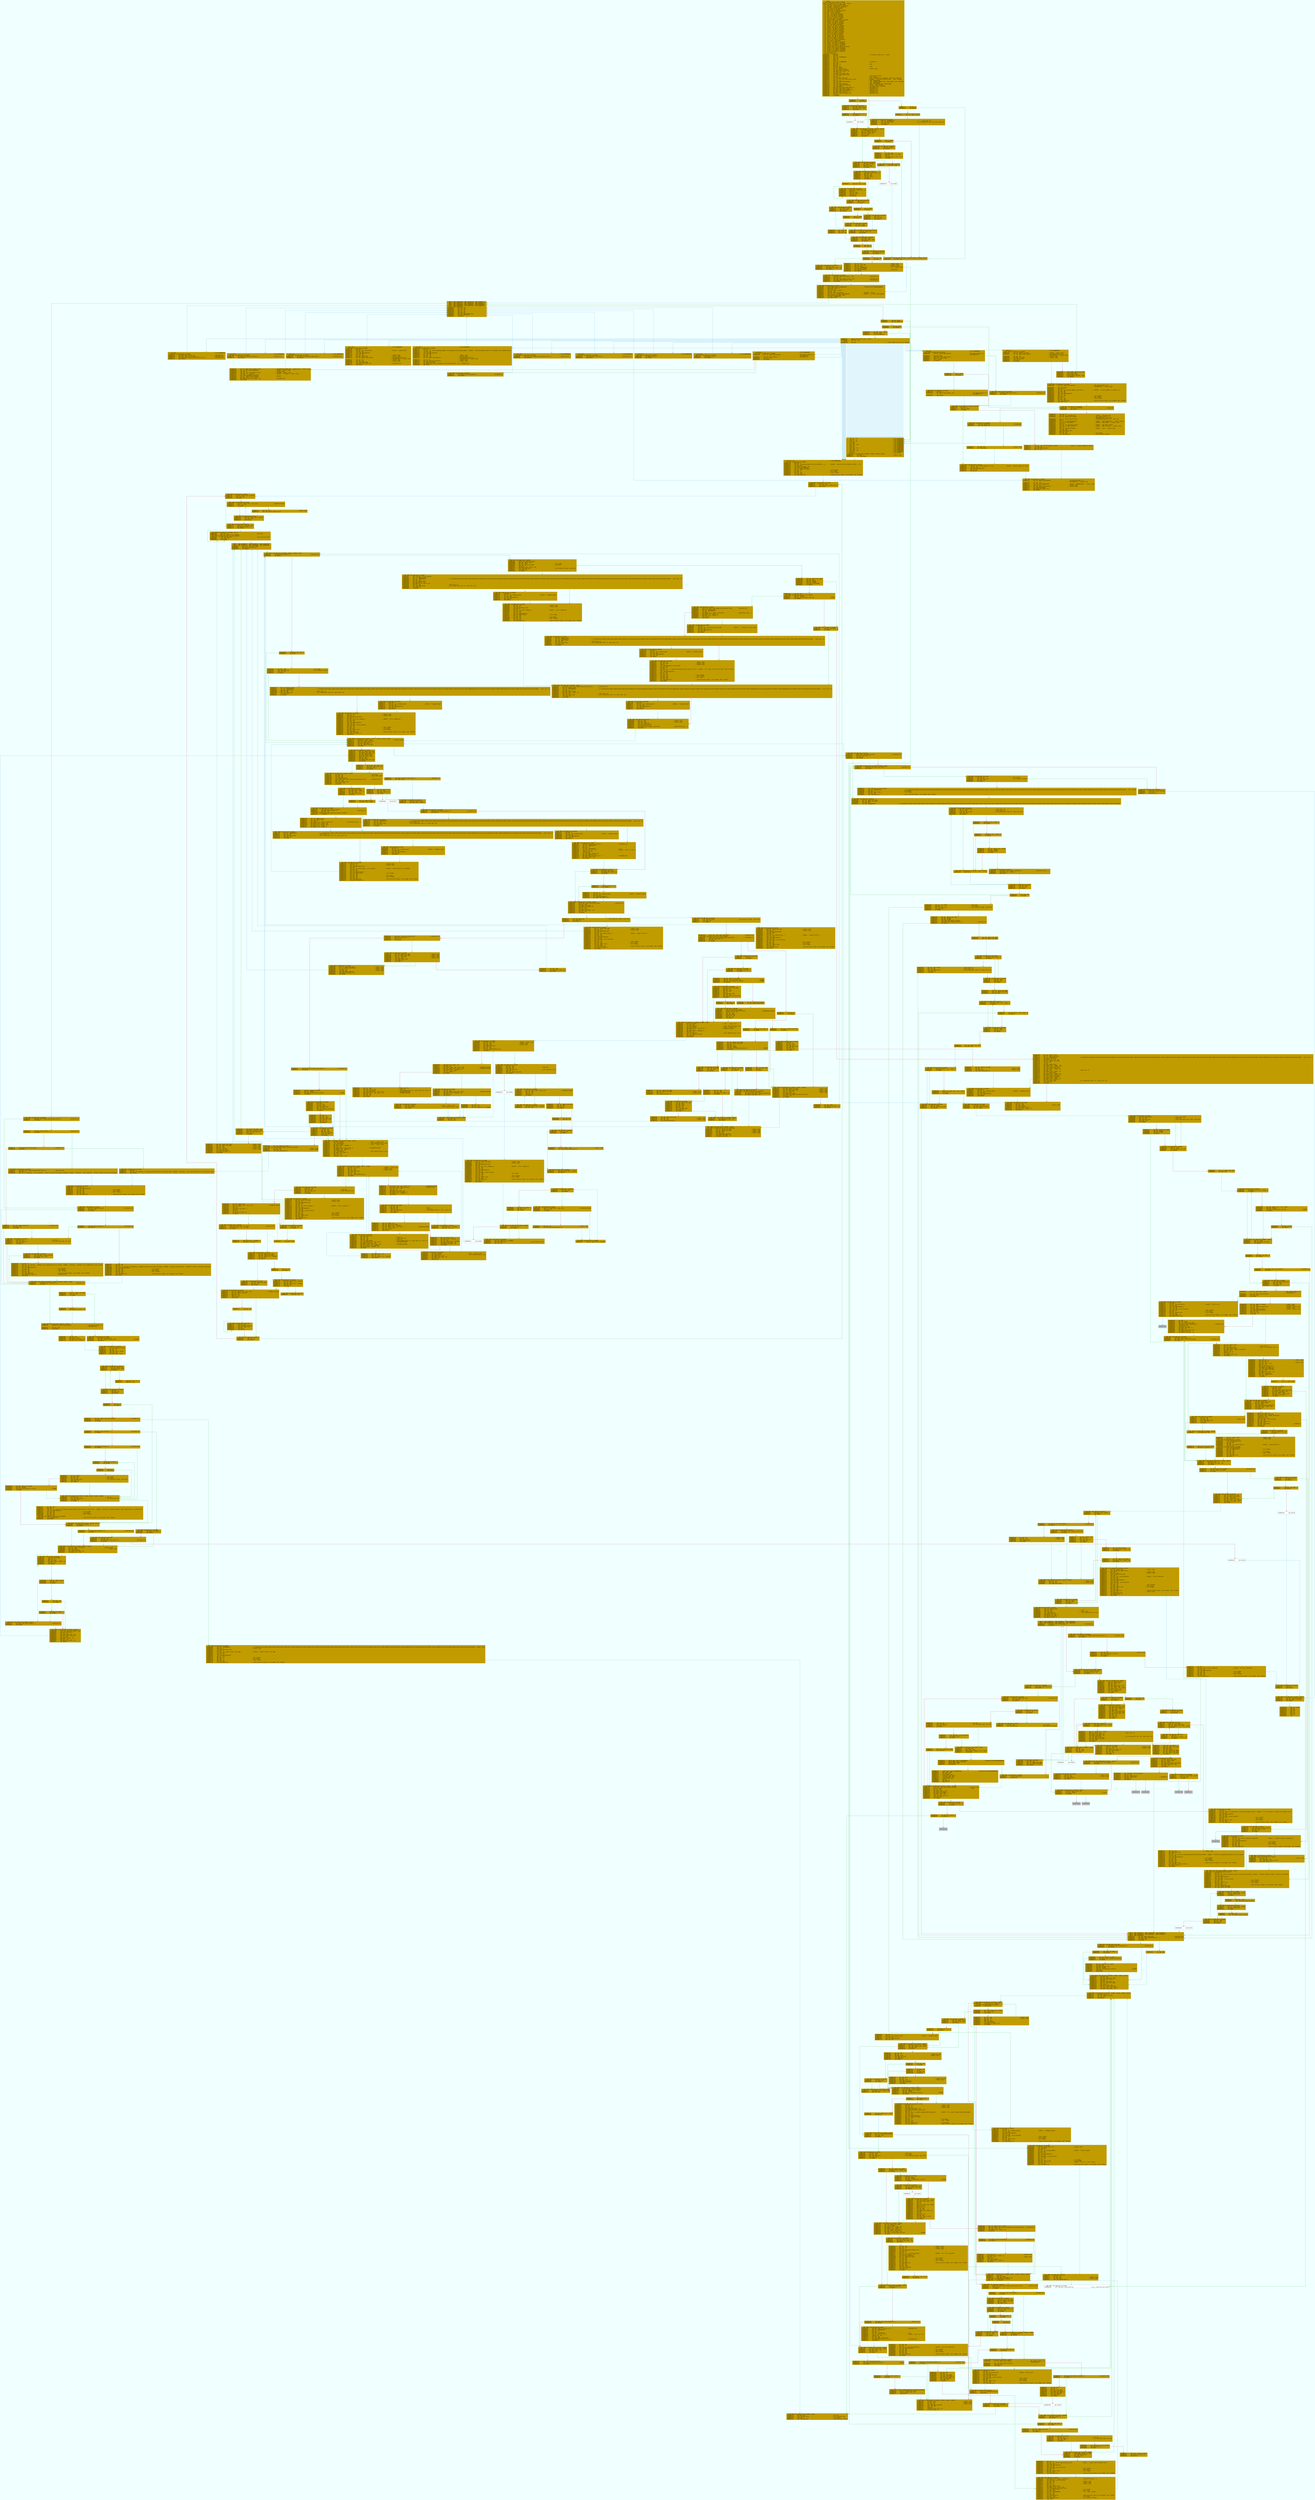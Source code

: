 digraph code {
	graph [bgcolor=azure fontsize=8 fontname="Courier" splines="ortho"];
	node [fillcolor=gray style=filled shape=box];
	edge [arrowhead="normal"];
	"0x00002a10" [URL="dbg.main/0x00002a10", fillcolor="#c19c00",color="#c19c00", fontname="Courier",label="  ;-- main:\l  ; DATA XREF from entry0 @ 0x5408\l10082: int dbg.main (int argc, char **argv);\l; var uintmax_t n_units @ rbp-0x1d0\l; var File_spec *prev_fspec @ rbp-0x1c8\l; var uintmax_t read_pos @ rbp-0x1c0\l; var stat out_stat @ rbp-0x160\l; var stat stats @ rbp-0xd0\l; var signed int errname @ rsp+0x28\l; var char **size @ rsp+0x30\l; var char **s1 @ rsp+0x38\l; var char **var_20h @ rsp+0x40\l; var void **var_28h @ rsp+0x48\l; var void **var_30h @ rsp+0x50\l; var uint32_t var_3ch @ rsp+0x5c\l; var void *var_40h @ rsp+0x60\l; var signed int64_t var_48h @ rsp+0x68\l; var uint32_t var_50h @ rsp+0x70\l; var int64_t var_58h @ rsp+0x78\l; var int64_t var_60h @ rsp+0x80\l; var void *var_68h @ rsp+0x88\l; var uint32_t var_70h @ rsp+0x90\l; var int64_t var_78h @ rsp+0x98\l; var int64_t var_80h @ rsp+0xa0\l; var uint32_t var_8bh @ rsp+0xab\l; var int64_t var_8ch @ rsp+0xac\l; var uint32_t var_90h @ rsp+0xb0\l; var int64_t var_98h @ rsp+0xb8\l; var char **var_a0h @ rsp+0xc0\l; var int64_t var_a4h @ rsp+0xc4\l; var int64_t var_a6h @ rsp+0xc6\l; var int64_t var_e4h @ rsp+0x104\l; var void *var_100h @ rsp+0x120\l; var int64_t var_118h @ rsp+0x138\l; var void *buf @ rsp+0x1b0\l; var int64_t var_194h @ rsp+0x1b4\l; var int64_t var_198h @ rsp+0x1b8\l; var uint32_t var_19eh @ rsp+0x1be\l; var int64_t var_1a8h @ rsp+0x1c8\l; var signed int64_t var_1c0h @ rsp+0x1e0\l; var int64_t var_1c8h @ rsp+0x1e8\l; var uint32_t var_1e8h @ rsp+0x208\l; var uint32_t var_1f0h @ rsp+0x210\l; var int64_t var_228h @ rsp+0x248\l; arg int argc @ rdi\l; arg char **argv @ rsi\l0x00002a10      endbr64                                                ; int main(int argc,char ** argv);\l0x00002a14      push r15\l0x00002a16      lea r15, [0x0000ea41]\l0x00002a1d      push r14\l0x00002a1f      push r13\l0x00002a21      push r12\l0x00002a23      lea r12, [0x0000e0b0]                                  ; \"coreutils\"\l0x00002a2a      push rbp\l0x00002a2b      mov rbp, rsi                                           ; argv\l0x00002a2e      push rbx\l0x00002a2f      mov ebx, edi                                           ; argc\l0x00002a31      sub rsp, 0x238\l0x00002a38      mov rdi, qword [rsi]                                   ; int64_t arg1\l0x00002a3b      mov rax, qword fs:[0x28]\l0x00002a44      mov qword [var_228h], rax\l0x00002a4c      xor eax, eax\l0x00002a4e      mov qword [var_90h], 0xa\l0x00002a5a      call dbg.set_program_name\l0x00002a5f      mov rsi, r15                                           ; const char *locale\l0x00002a62      mov edi, 6                                             ; int category\l0x00002a67      call sym.imp.setlocale                                 ; char *setlocale(int category, const char *locale)\l0x00002a6c      lea rsi, str._usr_local_share_locale                   ; 0xe0db ; \"/usr/local/share/locale\" ; char *dirname\l0x00002a73      mov rdi, r12                                           ; char *domainname\l0x00002a76      call sym.imp.bindtextdomain                            ; char *bindtextdomain(char *domainname, char *dirname)\l0x00002a7b      mov rdi, r12                                           ; char *domainname\l0x00002a7e      call sym.imp.textdomain                                ; char *textdomain(char *domainname)\l0x00002a83      lea rdi, [dbg.close_stdout]                            ; 0x7930 ; func function\l0x00002a8a      call sym.atexit                                        ; int atexit(func function)\l0x00002a8f      mov byte [obj.have_read_stdin], 0                      ; [0x1310e:1]=1\l0x00002a96      mov byte [obj.count_lines], 1                          ; [0x13119:1]=1\l0x00002a9d      mov byte [obj.print_headers], 0                        ; [0x13115:1]=1\l0x00002aa4      mov byte [obj.from_start], 0                           ; [0x13116:1]=1\l0x00002aab      mov byte [obj.forever], 0                              ; [0x13118:1]=1\l0x00002ab2      mov byte [obj.line_end], 0xa                           ; [0x13114:1]=0\l0x00002ab9      cmp ebx, 2\l0x00002abc      je 0x2ae0\l"]
	"0x00002abe" [URL="dbg.main/0x00002abe", fillcolor="#c19c00",color="#c19c00", fontname="Courier",label="0x00002abe      cmp ebx, 3\l0x00002ac1      je 0x2f1d\l"]
	"0x00002ac7" [URL="dbg.main/0x00002ac7", fillcolor="#c19c00",color="#c19c00", fontname="Courier",label="0x00002ac7      cmp ebx, 4\l0x00002aca      jne 0x2b02\l"]
	"0x00002acc" [URL="dbg.main/0x00002acc", fillcolor="#c19c00",color="#c19c00", fontname="Courier",label="0x00002acc      mov rdi, qword [size]\l"]
	"0x00002ad0" [URL="dbg.main/0x00002ad0", fillcolor="#c19c00",color="#c19c00", fontname="Courier",label="; CODE XREF from dbg.main @ 0x2f2e\l0x00002ad0      lea rsi, [0x0000e0f3]                                  ; \"--\" ; const char *s2\l0x00002ad7      call sym.imp.strcmp                                    ; int strcmp(const char *s1, const char *s2)\l0x00002adc      test eax, eax\l0x00002ade      jne 0x2b02\l"]
	"0x00002ae0" [URL="dbg.main/0x00002ae0", fillcolor="#c19c00",color="#c19c00", fontname="Courier",label="; CODE XREFS from dbg.main @ 0x2abc, 0x2f24, 0x2f34\l0x00002ae0      call dbg.posix2_version\l0x00002ae5      mov rdx, qword [rbp + 8]\l0x00002ae9      movzx ecx, byte [rdx]\l0x00002aec      lea rdi, [rdx + 1]\l0x00002af0      cmp cl, 0x2b\l0x00002af3      je 0x2f02\l"]
	"0x00002af9" [URL="dbg.main/0x00002af9", fillcolor="#c19c00",color="#c19c00", fontname="Courier",label="0x00002af9      cmp cl, 0x2d\l0x00002afc      je 0x2e28\l"]
	"0x00002b02" [URL="dbg.main/0x00002b02", fillcolor="#c19c00",color="#c19c00", fontname="Courier",label="; CODE XREFS from dbg.main @ 0x2aca, 0x2ade, 0x2e3d, 0x2eb0, 0x2f18\l0x00002b02      xor eax, eax\l"]
	"0x00002b04" [URL="dbg.main/0x00002b04", fillcolor="#c19c00",color="#c19c00", fontname="Courier",label="; CODE XREF from dbg.main @ 0x2efd\l0x00002b04      movsd xmm3, qword [0x0000e490]                         ; [0xe490:8]=0x3ff0000000000000\l0x00002b0c      mov dword [size], 0\l0x00002b14      movzx edx, al\l0x00002b17      lea r12, [rbp + rax*8]\l0x00002b1c      sub ebx, edx\l0x00002b1e      lea r14, obj.long_options                              ; 0x12900 ; \"8\\xe1\"\l0x00002b25      lea r13, str.c:n:fFqs:vz0123456789                     ; 0xe1b7 ; \"c:n:fFqs:vz0123456789\"\l0x00002b2c      movsd qword [var_48h], xmm3\l0x00002b32      lea rbp, [0x0000e328]\l0x00002b39      nop dword [rax]\l"]
	"0x00002b40" [URL="dbg.main/0x00002b40", fillcolor="#c19c00",color="#c19c00", fontname="Courier",label="; XREFS: CODE 0x00002bde  CODE 0x00002c54  CODE 0x00002c71  \l; XREFS: CODE 0x00002c7d  CODE 0x00002c89  CODE 0x00002cc3  \l; XREFS: CODE 0x00002d00  CODE 0x00002d0c  CODE 0x00002d18  \l; XREFS: CODE 0x00002d55  CODE 0x00002e23  CODE 0x00003428  \l; XREFS: CODE 0x00003435  \l0x00002b40      xor r8d, r8d\l0x00002b43      mov rcx, r14\l0x00002b46      mov rdx, r13\l0x00002b49      mov rsi, r12\l0x00002b4c      mov edi, ebx\l0x00002b4e      call sym.imp.getopt_long\l0x00002b53      cmp eax, 0xffffffff\l0x00002b56      je 0x2f45\l"]
	"0x00002b5c" [URL="dbg.main/0x00002b5c", fillcolor="#c19c00",color="#c19c00", fontname="Courier",label="0x00002b5c      cmp eax, 0x85\l0x00002b61      jg case.0x2b84.58\l"]
	"0x00002b67" [URL="dbg.main/0x00002b67", fillcolor="#c19c00",color="#c19c00", fontname="Courier",label="0x00002b67      cmp eax, 0x2f\l0x00002b6a      jle 0x2d98\l"]
	"0x00002b70" [URL="dbg.main/0x00002b70", fillcolor="#c19c00",color="#c19c00", fontname="Courier",label="0x00002b70      lea edx, [rax - 0x30]\l0x00002b73      cmp edx, 0x55\l0x00002b76      ja case.0x2b84.58\l"]
	"0x00002b7c" [URL="dbg.main/0x00002b7c", fillcolor="#c19c00",color="#c19c00", fontname="Courier",label="0x00002b7c      movsxd rdx, dword [rbp + rdx*4]\l0x00002b81      add rdx, rbp\l;-- switch\l0x00002b84      jmp rdx                                                ; switch table (86 cases) at 0xe328\l"]
	"0x00002b90" [URL="dbg.main/0x00002b90", fillcolor="#c19c00",color="#c19c00", fontname="Courier",label=";-- case 102:                                                          ; from 0x00002b84\l; CODE XREF from dbg.main @ 0x2b84\l0x00002b90      mov rsi, qword [obj.optarg]                            ; obj.optarg_GLIBC_2.2.5\l                                                                       ; [0x130e0:8]=1\l0x00002b97      mov byte [obj.forever], 1                              ; [0x13118:1]=1\l0x00002b9e      test rsi, rsi\l0x00002ba1      je 0x2e19\l"]
	"0x00002ba7" [URL="dbg.main/0x00002ba7", fillcolor="#c19c00",color="#c19c00", fontname="Courier",label="0x00002ba7      mov r9, qword [obj.argmatch_die]                       ; [0x13038:8]=0x7400 dbg.__argmatch_die ; int64_t arg6\l0x00002bae      lea rcx, obj.follow_mode_map                           ; 0xe488 ; int64_t arg4\l0x00002bb5      mov r8d, 4                                             ; int64_t arg5\l0x00002bbb      lea rdx, obj.follow_mode_string                        ; 0x12b00 ; int64_t arg3\l0x00002bc2      lea rdi, str.__follow                                  ; 0xe14b ; \"--follow\" ; int64_t arg1\l0x00002bc9      call dbg.__xargmatch_internal\l0x00002bce      lea rcx, obj.follow_mode_map                           ; 0xe488\l0x00002bd5      mov eax, dword [rcx + rax*4]\l0x00002bd8      mov dword [obj.follow_mode], eax                       ; [0x13020:4]=2\l0x00002bde      jmp 0x2b40\l"]
	"0x00002be8" [URL="dbg.main/0x00002be8", fillcolor="#c19c00",color="#c19c00", fontname="Courier",label=";-- case 99:                                                           ; from 0x00002b84\l; CODE XREF from dbg.main @ 0x2b84\l0x00002be8      mov rdx, qword [obj.optarg]                            ; obj.optarg_GLIBC_2.2.5\l                                                                       ; [0x130e0:8]=1\l0x00002bef      cmp eax, 0x6e\l0x00002bf2      sete byte [obj.count_lines]\l0x00002bf9      movzx ecx, byte [rdx]\l0x00002bfc      cmp cl, 0x2b\l0x00002bff      je 0x2f39\l"]
	"0x00002c05" [URL="dbg.main/0x00002c05", fillcolor="#c19c00",color="#c19c00", fontname="Courier",label="0x00002c05      cmp cl, 0x2d\l0x00002c08      je 0x3410\l"]
	"0x00002c0e" [URL="dbg.main/0x00002c0e", fillcolor="#c19c00",color="#c19c00", fontname="Courier",label="; CODE XREFS from dbg.main @ 0x2f40, 0x341b\l0x00002c0e      mov edx, 5\l0x00002c13      cmp eax, 0x6e\l0x00002c16      je 0x2e03\l"]
	"0x00002c1c" [URL="dbg.main/0x00002c1c", fillcolor="#c19c00",color="#c19c00", fontname="Courier",label="0x00002c1c      lea rsi, str.invalid_number_of_bytes                   ; 0xe126 ; \"invalid number of bytes\"\l0x00002c23      xor edi, edi\l0x00002c25      call sym.imp.dcgettext\l0x00002c2a      mov r8, rax\l"]
	"0x00002c2d" [URL="dbg.main/0x00002c2d", fillcolor="#c19c00",color="#c19c00", fontname="Courier",label="; CODE XREF from dbg.main @ 0x2e14\l0x00002c2d      mov rdi, qword [obj.optarg]                            ; obj.optarg_GLIBC_2.2.5\l                                                                       ; [0x130e0:8]=1 ; int64_t arg2\l0x00002c34      xor r9d, r9d\l0x00002c37      lea rcx, str.bkKmMGTPEZY0                              ; 0xe13e ; \"bkKmMGTPEZY0\" ; int64_t arg5\l0x00002c3e      xor esi, esi                                           ; int64_t arg3\l0x00002c40      mov rdx, 0xffffffffffffffff                            ; int64_t arg4\l0x00002c47      call dbg.xdectoumax\l0x00002c4c      mov qword [var_90h], rax\l0x00002c54      jmp 0x2b40\l"]
	"0x00002c59" [URL="dbg.main/0x00002c59", fillcolor="#c19c00",color="#c19c00", fontname="Courier",label=";-- case 70:                                                           ; from 0x00002b84\l; CODE XREF from dbg.main @ 0x2b84\l0x00002c59      mov byte [obj.forever], 1                              ; [0x13118:1]=1\l0x00002c60      mov dword [obj.follow_mode], 1                         ; [0x13020:4]=2\l0x00002c6a      mov byte [obj.reopen_inaccessible_files], 1            ; [0x1311a:1]=0\l0x00002c71      jmp 0x2b40\l"]
	"0x00002c76" [URL="dbg.main/0x00002c76", fillcolor="#c19c00",color="#c19c00", fontname="Courier",label=";-- case 133:                                                          ; from 0x00002b84\l; CODE XREF from dbg.main @ 0x2b84\l0x00002c76      mov byte [obj.disable_inotify], 1                      ; [0x1310c:1]=1\l0x00002c7d      jmp 0x2b40\l"]
	"0x00002c82" [URL="dbg.main/0x00002c82", fillcolor="#c19c00",color="#c19c00", fontname="Courier",label=";-- case 131:                                                          ; from 0x00002b84\l; CODE XREF from dbg.main @ 0x2b84\l0x00002c82      mov byte [obj.presume_input_pipe], 1                   ; [0x1310d:1]=1\l0x00002c89      jmp 0x2b40\l"]
	"0x00002c8e" [URL="dbg.main/0x00002c8e", fillcolor="#c19c00",color="#c19c00", fontname="Courier",label=";-- case 130:                                                          ; from 0x00002b84\l; CODE XREF from dbg.main @ 0x2b84\l0x00002c8e      mov edx, 5\l0x00002c93      lea rsi, str.invalid_PID                               ; 0xe154 ; \"invalid PID\"\l0x00002c9a      xor edi, edi\l0x00002c9c      call sym.imp.dcgettext\l0x00002ca1      xor r9d, r9d\l0x00002ca4      mov rcx, r15                                           ; int64_t arg5\l0x00002ca7      mov edx, 0x7fffffff                                    ; int64_t arg4\l0x00002cac      mov rdi, qword [obj.optarg]                            ; obj.optarg_GLIBC_2.2.5\l                                                                       ; [0x130e0:8]=1 ; int64_t arg2\l0x00002cb3      mov r8, rax                                            ; int64_t arg6\l0x00002cb6      xor esi, esi                                           ; int64_t arg3\l0x00002cb8      call dbg.xdectoumax\l0x00002cbd      mov dword [obj.pid], eax                               ; [0x13110:4]=0\l0x00002cc3      jmp 0x2b40\l"]
	"0x00002cc8" [URL="dbg.main/0x00002cc8", fillcolor="#c19c00",color="#c19c00", fontname="Courier",label=";-- case 129:                                                          ; from 0x00002b84\l; CODE XREF from dbg.main @ 0x2b84\l0x00002cc8      mov edx, 5\l0x00002ccd      lea rsi, str.invalid_maximum_number_of_unchanged_stats_between_opens ; 0xdc80 ; \"invalid maximum number of unchanged stats between opens\"\l0x00002cd4      xor edi, edi\l0x00002cd6      call sym.imp.dcgettext\l0x00002cdb      xor r9d, r9d\l0x00002cde      mov rcx, r15                                           ; int64_t arg5\l0x00002ce1      xor esi, esi                                           ; int64_t arg3\l0x00002ce3      mov rdi, qword [obj.optarg]                            ; obj.optarg_GLIBC_2.2.5\l                                                                       ; [0x130e0:8]=1 ; int64_t arg2\l0x00002cea      mov r8, rax                                            ; int64_t arg6\l0x00002ced      mov rdx, 0xffffffffffffffff                            ; int64_t arg4\l0x00002cf4      call dbg.xdectoumax\l0x00002cf9      mov qword [obj.max_n_unchanged_stats_between_opens], rax ; [0x13018:8]=2\l0x00002d00      jmp 0x2b40\l"]
	"0x00002d05" [URL="dbg.main/0x00002d05", fillcolor="#c19c00",color="#c19c00", fontname="Courier",label=";-- case 128:                                                          ; from 0x00002b84\l; CODE XREF from dbg.main @ 0x2b84\l0x00002d05      mov byte [obj.reopen_inaccessible_files], 1            ; [0x1311a:1]=0\l0x00002d0c      jmp 0x2b40\l"]
	"0x00002d11" [URL="dbg.main/0x00002d11", fillcolor="#c19c00",color="#c19c00", fontname="Courier",label=";-- case 122:                                                          ; from 0x00002b84\l; CODE XREF from dbg.main @ 0x2b84\l0x00002d11      mov byte [obj.line_end], 0                             ; [0x13114:1]=0\l0x00002d18      jmp 0x2b40\l"]
	"0x00002d1d" [URL="dbg.main/0x00002d1d", fillcolor="#c19c00",color="#c19c00", fontname="Courier",label=";-- case 115:                                                          ; from 0x00002b84\l; CODE XREF from dbg.main @ 0x2b84\l0x00002d1d      lea rcx, [dbg.cl_strtod]                               ; 0x7850 ; int64_t arg4\l0x00002d24      mov rdi, qword [obj.optarg]                            ; obj.optarg_GLIBC_2.2.5\l                                                                       ; [0x130e0:8]=1 ; int64_t arg1\l0x00002d2b      xor esi, esi                                           ; int64_t arg2\l0x00002d2d      lea rdx, [var_a0h]                                     ; int64_t arg3\l0x00002d35      call dbg.xstrtod\l0x00002d3a      test al, al\l0x00002d3c      je 0x2d5b\l"]
	"0x00002d3e" [URL="dbg.main/0x00002d3e", fillcolor="#c19c00",color="#c19c00", fontname="Courier",label="0x00002d3e      movsd xmm2, qword [var_a0h]\l0x00002d47      pxor xmm4, xmm4\l0x00002d4b      comisd xmm2, xmm4\l0x00002d4f      movsd qword [var_48h], xmm2\l0x00002d55      jae 0x2b40\l"]
	"0x00002d5b" [URL="dbg.main/0x00002d5b", fillcolor="#c19c00",color="#c19c00", fontname="Courier",label="; CODE XREF from dbg.main @ 0x2d3c\l0x00002d5b      mov rdi, qword [obj.optarg]                            ; obj.optarg_GLIBC_2.2.5\l                                                                       ; [0x130e0:8]=1 ; int64_t arg1\l0x00002d62      call dbg.quote\l0x00002d67      mov edx, 5\l0x00002d6c      lea rsi, str.invalid_number_of_seconds:__s             ; 0xe160 ; \"invalid number of seconds: %s\"\l0x00002d73      xor edi, edi\l0x00002d75      mov r12, rax\l0x00002d78      call sym.imp.dcgettext\l0x00002d7d      mov rcx, r12\l0x00002d80      xor esi, esi                                           ; int errname\l0x00002d82      mov edi, 1                                             ; int status\l0x00002d87      mov rdx, rax                                           ; char *format\l0x00002d8a      xor eax, eax\l0x00002d8c      call sym.imp.error                                     ; void error(int status, int errname, char *format)\l0x00002d91      nop dword [rax]\l"]
	"0x00002d98" [URL="dbg.main/0x00002d98", fillcolor="#c19c00",color="#c19c00", fontname="Courier",label="; CODE XREF from dbg.main @ 0x2b6a\l0x00002d98      cmp eax, 0xffffff7d                                    ; 4294967165\l0x00002d9d      jne 0x2df1\l"]
	"0x00002d9f" [URL="dbg.main/0x00002d9f", fillcolor="#c19c00",color="#c19c00", fontname="Courier",label="0x00002d9f      sub rsp, 8\l0x00002da3      lea rax, str.Jim_Meyering                              ; 0xe199 ; \"Jim Meyering\"\l0x00002daa      mov rdi, qword [obj.stdout]                            ; obj.stdout_GLIBC_2.2.5\l                                                                       ; [0x130c8:8]=0 ; func main\l0x00002db1      mov rcx, qword [obj.Version]                           ; [0x13030:8]=0xe4a8 \"9.0\" ; func init\l0x00002db8      push 0\l0x00002dba      lea r9, str.David_MacKenzie                            ; 0xe17e ; \"David MacKenzie\" ; int64_t arg_c0h\l0x00002dc1      lea r8, str.Paul_Rubin                                 ; 0xe18e ; \"Paul Rubin\" ; int64_t arg6\l0x00002dc8      push rax\l0x00002dc9      lea rax, str.Ian_Lance_Taylor                          ; 0xe1a6 ; \"Ian Lance Taylor\"\l0x00002dd0      lea rdx, str.GNU_coreutils                             ; 0xe0ac ; \"GNU coreutils\" ; int64_t arg3\l0x00002dd7      push rax\l0x00002dd8      lea rsi, [global_program]                              ; 0xe031 ; \"tail\" ; int64_t arg2\l0x00002ddf      xor eax, eax\l0x00002de1      call dbg.version_etc\l0x00002de6      add rsp, 0x20\l0x00002dea      xor edi, edi                                           ; int status\l0x00002dec      call sym.imp.exit                                      ; void exit(int status)\l"]
	"0x00002df1" [URL="dbg.main/0x00002df1", fillcolor="#c19c00",color="#c19c00", fontname="Courier",label="; CODE XREF from dbg.main @ 0x2d9d\l0x00002df1      cmp eax, 0xffffff7e                                    ; 4294967166\l0x00002df6      jne case.0x2b84.58\l"]
	"0x00002dfc" [URL="dbg.main/0x00002dfc", fillcolor="#c19c00",color="#c19c00", fontname="Courier",label="0x00002dfc      xor edi, edi                                           ; int64_t arg1\l0x00002dfe      call dbg.usage\l"]
	"0x00002e03" [URL="dbg.main/0x00002e03", fillcolor="#c19c00",color="#c19c00", fontname="Courier",label="; CODE XREF from dbg.main @ 0x2c16\l0x00002e03      lea rsi, str.invalid_number_of_lines                   ; 0xe10e ; \"invalid number of lines\"\l0x00002e0a      xor edi, edi\l0x00002e0c      call sym.imp.dcgettext\l0x00002e11      mov r8, rax\l0x00002e14      jmp 0x2c2d\l"]
	"0x00002e19" [URL="dbg.main/0x00002e19", fillcolor="#c19c00",color="#c19c00", fontname="Courier",label="; CODE XREF from dbg.main @ 0x2ba1\l0x00002e19      mov dword [obj.follow_mode], 2                         ; [0x13020:4]=2\l0x00002e23      jmp 0x2b40\l"]
	"0x00002e28" [URL="dbg.main/0x00002e28", fillcolor="#c19c00",color="#c19c00", fontname="Courier",label="; CODE XREF from dbg.main @ 0x2afc\l0x00002e28      cmp eax, 0x30daf\l0x00002e2d      jle 0x2e43\l"]
	"0x00002e2f" [URL="dbg.main/0x00002e2f", fillcolor="#c19c00",color="#c19c00", fontname="Courier",label="0x00002e2f      xor eax, eax\l0x00002e31      cmp byte [rdx + 1], 0x63\l0x00002e35      sete al\l0x00002e38      cmp byte [rdx + rax + 1], 0\l0x00002e3d      je 0x2b02\l"]
	"0x00002e43" [URL="dbg.main/0x00002e43", fillcolor="#c19c00",color="#c19c00", fontname="Courier",label="; CODE XREF from dbg.main @ 0x2e2d\l0x00002e43      xor r12d, r12d\l"]
	"0x00002e46" [URL="dbg.main/0x00002e46", fillcolor="#c19c00",color="#c19c00", fontname="Courier",label="; CODE XREF from dbg.main @ 0x2f12\l0x00002e46      movsx eax, byte [rdx + 1]\l0x00002e4a      mov rdx, rdi\l0x00002e4d      mov ecx, eax\l0x00002e4f      sub eax, 0x30\l0x00002e52      cmp eax, 9\l0x00002e55      ja 0x2e72\l"]
	"0x00002e57" [URL="dbg.main/0x00002e57", fillcolor="#c19c00",color="#c19c00", fontname="Courier",label="0x00002e57      nop word [rax + rax]\l"]
	"0x00002e60" [URL="dbg.main/0x00002e60", fillcolor="#c19c00",color="#c19c00", fontname="Courier",label="; CODE XREF from dbg.main @ 0x2e70\l0x00002e60      movsx eax, byte [rdx + 1]\l0x00002e64      add rdx, 1\l0x00002e68      mov ecx, eax\l0x00002e6a      sub eax, 0x30\l0x00002e6d      cmp eax, 9\l0x00002e70      jbe 0x2e60\l"]
	"0x00002e72" [URL="dbg.main/0x00002e72", fillcolor="#c19c00",color="#c19c00", fontname="Courier",label="; CODE XREF from dbg.main @ 0x2e55\l0x00002e72      cmp cl, 0x63\l0x00002e75      je 0x3cce\l"]
	"0x00002e7b" [URL="dbg.main/0x00002e7b", fillcolor="#c19c00",color="#c19c00", fontname="Courier",label="0x00002e7b      cmp cl, 0x6c\l0x00002e7e      je 0x3abd\l"]
	"0x00002e84" [URL="dbg.main/0x00002e84", fillcolor="#c19c00",color="#c19c00", fontname="Courier",label="0x00002e84      cmp cl, 0x62\l0x00002e87      je 0x3aac\l"]
	"0x00002e8d" [URL="dbg.main/0x00002e8d", fillcolor="#c19c00",color="#c19c00", fontname="Courier",label="0x00002e8d      mov rax, rdx\l0x00002e90      mov r13d, 1\l0x00002e96      mov ecx, 0xa\l"]
	"0x00002e9b" [URL="dbg.main/0x00002e9b", fillcolor="#c19c00",color="#c19c00", fontname="Courier",label="; CODE XREF from dbg.main @ 0x3ab8\l0x00002e9b      xor r14d, r14d\l0x00002e9e      cmp byte [rax], 0x66\l0x00002ea1      jne 0x2ead\l"]
	"0x00002ea3" [URL="dbg.main/0x00002ea3", fillcolor="#c19c00",color="#c19c00", fontname="Courier",label="0x00002ea3      add rax, 1\l0x00002ea7      mov r14d, 1\l"]
	"0x00002ead" [URL="dbg.main/0x00002ead", fillcolor="#c19c00",color="#c19c00", fontname="Courier",label="; CODE XREF from dbg.main @ 0x2ea1\l0x00002ead      cmp byte [rax], 0\l0x00002eb0      jne 0x2b02\l"]
	"0x00002eb6" [URL="dbg.main/0x00002eb6", fillcolor="#c19c00",color="#c19c00", fontname="Courier",label="0x00002eb6      cmp rdi, rdx\l0x00002eb9      je 0x34a3\l"]
	"0x00002ebf" [URL="dbg.main/0x00002ebf", fillcolor="#c19c00",color="#c19c00", fontname="Courier",label="0x00002ebf      xor esi, esi                                           ; int64_t arg2\l0x00002ec1      lea rcx, [var_90h]                                     ; int64_t arg4\l0x00002ec9      mov edx, 0xa                                           ; uint32_t arg3\l0x00002ece      lea r8, [0x0000e0f6]                                   ; \"b\" ; int64_t arg5\l0x00002ed5      call dbg.xstrtoumax\l0x00002eda      and eax, 0xfffffffd                                    ; 4294967293\l0x00002edd      jne 0x4b85\l"]
	"0x00002ee3" [URL="dbg.main/0x00002ee3", fillcolor="#c19c00",color="#c19c00", fontname="Courier",label="; CODE XREF from dbg.main @ 0x34ad\l0x00002ee3      mov byte [obj.from_start], r12b                        ; [0x13116:1]=1\l0x00002eea      mov eax, 1\l0x00002eef      mov byte [obj.count_lines], r13b                       ; [0x13119:1]=1\l0x00002ef6      mov byte [obj.forever], r14b                           ; [0x13118:1]=1\l0x00002efd      jmp 0x2b04\l"]
	"0x00002f02" [URL="dbg.main/0x00002f02", fillcolor="#c19c00",color="#c19c00", fontname="Courier",label="; CODE XREF from dbg.main @ 0x2af3\l0x00002f02      sub eax, 0x30db0\l0x00002f07      mov r12d, 1\l0x00002f0d      cmp eax, 0x2b8\l0x00002f12      ja 0x2e46\l"]
	"0x00002f18" [URL="dbg.main/0x00002f18", fillcolor="white",color="#767676", fontname="Courier",label="0x00002f18      jmp 0x2b02\l"]
	"0x00002f1d" [URL="dbg.main/0x00002f1d", fillcolor="#c19c00",color="#c19c00", fontname="Courier",label="; CODE XREF from dbg.main @ 0x2ac1\l0x00002f1d      mov rdi, qword [size]\l0x00002f21      cmp byte [rdi], 0x2d\l0x00002f24      jne 0x2ae0\l"]
	"0x00002f2a" [URL="dbg.main/0x00002f2a", fillcolor="#c19c00",color="#c19c00", fontname="Courier",label="0x00002f2a      cmp byte [rdi + 1], 0\l0x00002f2e      jne 0x2ad0\l"]
	"0x00002f34" [URL="dbg.main/0x00002f34", fillcolor="white",color="#767676", fontname="Courier",label="0x00002f34      jmp 0x2ae0\l"]
	"0x00002f39" [URL="dbg.main/0x00002f39", fillcolor="#c19c00",color="#c19c00", fontname="Courier",label="; CODE XREF from dbg.main @ 0x2bff\l0x00002f39      mov byte [obj.from_start], 1                           ; [0x13116:1]=1\l0x00002f40      jmp 0x2c0e\l"]
	"0x00002f45" [URL="dbg.main/0x00002f45", fillcolor="#c19c00",color="#c19c00", fontname="Courier",label="; CODE XREF from dbg.main @ 0x2b56\l0x00002f45      cmp byte [obj.reopen_inaccessible_files], 0            ; [0x1311a:1]=0\l0x00002f4c      je 0x3462\l"]
	"0x00002f52" [URL="dbg.main/0x00002f52", fillcolor="#c19c00",color="#c19c00", fontname="Courier",label="0x00002f52      cmp byte [obj.forever], 0                              ; [0x13118:1]=1\l0x00002f59      je 0x343a\l"]
	"0x00002f5f" [URL="dbg.main/0x00002f5f", fillcolor="#c19c00",color="#c19c00", fontname="Courier",label="0x00002f5f      cmp dword [obj.follow_mode], 2                         ; [0x13020:4]=2\l0x00002f66      je 0x47df\l"]
	"0x00002f6c" [URL="dbg.main/0x00002f6c", fillcolor="#c19c00",color="#c19c00", fontname="Courier",label="0x00002f6c      mov edi, dword [obj.pid]                               ; [0x13110:4]=0\l0x00002f72      test edi, edi\l0x00002f74      je 0x2f85\l"]
	"0x00002f76" [URL="dbg.main/0x00002f76", fillcolor="#c19c00",color="#c19c00", fontname="Courier",label="; CODE XREF from dbg.main @ 0x3477\l0x00002f76      xor esi, esi                                           ; int sig\l0x00002f78      call sym.imp.kill                                      ; int kill(pid_t pid, int sig)\l0x00002f7d      test eax, eax\l0x00002f7f      jne 0x417f\l"]
	"0x00002f85" [URL="dbg.main/0x00002f85", fillcolor="#c19c00",color="#c19c00", fontname="Courier",label="; CODE XREFS from dbg.main @ 0x2f74, 0x346a, 0x349e, 0x4187, 0x41b8\l0x00002f85      cmp byte [obj.from_start], 0                           ; [0x13116:1]=1\l0x00002f8c      je 0x2fa7\l"]
	"0x00002f8e" [URL="dbg.main/0x00002f8e", fillcolor="#c19c00",color="#c19c00", fontname="Courier",label="0x00002f8e      mov rax, qword [var_90h]\l0x00002f96      test rax, rax\l0x00002f99      je 0x2fa7\l"]
	"0x00002f9b" [URL="dbg.main/0x00002f9b", fillcolor="#c19c00",color="#c19c00", fontname="Courier",label="0x00002f9b      sub rax, 1\l0x00002f9f      mov qword [var_90h], rax\l"]
	"0x00002fa7" [URL="dbg.main/0x00002fa7", fillcolor="#c19c00",color="#c19c00", fontname="Courier",label="; CODE XREFS from dbg.main @ 0x2f8c, 0x2f99\l0x00002fa7      movsxd rax, dword [obj.optind]                         ; obj.optind_GLIBC_2.2.5\l                                                                       ; [0x130d0:4]=0\l0x00002fae      cmp eax, ebx\l0x00002fb0      jge 0x3ae5\l"]
	"0x00002fb6" [URL="dbg.main/0x00002fb6", fillcolor="#c19c00",color="#c19c00", fontname="Courier",label="0x00002fb6      sub ebx, eax\l0x00002fb8      movsxd rbx, ebx\l0x00002fbb      mov qword [errname], rbx\l0x00002fc0      lea rbx, [r12 + rax*8]\l"]
	"0x00002fc4" [URL="dbg.main/0x00002fc4", fillcolor="#c19c00",color="#c19c00", fontname="Courier",label="; CODE XREF from dbg.main @ 0x3af5\l0x00002fc4      mov rax, qword [errname]\l0x00002fc9      xor ecx, ecx\l0x00002fcb      mov esi, 1\l0x00002fd0      lea rbp, [rbx + rax*8]\l0x00002fd4      mov rax, rbx\l0x00002fd7      nop word [rax + rax]\l"]
	"0x00002fe0" [URL="dbg.main/0x00002fe0", fillcolor="#c19c00",color="#c19c00", fontname="Courier",label="; CODE XREF from dbg.main @ 0x2ff6\l0x00002fe0      mov rdx, qword [rax]\l0x00002fe3      cmp byte [rdx], 0x2d\l0x00002fe6      jne 0x2fef\l"]
	"0x00002fe8" [URL="dbg.main/0x00002fe8", fillcolor="#c19c00",color="#c19c00", fontname="Courier",label="0x00002fe8      cmp byte [rdx + 1], 0\l0x00002fec      cmove ecx, esi\l"]
	"0x00002fef" [URL="dbg.main/0x00002fef", fillcolor="#c19c00",color="#c19c00", fontname="Courier",label="; CODE XREF from dbg.main @ 0x2fe6\l0x00002fef      add rax, 8\l0x00002ff3      cmp rbp, rax\l0x00002ff6      jne 0x2fe0\l"]
	"0x00002ff8" [URL="dbg.main/0x00002ff8", fillcolor="#c19c00",color="#c19c00", fontname="Courier",label="0x00002ff8      test cl, cl\l0x00002ffa      je 0x306b\l"]
	"0x00002ffc" [URL="dbg.main/0x00002ffc", fillcolor="#c19c00",color="#c19c00", fontname="Courier",label="0x00002ffc      mov eax, dword [obj.follow_mode]                       ; [0x13020:4]=2\l0x00003002      cmp eax, 1\l0x00003005      je 0x4bd8\l"]
	"0x0000300b" [URL="dbg.main/0x0000300b", fillcolor="#c19c00",color="#c19c00", fontname="Courier",label="0x0000300b      cmp byte [obj.forever], 0                              ; [0x13118:1]=1\l0x00003012      je 0x3d05\l"]
	"0x00003018" [URL="dbg.main/0x00003018", fillcolor="#c19c00",color="#c19c00", fontname="Courier",label="0x00003018      cmp dword [obj.pid], 0                                 ; [0x13110:4]=0\l0x0000301f      jne 0x34b2\l"]
	"0x00003025" [URL="dbg.main/0x00003025", fillcolor="#c19c00",color="#c19c00", fontname="Courier",label="0x00003025      cmp qword [errname], 1\l0x0000302b      jne 0x34b2\l"]
	"0x00003031" [URL="dbg.main/0x00003031", fillcolor="#c19c00",color="#c19c00", fontname="Courier",label="0x00003031      cmp eax, 2\l0x00003034      jne 0x34b2\l"]
	"0x0000303a" [URL="dbg.main/0x0000303a", fillcolor="#c19c00",color="#c19c00", fontname="Courier",label="0x0000303a      lea r15, [buf]\l0x00003042      xor edi, edi                                           ; int fildes\l0x00003044      mov rsi, r15                                           ; void *buf\l0x00003047      call sym.imp.fstat                                     ; int fstat(int fildes, void *buf)\l0x0000304c      test eax, eax\l0x0000304e      jne 0x34b2\l"]
	"0x00003054" [URL="dbg.main/0x00003054", fillcolor="#c19c00",color="#c19c00", fontname="Courier",label="0x00003054      mov eax, dword [var_1a8h]\l0x0000305b      and eax, 0xf000\l0x00003060      cmp eax, sym.hash_get_n_entries                        ; 0x8000\l0x00003065      je 0x34b2\l"]
	"0x0000306b" [URL="dbg.main/0x0000306b", fillcolor="#c19c00",color="#c19c00", fontname="Courier",label="; CODE XREFS from dbg.main @ 0x2ffa, 0x34bb, 0x34e2\l0x0000306b      cmp qword [var_90h], 0\l0x00003074      jne 0x3083\l"]
	"0x00003076" [URL="dbg.main/0x00003076", fillcolor="#c19c00",color="#c19c00", fontname="Courier",label="0x00003076      cmp byte [obj.forever], 0                              ; [0x13118:1]=1\l0x0000307d      je 0x3d14\l"]
	"0x00003083" [URL="dbg.main/0x00003083", fillcolor="#c19c00",color="#c19c00", fontname="Courier",label="; CODE XREFS from dbg.main @ 0x3074, 0x3d0e, 0x3d1d\l0x00003083      mov rdi, qword [errname]                               ; int64_t arg1\l0x00003088      mov esi, 0x60                                          ; '`' ; int64_t arg2\l0x0000308d      call dbg.xnmalloc\l0x00003092      mov qword [var_58h], rax\l0x00003097      nop word [rax + rax]\l"]
	"0x000030a0" [URL="dbg.main/0x000030a0", fillcolor="#c19c00",color="#c19c00", fontname="Courier",label="; CODE XREF from dbg.main @ 0x30b2\l0x000030a0      mov rdx, qword [rbx]\l0x000030a3      add rbx, 8\l0x000030a7      add rax, 0x60\l0x000030ab      mov qword [rax - 0x60], rdx\l0x000030af      cmp rbx, rbp\l0x000030b2      jne 0x30a0\l"]
	"0x000030b4" [URL="dbg.main/0x000030b4", fillcolor="#c19c00",color="#c19c00", fontname="Courier",label="0x000030b4      mov eax, dword [size]\l0x000030b8      cmp eax, 1\l0x000030bb      je 0x34e7\l"]
	"0x000030c1" [URL="dbg.main/0x000030c1", fillcolor="#c19c00",color="#c19c00", fontname="Courier",label="0x000030c1      test eax, eax\l0x000030c3      jne 0x30d1\l"]
	"0x000030c5" [URL="dbg.main/0x000030c5", fillcolor="#c19c00",color="#c19c00", fontname="Courier",label="0x000030c5      cmp qword [errname], 1\l0x000030cb      jne 0x34e7\l"]
	"0x000030d1" [URL="dbg.main/0x000030d1", fillcolor="#c19c00",color="#c19c00", fontname="Courier",label="; CODE XREFS from dbg.main @ 0x30c3, 0x34ee\l0x000030d1      imul rax, qword [errname], 0x60\l0x000030d7      mov byte [var_8bh], 1\l0x000030df      mov rcx, rax\l0x000030e2      mov qword [var_70h], rax\l0x000030e7      mov rax, qword [var_58h]\l0x000030ec      mov rbx, rax\l0x000030ef      mov qword [size], rax\l0x000030f4      add rbx, rcx\l0x000030f7      mov qword [var_50h], rbx\l0x000030fc      jmp 0x31eb\l"]
	"0x00003101" [URL="dbg.main/0x00003101", fillcolor="#c19c00",color="#c19c00", fontname="Courier",label="; CODE XREFS from dbg.main @ 0x320e, 0x321e\l0x00003101      xor esi, esi                                           ; int oflag\l0x00003103      mov rdi, rbp                                           ; const char *path\l0x00003106      xor eax, eax\l0x00003108      call dbg.open_safer\l0x0000310d      movzx r13d, byte [obj.reopen_inaccessible_files]       ; [0x1311a:1]=0\l0x00003115      mov r15d, eax\l0x00003118      mov rax, qword [size]\l0x0000311d      test r13b, r13b\l0x00003120      je 0x37fa\l"]
	"0x00003126" [URL="dbg.main/0x00003126", fillcolor="#c19c00",color="#c19c00", fontname="Courier",label="0x00003126      mov rbp, qword [rax]\l0x00003129      mov r12, rbp\l0x0000312c      cmp r15d, 0xffffffff\l0x00003130      jne 0x322e\l"]
	"0x00003136" [URL="dbg.main/0x00003136", fillcolor="#c19c00",color="#c19c00", fontname="Courier",label="0x00003136      mov rax, qword [size]\l0x0000313b      mov byte [rax + 0x36], 0\l"]
	"0x0000313f" [URL="dbg.main/0x0000313f", fillcolor="#c19c00",color="#c19c00", fontname="Courier",label="; CODE XREF from dbg.main @ 0x3808\l0x0000313f      call sym.imp.__errno_location\l0x00003144      cmp byte [obj.forever], 0                              ; [0x13118:1]=1\l0x0000314b      mov rbx, rax\l; DATA XREF from dbg.emit_bug_reporting_address @ 0xb917\l0x0000314e      je 0x3179\l"]
	"0x00003150" [URL="dbg.main/0x00003150", fillcolor="#c19c00",color="#c19c00", fontname="Courier",label="0x00003150      mov rcx, qword [size]\l0x00003155      mov eax, dword [rax]\l0x00003157      xor r13d, 1\l0x0000315b      mov dword [rcx + 0x38], 0xffffffff                     ; [0xffffffff:4]=0 ; -1\l0x00003162      mov dword [rcx + 0x3c], eax\l0x00003165      mov byte [rcx + 0x34], r13b\l0x00003169      mov qword [rcx + 0x28], 0\l0x00003171      mov qword [rcx + 0x20], 0\l"]
	"0x00003179" [URL="dbg.main/0x00003179", fillcolor="#c19c00",color="#c19c00", fontname="Courier",label="; CODE XREF from dbg.main @ 0x314e\l0x00003179      lea rsi, [0x0000e0f4]                                  ; u\"-b\\u6e69\\u6176\\u696c\\u2064\\u756e\\u626d\\u7265\\u2500\\u3a73\\u2520s\\u6e69\\u6176\\u696c\\u2064\\u756e\\u626d\\u7265\\u6f20\\u2066\\u696c\\u656es\\u6e69\\u6176\\u696c\\u2064\\u756e\\u626d\\u7265\\u6f20\\u2066\\u7962\\u6574s\\u6b62\\u6d4b\\u474d\\u5054\\u5a45\\u3059\\u2d00\\u662d\\u6c6f\\u6f6cw\\u6e69\\u6176\\u696c\\u2064\\u4950D\\u6e69\\u6176\\u696c\\u2064\\u756e\\u626d\\u7265\\u6f20\\u2066\" ; const char *s2\l0x00003180      mov rdi, rbp                                           ; const char *s1\l0x00003183      call sym.imp.strcmp                                    ; int strcmp(const char *s1, const char *s2)\l0x00003188      test eax, eax\l0x0000318a      je 0x3a63\l"]
	"0x00003190" [URL="dbg.main/0x00003190", fillcolor="#c19c00",color="#c19c00", fontname="Courier",label="; CODE XREF from dbg.main @ 0x3a79\l0x00003190      mov rsi, rbp                                           ; int64_t arg2\l0x00003193      mov edi, 4                                             ; int64_t arg1\l0x00003198      call sym.quotearg_style\l0x0000319d      mov edx, 5\l0x000031a2      lea rsi, str.cannot_open__s_for_reading                ; 0xe1e6 ; \"cannot open %s for reading\"\l0x000031a9      xor edi, edi\l0x000031ab      mov r12, rax\l0x000031ae      call sym.imp.dcgettext\l0x000031b3      mov esi, dword [rbx]                                   ; int errname\l0x000031b5      mov rcx, r12\l0x000031b8      xor edi, edi                                           ; int status\l0x000031ba      mov rdx, rax                                           ; char *format\l0x000031bd      xor eax, eax\l0x000031bf      call sym.imp.error                                     ; void error(int status, int errname, char *format)\l0x000031c4      mov byte [var_20h], 0\l"]
	"0x000031c9" [URL="dbg.main/0x000031c9", fillcolor="#c19c00",color="#c19c00", fontname="Courier",label="; CODE XREFS from dbg.main @ 0x35e3, 0x35f3, 0x3659, 0x379b, 0x3922\l0x000031c9      add qword [size], 0x60                                 ; [0x60:8]=0x200\l0x000031cf      movzx ecx, byte [var_20h]\l0x000031d4      mov rax, qword [size]\l0x000031d9      and byte [var_8bh], cl\l0x000031e0      cmp rax, qword [var_50h]\l0x000031e5      je 0x3a0c\l"]
	"0x000031eb" [URL="dbg.main/0x000031eb", fillcolor="#c19c00",color="#c19c00", fontname="Courier",label="; CODE XREF from dbg.main @ 0x30fc\l0x000031eb      mov rax, qword [var_90h]\l0x000031f3      mov qword [var_30h], rax\l0x000031f8      mov rax, qword [size]\l0x000031fd      mov rbp, qword [rax]\l0x00003200      movzx eax, byte [rbp]\l0x00003204      mov r12, rbp\l0x00003207      sub eax, 0x2d\l0x0000320a      mov dword [var_3ch], eax\l0x0000320e      jne 0x3101\l"]
	"0x00003214" [URL="dbg.main/0x00003214", fillcolor="#c19c00",color="#c19c00", fontname="Courier",label="0x00003214      movzx eax, byte [rbp + 1]\l0x00003218      mov dword [var_3ch], eax\l0x0000321c      test eax, eax\l0x0000321e      jne 0x3101\l"]
	"0x00003224" [URL="dbg.main/0x00003224", fillcolor="#c19c00",color="#c19c00", fontname="Courier",label="0x00003224      mov byte [obj.have_read_stdin], 1                      ; [0x1310e:1]=1\l0x0000322b      xor r15d, r15d\l"]
	"0x0000322e" [URL="dbg.main/0x0000322e", fillcolor="#c19c00",color="#c19c00", fontname="Courier",label="; CODE XREF from dbg.main @ 0x3130\l0x0000322e      mov rax, qword [size]\l0x00003233      mov byte [rax + 0x36], 1\l"]
	"0x00003237" [URL="dbg.main/0x00003237", fillcolor="#c19c00",color="#c19c00", fontname="Courier",label="; CODE XREF from dbg.main @ 0x380e\l0x00003237      cmp byte [obj.print_headers], 0                        ; [0x13115:1]=1\l0x0000323e      jne 0x37a0\l"]
	"0x00003244" [URL="dbg.main/0x00003244", fillcolor="#c19c00",color="#c19c00", fontname="Courier",label="; CODE XREF from dbg.main @ 0x37f5\l0x00003244      cmp byte [rbp], 0x2d\l0x00003248      mov qword [var_40h], rbp\l0x0000324d      jne 0x326d\l"]
	"0x0000324f" [URL="dbg.main/0x0000324f", fillcolor="#c19c00",color="#c19c00", fontname="Courier",label="0x0000324f      cmp byte [rbp + 1], 0\l0x00003253      jne 0x326d\l"]
	"0x00003255" [URL="dbg.main/0x00003255", fillcolor="#c19c00",color="#c19c00", fontname="Courier",label="0x00003255      mov edx, 5\l0x0000325a      lea rsi, str.standard_input                            ; 0xdf7d ; \"standard input\"\l0x00003261      xor edi, edi\l0x00003263      call sym.imp.dcgettext\l0x00003268      mov qword [var_40h], rax\l"]
	"0x0000326d" [URL="dbg.main/0x0000326d", fillcolor="#c19c00",color="#c19c00", fontname="Courier",label="; CODE XREFS from dbg.main @ 0x324d, 0x3253\l0x0000326d      movzx eax, byte [obj.count_lines]                      ; [0x13119:1]=1\l0x00003274      mov edi, r15d\l0x00003277      mov qword [var_a0h], 0\l0x00003283      mov byte [var_20h], al\l0x00003287      test al, al\l0x00003289      lea rax, [buf]\l0x00003291      mov qword [var_68h], rax\l0x00003296      mov rsi, rax\l0x00003299      je 0x352c\l"]
	"0x0000329f" [URL="dbg.main/0x0000329f", fillcolor="#c19c00",color="#c19c00", fontname="Courier",label="0x0000329f      call sym.imp.fstat                                     ; int fstat(int fildes, void *buf)\l0x000032a4      test eax, eax\l0x000032a6      jne 0x3afa\l"]
	"0x000032ac" [URL="dbg.main/0x000032ac", fillcolor="#c19c00",color="#c19c00", fontname="Courier",label="0x000032ac      movzx eax, byte [obj.from_start]                       ; [0x13116:1]=1\l0x000032b3      mov byte [var_60h], al\l0x000032b7      test al, al\l0x000032b9      jne 0x3a7e\l"]
	"0x000032bf" [URL="dbg.main/0x000032bf", fillcolor="#c19c00",color="#c19c00", fontname="Courier",label="0x000032bf      cmp byte [obj.presume_input_pipe], 0                   ; [0x1310d:1]=1\l0x000032c6      jne 0x32df\l"]
	"0x000032c8" [URL="dbg.main/0x000032c8", fillcolor="#c19c00",color="#c19c00", fontname="Courier",label="0x000032c8      mov eax, dword [var_1a8h]\l0x000032cf      and eax, 0xf000\l0x000032d4      cmp eax, sym.hash_get_n_entries                        ; 0x8000\l0x000032d9      je 0x3d28\l"]
	"0x000032df" [URL="dbg.main/0x000032df", fillcolor="#c19c00",color="#c19c00", fontname="Courier",label="; CODE XREFS from dbg.main @ 0x32c6, 0x3d3e, 0x47ca\l0x000032df      mov edi, 0x2018                                        ; '\\x18 ' ; size_t size\l0x000032e4      call sym.xmalloc                                       ;  void *xmalloc(size_t size)\l0x000032e9      mov edi, 0x2018                                        ; '\\x18 ' ; size_t size\l0x000032ee      mov qword [rax + 0x2008], 0\l0x000032f9      mov r13, rax\l0x000032fc      mov qword [rax + sym._init], 0                         ; [0x2000:8]=0x200\l0x00003307      mov qword [rax + 0x2010], 0\l0x00003312      mov qword [s1], rax\l0x00003317      call sym.xmalloc                                       ;  void *xmalloc(size_t size)\l0x0000331c      mov qword [var_28h], 0\l0x00003325      mov r14, rax\l0x00003328      xchg r13, r14\l0x0000332b      nop dword [rax + rax]\l"]
	"0x00003330" [URL="dbg.main/0x00003330", fillcolor="#c19c00",color="#c19c00", fontname="Courier",label="; CODE XREFS from dbg.main @ 0x340b, 0x3527, 0x36ac\l0x00003330      mov edx, sym._init                                     ; 0x2000 ; int64_t arg3\l0x00003335      mov rsi, r13                                           ; int64_t arg2\l0x00003338      mov edi, r15d                                          ; int64_t arg1\l0x0000333b      call dbg.safe_read\l0x00003340      mov r12, rax\l0x00003343      lea rax, [rax - 1]\l0x00003347      cmp rax, 0xfffffffffffffffd\l0x0000334b      ja 0x3813\l"]
	"0x00003351" [URL="dbg.main/0x00003351", fillcolor="#c19c00",color="#c19c00", fontname="Courier",label="0x00003351      mov qword [r13 + sym._init], r12                       ; [0x2000:8]=0x200\l0x00003358      movsx ebx, byte [obj.line_end]                         ; [0x13114:1]=0\l0x0000335f      lea rbp, [r13 + r12]\l0x00003364      mov rdi, r13\l0x00003367      add qword [var_a0h], r12\l0x0000336f      mov qword [r13 + 0x2008], 0\l0x0000337a      mov qword [r13 + 0x2010], 0\l0x00003385      jmp 0x339c\l"]
	"0x00003390" [URL="dbg.main/0x00003390", fillcolor="#c19c00",color="#c19c00", fontname="Courier",label="; CODE XREF from dbg.main @ 0x33ac\l0x00003390      add qword [r13 + 0x2008], 1\l0x00003398      lea rdi, [rax + 1]\l"]
	"0x0000339c" [URL="dbg.main/0x0000339c", fillcolor="#c19c00",color="#c19c00", fontname="Courier",label="; CODE XREF from dbg.main @ 0x3385\l0x0000339c      mov rdx, rbp\l0x0000339f      mov esi, ebx                                           ; int c\l0x000033a1      sub rdx, rdi                                           ; size_t n\l0x000033a4      call sym.imp.memchr                                    ; void *memchr(void *s, int c, size_t n)\l0x000033a9      test rax, rax\l0x000033ac      jne 0x3390\l"]
	"0x000033ae" [URL="dbg.main/0x000033ae", fillcolor="#c19c00",color="#c19c00", fontname="Courier",label="0x000033ae      mov rax, qword [s1]\l0x000033b3      mov rbx, qword [var_28h]\l0x000033b8      add rbx, qword [r13 + 0x2008]\l0x000033bf      mov rdi, qword [rax + sym._init]                       ; [0x2000:8]=0x200\l0x000033c6      lea rax, [r12 + rdi]\l0x000033ca      cmp rax, 0x1fff\l0x000033d0      jbe 0x34f3\l"]
	"0x000033d6" [URL="dbg.main/0x000033d6", fillcolor="#c19c00",color="#c19c00", fontname="Courier",label="0x000033d6      mov rax, qword [s1]\l0x000033db      mov qword [rax + 0x2010], r13\l0x000033e2      mov rax, rbx\l0x000033e5      sub rax, qword [r14 + 0x2008]\l0x000033ec      mov qword [var_28h], rax\l0x000033f1      cmp qword [var_30h], rax\l0x000033f6      jae 0x3695\l"]
	"0x000033fc" [URL="dbg.main/0x000033fc", fillcolor="#c19c00",color="#c19c00", fontname="Courier",label="0x000033fc      mov qword [s1], r13\l0x00003401      mov r13, r14\l0x00003404      mov r14, qword [r14 + 0x2010]\l0x0000340b      jmp 0x3330\l"]
	"0x00003410" [URL="dbg.main/0x00003410", fillcolor="#c19c00",color="#c19c00", fontname="Courier",label="; CODE XREF from dbg.main @ 0x2c08\l0x00003410      add rdx, 1\l0x00003414      mov qword [obj.optarg], rdx                            ; obj.optarg_GLIBC_2.2.5\l                                                                       ; [0x130e0:8]=1\l0x0000341b      jmp 0x2c0e\l"]
	"0x00003420" [URL="dbg.main/0x00003420", fillcolor="#c19c00",color="#c19c00", fontname="Courier",label=";-- case 113:                                                          ; from 0x00002b84\l; CODE XREF from dbg.main @ 0x2b84\l0x00003420      mov dword [size], 2\l0x00003428      jmp 0x2b40\l"]
	"0x0000342d" [URL="dbg.main/0x0000342d", fillcolor="#c19c00",color="#c19c00", fontname="Courier",label=";-- case 118:                                                          ; from 0x00002b84\l; CODE XREF from dbg.main @ 0x2b84\l0x0000342d      mov dword [size], 1\l0x00003435      jmp 0x2b40\l"]
	"0x0000343a" [URL="dbg.main/0x0000343a", fillcolor="#c19c00",color="#c19c00", fontname="Courier",label="; CODE XREF from dbg.main @ 0x2f59\l0x0000343a      mov byte [obj.reopen_inaccessible_files], 0            ; [0x1311a:1]=0\l0x00003441      mov edx, 5\l0x00003446      lea rsi, str.warning:___retry_ignored____retry_is_useful_only_when_following ; 0xdce0 ; \"warning: --retry ignored; --retry is useful only when following\"\l"]
	"0x0000344d" [URL="dbg.main/0x0000344d", fillcolor="#c19c00",color="#c19c00", fontname="Courier",label="; CODE XREF from dbg.main @ 0x47eb\l0x0000344d      xor edi, edi\l0x0000344f      call sym.imp.dcgettext\l0x00003454      xor esi, esi                                           ; int errname\l0x00003456      xor edi, edi                                           ; int status\l0x00003458      mov rdx, rax                                           ; char *format\l0x0000345b      xor eax, eax\l0x0000345d      call sym.imp.error                                     ; void error(int status, int errname, char *format)\l"]
	"0x00003462" [URL="dbg.main/0x00003462", fillcolor="#c19c00",color="#c19c00", fontname="Courier",label="; CODE XREF from dbg.main @ 0x2f4c\l0x00003462      mov edi, dword [obj.pid]                               ; [0x13110:4]=0\l0x00003468      test edi, edi\l0x0000346a      je 0x2f85\l"]
	"0x00003470" [URL="dbg.main/0x00003470", fillcolor="#c19c00",color="#c19c00", fontname="Courier",label="0x00003470      cmp byte [obj.forever], 0                              ; [0x13118:1]=1\l0x00003477      jne 0x2f76\l"]
	"0x0000347d" [URL="dbg.main/0x0000347d", fillcolor="#c19c00",color="#c19c00", fontname="Courier",label="0x0000347d      xor edi, edi\l0x0000347f      mov edx, 5\l0x00003484      lea rsi, str.warning:_PID_ignored____pidPID_is_useful_only_when_following ; 0xdd58 ; \"warning: PID ignored; --pid=PID is useful only when following\"\l0x0000348b      call sym.imp.dcgettext\l0x00003490      xor esi, esi                                           ; int errname\l0x00003492      xor edi, edi                                           ; int status\l0x00003494      mov rdx, rax                                           ; char *format\l0x00003497      xor eax, eax\l0x00003499      call sym.imp.error                                     ; void error(int status, int errname, char *format)\l0x0000349e      jmp 0x2f85\l"]
	"0x000034a3" [URL="dbg.main/0x000034a3", fillcolor="#c19c00",color="#c19c00", fontname="Courier",label="; CODE XREF from dbg.main @ 0x2eb9\l0x000034a3      mov eax, ecx\l0x000034a5      mov qword [var_90h], rax\l0x000034ad      jmp 0x2ee3\l"]
	"0x000034b2" [URL="dbg.main/0x000034b2", fillcolor="#c19c00",color="#c19c00", fontname="Courier",label="; CODE XREFS from dbg.main @ 0x301f, 0x302b, 0x3034, 0x304e, 0x3065\l0x000034b2      xor edi, edi                                           ; int fd\l0x000034b4      call sym.imp.isatty                                    ; int isatty(int fd)\l0x000034b9      test eax, eax\l0x000034bb      je 0x306b\l"]
	"0x000034c1" [URL="dbg.main/0x000034c1", fillcolor="#c19c00",color="#c19c00", fontname="Courier",label="0x000034c1      xor edi, edi\l0x000034c3      mov edx, 5\l0x000034c8      lea rsi, str.warning:_following_standard_input_indefinitely_is_ineffective ; 0xddd0 ; \"warning: following standard input indefinitely is ineffective\"\l0x000034cf      call sym.imp.dcgettext\l0x000034d4      xor esi, esi                                           ; int errname\l0x000034d6      xor edi, edi                                           ; int status\l0x000034d8      mov rdx, rax                                           ; char *format\l0x000034db      xor eax, eax\l; DATA XREF from dbg.version_etc_arn @ 0xb542\l0x000034dd      call sym.imp.error                                     ; void error(int status, int errname, char *format)\l0x000034e2      jmp 0x306b\l"]
	"0x000034e7" [URL="dbg.main/0x000034e7", fillcolor="#c19c00",color="#c19c00", fontname="Courier",label="; CODE XREFS from dbg.main @ 0x30bb, 0x30cb\l0x000034e7      mov byte [obj.print_headers], 1                        ; [0x13115:1]=1\l0x000034ee      jmp 0x30d1\l"]
	"0x000034f3" [URL="dbg.main/0x000034f3", fillcolor="#c19c00",color="#c19c00", fontname="Courier",label="; CODE XREF from dbg.main @ 0x33d0\l0x000034f3      mov rbp, qword [s1]\l0x000034f8      mov rdx, r12                                           ; size_t n\l0x000034fb      mov rsi, r13                                           ; const void *s2\l0x000034fe      add rdi, rbp                                           ; void *s1\l0x00003501      call sym.imp.memcpy                                    ; void *memcpy(void *s1, const void *s2, size_t n)\l0x00003506      mov rax, qword [r13 + sym._init]                       ; [0x2000:8]=0x200\l0x0000350d      mov qword [var_28h], rbx\l0x00003512      add qword [rbp + sym._init], rax                       ; [0x2000:8]=0x200\l0x00003519      mov rax, qword [r13 + 0x2008]\l0x00003520      add qword [rbp + 0x2008], rax\l0x00003527      jmp 0x3330\l"]
	"0x0000352c" [URL="dbg.main/0x0000352c", fillcolor="#c19c00",color="#c19c00", fontname="Courier",label="; CODE XREF from dbg.main @ 0x3299\l0x0000352c      call sym.imp.fstat                                     ; int fstat(int fildes, void *buf)\l0x00003531      test eax, eax\l0x00003533      jne 0x3b42\l"]
	"0x00003539" [URL="dbg.main/0x00003539", fillcolor="#c19c00",color="#c19c00", fontname="Courier",label="0x00003539      movzx ebx, byte [obj.from_start]                       ; [0x13116:1]=1\l; DATA XREF from dbg.version_etc_arn @ 0xb4b8\l0x00003540      movzx eax, byte [obj.presume_input_pipe]               ; [0x1310d:1]=1\l0x00003547      mov byte [var_20h], bl\l0x0000354b      test bl, bl\l0x0000354d      je 0x3927\l"]
	"0x00003553" [URL="dbg.main/0x00003553", fillcolor="#c19c00",color="#c19c00", fontname="Courier",label="0x00003553      test al, al\l0x00003555      jne 0x365e\l"]
	"0x0000355b" [URL="dbg.main/0x0000355b", fillcolor="#c19c00",color="#c19c00", fontname="Courier",label="0x0000355b      cmp qword [var_30h], 0\l0x00003561      js 0x365e\l"]
	"0x00003567" [URL="dbg.main/0x00003567", fillcolor="#c19c00",color="#c19c00", fontname="Courier",label="0x00003567      mov eax, dword [var_1a8h]\l0x0000356e      mov rsi, qword [var_30h]\l0x00003573      mov edx, 1\l0x00003578      mov edi, r15d\l0x0000357b      and eax, 0xf000\l0x00003580      cmp eax, sym.hash_get_n_entries                        ; 0x8000\l0x00003585      je 0x476b\l"]
	"0x0000358b" [URL="dbg.main/0x0000358b", fillcolor="#c19c00",color="#c19c00", fontname="Courier",label="0x0000358b      call sym.imp.lseek\l0x00003590      add rax, 1\l0x00003594      je 0x365e\l"]
	"0x0000359a" [URL="dbg.main/0x0000359a", fillcolor="#c19c00",color="#c19c00", fontname="Courier",label="; CODE XREF from dbg.main @ 0x4773\l; DATA XREF from dbg.version_etc_arn @ 0xb61f\l0x0000359a      mov rax, qword [var_30h]\l0x0000359f      mov qword [var_30h], 0xffffffffffffffff\l0x000035a8      mov qword [var_a0h], rax\l"]
	"0x000035b0" [URL="dbg.main/0x000035b0", fillcolor="#c19c00",color="#c19c00", fontname="Courier",label="; CODE XREFS from dbg.main @ 0x3683, 0x3c07\l; DATA XREF from dbg.version_etc_arn @ 0xb43d\l0x000035b0      mov rcx, qword [var_30h]                               ; int64_t arg4\l0x000035b5      mov rsi, qword [var_40h]                               ; int64_t arg2\l0x000035ba      mov edx, r15d                                          ; int64_t arg3\l0x000035bd      xor edi, edi                                           ; int64_t arg1\l0x000035bf      call dbg.dump_remainder\l0x000035c4      add qword [var_a0h], rax\l0x000035cc      mov byte [var_20h], 1\l"]
	"0x000035d1" [URL="dbg.main/0x000035d1", fillcolor="#c19c00",color="#c19c00", fontname="Courier",label="; CODE XREFS from dbg.main @ 0x3690, 0x3875, 0x3b80, 0x46c1\l0x000035d1      cmp byte [obj.forever], 0                              ; [0x13118:1]=1\l0x000035d8      jne 0x36b1\l"]
	"0x000035de" [URL="dbg.main/0x000035de", fillcolor="#c19c00",color="#c19c00", fontname="Courier",label="0x000035de      cmp dword [var_3ch], 0\l0x000035e3      je 0x31c9\l"]
	"0x000035e9" [URL="dbg.main/0x000035e9", fillcolor="#c19c00",color="#c19c00", fontname="Courier",label="0x000035e9      mov edi, r15d                                          ; int fildes\l0x000035ec      call sym.imp.close                                     ; int close(int fildes)\l0x000035f1      test eax, eax\l0x000035f3      je 0x31c9\l"]
	"0x000035f9" [URL="dbg.main/0x000035f9", fillcolor="#c19c00",color="#c19c00", fontname="Courier",label="0x000035f9      mov rax, qword [size]\l0x000035fe      lea rsi, [0x0000e0f4]                                  ; u\"-b\\u6e69\\u6176\\u696c\\u2064\\u756e\\u626d\\u7265\\u2500\\u3a73\\u2520s\\u6e69\\u6176\\u696c\\u2064\\u756e\\u626d\\u7265\\u6f20\\u2066\\u696c\\u656es\\u6e69\\u6176\\u696c\\u2064\\u756e\\u626d\\u7265\\u6f20\\u2066\\u7962\\u6574s\\u6b62\\u6d4b\\u474d\\u5054\\u5a45\\u3059\\u2d00\\u662d\\u6c6f\\u6f6cw\\u6e69\\u6176\\u696c\\u2064\\u4950D\\u6e69\\u6176\\u696c\\u2064\\u756e\\u626d\\u7265\\u6f20\\u2066\" ; const char *s2\l0x00003605      mov rbp, qword [rax]\l0x00003608      mov rdi, rbp                                           ; const char *s1\l0x0000360b      call sym.imp.strcmp                                    ; int strcmp(const char *s1, const char *s2)\l0x00003610      test eax, eax\l0x00003612      je 0x41bd\l"]
	"0x00003618" [URL="dbg.main/0x00003618", fillcolor="#c19c00",color="#c19c00", fontname="Courier",label="; CODE XREF from dbg.main @ 0x41d3\l0x00003618      mov rsi, rbp                                           ; int64_t arg2\l0x0000361b      mov edi, 4                                             ; int64_t arg1\l0x00003620      call sym.quotearg_style\l0x00003625      mov edx, 5\l0x0000362a      lea rsi, str.error_reading__s                          ; 0xdf4f ; \"error reading %s\"\l0x00003631      xor edi, edi\l0x00003633      mov r13, rax\l0x00003636      call sym.imp.dcgettext\l0x0000363b      mov r12, rax\l0x0000363e      call sym.imp.__errno_location\l0x00003643      mov rcx, r13\l0x00003646      mov rdx, r12                                           ; char *format\l0x00003649      xor edi, edi                                           ; int status\l0x0000364b      mov esi, dword [rax]                                   ; int errname\l0x0000364d      xor eax, eax\l0x0000364f      call sym.imp.error                                     ; void error(int status, int errname, char *format)\l0x00003654      mov byte [var_20h], 0\l0x00003659      jmp 0x31c9\l"]
	"0x0000365e" [URL="dbg.main/0x0000365e", fillcolor="#c19c00",color="#c19c00", fontname="Courier",label="; CODE XREFS from dbg.main @ 0x3555, 0x3561, 0x3594\l0x0000365e      mov rdx, qword [var_30h]                               ; int64_t arg3\l0x00003663      mov rdi, qword [var_40h]                               ; int64_t arg1\l0x00003668      lea rcx, [var_a0h]                                     ; int64_t arg4\l0x00003670      mov esi, r15d                                          ; int64_t arg2\l0x00003673      call dbg.start_bytes\l0x00003678      mov qword [var_30h], 0xffffffffffffffff\l0x00003681      test eax, eax\l0x00003683      je 0x35b0\l"]
	"0x00003689" [URL="dbg.main/0x00003689", fillcolor="#c19c00",color="#c19c00", fontname="Courier",label="0x00003689      shr eax, 0x1f\l0x0000368c      mov dword [var_20h], eax\l0x00003690      jmp 0x35d1\l"]
	"0x00003695" [URL="dbg.main/0x00003695", fillcolor="#c19c00",color="#c19c00", fontname="Courier",label="; CODE XREF from dbg.main @ 0x33f6\l0x00003695      mov edi, 0x2018                                        ; '\\x18 ' ; size_t size\l0x0000369a      call sym.xmalloc                                       ;  void *xmalloc(size_t size)\l0x0000369f      mov qword [s1], r13\l0x000036a4      mov qword [var_28h], rbx\l0x000036a9      mov r13, rax\l0x000036ac      jmp 0x3330\l"]
	"0x000036b1" [URL="dbg.main/0x000036b1", fillcolor="#c19c00",color="#c19c00", fontname="Courier",label="; CODE XREF from dbg.main @ 0x35d8\l0x000036b1      movzx eax, byte [var_20h]\l0x000036b6      mov rbx, qword [size]\l0x000036bb      mov edi, r15d                                          ; int fildes\l0x000036be      mov rsi, qword [var_68h]                               ; void *buf\l0x000036c3      sub eax, 1\l0x000036c6      mov dword [rbx + 0x3c], eax\l0x000036c9      call sym.imp.fstat                                     ; int fstat(int fildes, void *buf)\l0x000036ce      test eax, eax\l0x000036d0      js 0x387a\l"]
	"0x000036d6" [URL="dbg.main/0x000036d6", fillcolor="#c19c00",color="#c19c00", fontname="Courier",label="0x000036d6      mov edx, dword [var_1a8h]\l0x000036dd      mov eax, edx\l0x000036df      and eax, 0xf000\l0x000036e4      sub eax, 0x1000\l0x000036e9      test eax, 0xffffe000\l0x000036ee      je 0x3702\l"]
	"0x000036f0" [URL="dbg.main/0x000036f0", fillcolor="#c19c00",color="#c19c00", fontname="Courier",label="0x000036f0      mov eax, edx\l; DATA XREF from dbg.version_etc_arn @ 0xb2ef\l0x000036f2      and eax, 0xb000\l0x000036f7      cmp eax, sym.hash_get_n_entries                        ; 0x8000\l0x000036fc      jne 0x40b3\l"]
	"0x00003702" [URL="dbg.main/0x00003702", fillcolor="#c19c00",color="#c19c00", fontname="Courier",label="; CODE XREF from dbg.main @ 0x36ee\l0x00003702      cmp byte [var_20h], 0\l0x00003707      je 0x38da\l"]
	"0x0000370d" [URL="dbg.main/0x0000370d", fillcolor="#c19c00",color="#c19c00", fontname="Courier",label="0x0000370d      mov rbx, qword [size]\l0x00003712      mov rcx, qword [var_a0h]\l0x0000371a      lea rsi, [0x0000e0f4]                                  ; u\"-b\\u6e69\\u6176\\u696c\\u2064\\u756e\\u626d\\u7265\\u2500\\u3a73\\u2520s\\u6e69\\u6176\\u696c\\u2064\\u756e\\u626d\\u7265\\u6f20\\u2066\\u696c\\u656es\\u6e69\\u6176\\u696c\\u2064\\u756e\\u626d\\u7265\\u6f20\\u2066\\u7962\\u6574s\\u6b62\\u6d4b\\u474d\\u5054\\u5a45\\u3059\\u2d00\\u662d\\u6c6f\\u6f6cw\\u6e69\\u6176\\u696c\\u2064\\u4950D\\u6e69\\u6176\\u696c\\u2064\\u756e\\u626d\\u7265\\u6f20\\u2066\" ; const char *s2\l0x00003721      cmp dword [var_3ch], 1\l0x00003726      mov qword [rbx + 8], rcx\l0x0000372a      mov rcx, qword [var_1e8h]\l0x00003732      sbb eax, eax\l0x00003734      or eax, 1\l0x00003737      mov rbp, qword [rbx]\l0x0000373a      mov dword [rbx + 0x38], r15d\l0x0000373e      mov qword [rbx + 0x10], rcx\l0x00003742      mov rcx, qword [var_1f0h]\l0x0000374a      mov dword [rbx + 0x30], edx\l0x0000374d      mov rdi, rbp                                           ; const char *s1\l0x00003750      mov qword [rbx + 0x18], rcx\l0x00003754      mov rcx, qword [buf]\l0x0000375c      mov dword [rbx + 0x40], eax\l0x0000375f      mov qword [rbx + 0x20], rcx\l0x00003763      mov rcx, qword [var_198h]\l0x0000376b      mov qword [rbx + 0x58], 0\l0x00003773      mov qword [rbx + 0x28], rcx\l0x00003777      mov byte [rbx + 0x34], 0\l0x0000377b      call sym.imp.strcmp                                    ; int strcmp(const char *s1, const char *s2)\l0x00003780      test eax, eax\l0x00003782      je 0x46f2\l"]
	"0x00003788" [URL="dbg.main/0x00003788", fillcolor="#c19c00",color="#c19c00", fontname="Courier",label="; CODE XREF from dbg.main @ 0x4708\l0x00003788      mov rsi, rbp\l0x0000378b      mov edi, r15d                                          ; int64_t arg2\l0x0000378e      call dbg.fremote\l0x00003793      mov rbx, qword [size]\l0x00003798      mov byte [rbx + 0x35], al\l0x0000379b      jmp 0x31c9\l"]
	"0x000037a0" [URL="dbg.main/0x000037a0", fillcolor="#c19c00",color="#c19c00", fontname="Courier",label="; CODE XREF from dbg.main @ 0x323e\l0x000037a0      lea rsi, [0x0000e0f4]                                  ; u\"-b\\u6e69\\u6176\\u696c\\u2064\\u756e\\u626d\\u7265\\u2500\\u3a73\\u2520s\\u6e69\\u6176\\u696c\\u2064\\u756e\\u626d\\u7265\\u6f20\\u2066\\u696c\\u656es\\u6e69\\u6176\\u696c\\u2064\\u756e\\u626d\\u7265\\u6f20\\u2066\\u7962\\u6574s\\u6b62\\u6d4b\\u474d\\u5054\\u5a45\\u3059\\u2d00\\u662d\\u6c6f\\u6f6cw\\u6e69\\u6176\\u696c\\u2064\\u4950D\\u6e69\\u6176\\u696c\\u2064\\u756e\\u626d\\u7265\\u6f20\\u2066\" ; const char *s2\l0x000037a7      mov rdi, rbp                                           ; const char *s1\l0x000037aa      call sym.imp.strcmp                                    ; int strcmp(const char *s1, const char *s2)\l0x000037af      test eax, eax\l0x000037b1      je 0x3aca\l"]
	"0x000037b7" [URL="dbg.main/0x000037b7", fillcolor="#c19c00",color="#c19c00", fontname="Courier",label="; CODE XREF from dbg.main @ 0x3ae0\l0x000037b7      cmp byte [obj.first_file.2], 0                         ; [0x13010:1]=0\l0x000037be      lea rax, [0x0000ea41]\l0x000037c5      mov rcx, r12\l0x000037c8      mov edi, 1\l0x000037cd      lea rdx, [0x0000ea40]                                  ; \"\\n\"\l0x000037d4      lea rsi, str._s___s___n                                ; 0xdf8c ; \"%s==> %s <==\\n\"\l0x000037db      cmovne rdx, rax\l0x000037df      xor eax, eax\l0x000037e1      call sym.imp.__printf_chk\l0x000037e6      mov rax, qword [size]\l0x000037eb      mov byte [obj.first_file.2], 0                         ; [0x13010:1]=0\l0x000037f2      mov rbp, qword [rax]\l0x000037f5      jmp 0x3244\l"]
	"0x000037fa" [URL="dbg.main/0x000037fa", fillcolor="#c19c00",color="#c19c00", fontname="Courier",label="; CODE XREF from dbg.main @ 0x3120\l0x000037fa      mov rbp, qword [rax]\l0x000037fd      mov byte [rax + 0x36], 1\l0x00003801      mov r12, rbp\l0x00003804      cmp r15d, 0xffffffff\l0x00003808      je 0x313f\l"]
	"0x0000380e" [URL="dbg.main/0x0000380e", fillcolor="white",color="#767676", fontname="Courier",label="0x0000380e      jmp 0x3237\l"]
	"0x00003813" [URL="dbg.main/0x00003813", fillcolor="#c19c00",color="#c19c00", fontname="Courier",label="; CODE XREF from dbg.main @ 0x334b\l0x00003813      xchg r14, r13\l0x00003816      mov rdi, r14                                           ; void *ptr\l0x00003819      call sym.imp.free                                      ; void free(void *ptr)\l0x0000381e      add r12, 1\l0x00003822      je 0x470d\l"]
	"0x00003828" [URL="dbg.main/0x00003828", fillcolor="#c19c00",color="#c19c00", fontname="Courier",label="0x00003828      mov rbx, qword [s1]\l0x0000382d      mov rcx, qword [rbx + sym._init]                       ; [0x2000:8]=0x200\l0x00003834      test rcx, rcx\l0x00003837      sete dl\l0x0000383a      cmp qword [var_30h], 0\l0x00003840      sete al\l0x00003843      or dl, al\l0x00003845      mov byte [var_60h], dl\l0x00003849      je 0x3c0c\l"]
	"0x0000384f" [URL="dbg.main/0x0000384f", fillcolor="#c19c00",color="#c19c00", fontname="Courier",label="; CODE XREF from dbg.main @ 0x474b\l0x0000384f      test r13, r13\l0x00003852      je 0x386c\l"]
	"0x00003854" [URL="dbg.main/0x00003854", fillcolor="#c19c00",color="#c19c00", fontname="Courier",label="0x00003854      nop dword [rax]\l"]
	"0x00003858" [URL="dbg.main/0x00003858", fillcolor="#c19c00",color="#c19c00", fontname="Courier",label="; CODE XREFS from dbg.main @ 0x386a, 0x3cc9\l0x00003858      mov rdi, r13                                           ; void *ptr\l0x0000385b      mov r13, qword [r13 + 0x2010]\l; DATA XREF from dbg.version_etc_arn @ 0xb3af\l0x00003862      call sym.imp.free                                      ; void free(void *ptr)\l0x00003867      test r13, r13\l0x0000386a      jne 0x3858\l"]
	"0x0000386c" [URL="dbg.main/0x0000386c", fillcolor="#c19c00",color="#c19c00", fontname="Courier",label="; XREFS: CODE 0x00003852  CODE 0x00003aa7  CODE 0x00003b3d  \l; XREFS: CODE 0x00003d73  CODE 0x00003d9a  CODE 0x00003dba  \l0x0000386c      movzx eax, byte [var_60h]\l0x00003871      mov byte [var_20h], al\l0x00003875      jmp 0x35d1\l"]
	"0x0000387a" [URL="dbg.main/0x0000387a", fillcolor="#c19c00",color="#c19c00", fontname="Courier",label="; CODE XREF from dbg.main @ 0x36d0\l0x0000387a      call sym.imp.__errno_location\l0x0000387f      mov rcx, qword [size]\l0x00003884      lea rsi, [0x0000e0f4]                                  ; u\"-b\\u6e69\\u6176\\u696c\\u2064\\u756e\\u626d\\u7265\\u2500\\u3a73\\u2520s\\u6e69\\u6176\\u696c\\u2064\\u756e\\u626d\\u7265\\u6f20\\u2066\\u696c\\u656es\\u6e69\\u6176\\u696c\\u2064\\u756e\\u626d\\u7265\\u6f20\\u2066\\u7962\\u6574s\\u6b62\\u6d4b\\u474d\\u5054\\u5a45\\u3059\\u2d00\\u662d\\u6c6f\\u6f6cw\\u6e69\\u6176\\u696c\\u2064\\u4950D\\u6e69\\u6176\\u696c\\u2064\\u756e\\u626d\\u7265\\u6f20\\u2066\" ; const char *s2\l0x0000388b      mov rbx, rax\l0x0000388e      mov eax, dword [rax]\l0x00003890      mov rbp, qword [rcx]\l0x00003893      mov dword [rcx + 0x3c], eax\l0x00003896      mov rdi, rbp                                           ; const char *s1\l0x00003899      call sym.imp.strcmp                                    ; int strcmp(const char *s1, const char *s2)\l0x0000389e      test eax, eax\l0x000038a0      je 0x4750\l"]
	"0x000038a6" [URL="dbg.main/0x000038a6", fillcolor="#c19c00",color="#c19c00", fontname="Courier",label="; CODE XREF from dbg.main @ 0x4766\l0x000038a6      mov rsi, rbp                                           ; int64_t arg2\l0x000038a9      mov edi, 4                                             ; int64_t arg1\l0x000038ae      call sym.quotearg_style\l0x000038b3      mov edx, 5\l0x000038b8      lea rsi, str.error_reading__s                          ; 0xdf4f ; \"error reading %s\"\l0x000038bf      xor edi, edi\l0x000038c1      mov r12, rax\l0x000038c4      call sym.imp.dcgettext\l0x000038c9      mov esi, dword [rbx]                                   ; int errname\l0x000038cb      mov rcx, r12\l0x000038ce      xor edi, edi                                           ; int status\l0x000038d0      mov rdx, rax                                           ; char *format\l0x000038d3      xor eax, eax\l0x000038d5      call sym.imp.error                                     ; void error(int status, int errname, char *format)\l"]
	"0x000038da" [URL="dbg.main/0x000038da", fillcolor="#c19c00",color="#c19c00", fontname="Courier",label="; CODE XREFS from dbg.main @ 0x3707, 0x4137\l0x000038da      movzx eax, byte [obj.reopen_inaccessible_files]        ; [0x1311a:1]=0\l0x000038e1      mov rbx, qword [size]\l0x000038e6      lea rsi, [0x0000e0f4]                                  ; u\"-b\\u6e69\\u6176\\u696c\\u2064\\u756e\\u626d\\u7265\\u2500\\u3a73\\u2520s\\u6e69\\u6176\\u696c\\u2064\\u756e\\u626d\\u7265\\u6f20\\u2066\\u696c\\u656es\\u6e69\\u6176\\u696c\\u2064\\u756e\\u626d\\u7265\\u6f20\\u2066\\u7962\\u6574s\\u6b62\\u6d4b\\u474d\\u5054\\u5a45\\u3059\\u2d00\\u662d\\u6c6f\\u6f6cw\\u6e69\\u6176\\u696c\\u2064\\u4950D\\u6e69\\u6176\\u696c\\u2064\\u756e\\u626d\\u7265\\u6f20\\u2066\" ; const char *s2\l0x000038ed      xor eax, 1\l0x000038f0      mov rbp, qword [rbx]\l0x000038f3      mov byte [rbx + 0x34], al\l0x000038f6      mov rdi, rbp                                           ; const char *s1\l0x000038f9      call sym.imp.strcmp                                    ; int strcmp(const char *s1, const char *s2)\l0x000038fe      test eax, eax\l0x00003900      je 0x3cdb\l"]
	"0x00003906" [URL="dbg.main/0x00003906", fillcolor="#c19c00",color="#c19c00", fontname="Courier",label="; CODE XREF from dbg.main @ 0x3cf1\l0x00003906      mov rsi, rbp                                           ; int64_t arg2\l0x00003909      mov edi, r15d                                          ; int64_t arg1\l0x0000390c      call sym.close_fd\l0x00003911      mov rax, qword [size]\l0x00003916      mov byte [var_20h], 0\l0x0000391b      mov dword [rax + 0x38], 0xffffffff                     ; [0xffffffff:4]=0 ; -1\l0x00003922      jmp 0x31c9\l"]
	"0x00003927" [URL="dbg.main/0x00003927", fillcolor="#c19c00",color="#c19c00", fontname="Courier",label="; CODE XREF from dbg.main @ 0x354d\l0x00003927      test al, al\l0x00003929      je 0x3b85\l"]
	"0x0000392f" [URL="dbg.main/0x0000392f", fillcolor="#c19c00",color="#c19c00", fontname="Courier",label="; CODE XREFS from dbg.main @ 0x3b8b, 0x3bd9, 0x41f7\l0x0000392f      mov edi, 0x2010                                        ; '\\x10 ' ; size_t size\l0x00003934      xor ebx, ebx\l0x00003936      call sym.xmalloc                                       ;  void *xmalloc(size_t size)\l0x0000393b      mov edi, 0x2010                                        ; '\\x10 ' ; size_t size\l0x00003940      mov qword [rax + sym._init], 0                         ; [0x2000:8]=0x200\l0x0000394b      mov r14, rax\l0x0000394e      mov qword [rax + 0x2008], 0\l0x00003959      mov r13, r14\l0x0000395c      call sym.xmalloc                                       ;  void *xmalloc(size_t size)\l0x00003961      mov r12, qword [var_30h]\l0x00003966      mov rbp, rax\l0x00003969      jmp 0x3998\l"]
	"0x0000396b" [URL="dbg.main/0x0000396b", fillcolor="#c19c00",color="#c19c00", fontname="Courier",label="; CODE XREF from dbg.main @ 0x39e8\l0x0000396b      mov rax, rbx\l0x0000396e      sub rax, qword [r13 + sym._init]                       ; [0x2000:8]=0x200\l0x00003975      mov qword [r14 + 0x2008], rbp\l0x0000397c      cmp r12, rax\l0x0000397f      jae 0x3cf6\l"]
	"0x00003985" [URL="dbg.main/0x00003985", fillcolor="#c19c00",color="#c19c00", fontname="Courier",label="0x00003985      mov rbx, rax\l0x00003988      mov rax, r13\l0x0000398b      mov r13, qword [r13 + 0x2008]\l"]
	"0x00003992" [URL="dbg.main/0x00003992", fillcolor="#c19c00",color="#c19c00", fontname="Courier",label="; CODE XREFS from dbg.main @ 0x3a0a, 0x3d00\l0x00003992      mov r14, rbp\l0x00003995      mov rbp, rax\l"]
	"0x00003998" [URL="dbg.main/0x00003998", fillcolor="#c19c00",color="#c19c00", fontname="Courier",label="; CODE XREF from dbg.main @ 0x3969\l0x00003998      mov edx, sym._init                                     ; 0x2000 ; int64_t arg3\l0x0000399d      mov rsi, rbp                                           ; int64_t arg2\l0x000039a0      mov edi, r15d                                          ; int64_t arg1\l0x000039a3      call dbg.safe_read\l0x000039a8      mov rdx, rax\l0x000039ab      lea rax, [rax - 1]\l0x000039af      cmp rax, 0xfffffffffffffffd\l0x000039b3      ja 0x461f\l"]
	"0x000039b9" [URL="dbg.main/0x000039b9", fillcolor="#c19c00",color="#c19c00", fontname="Courier",label="0x000039b9      add qword [var_a0h], rdx\l0x000039c1      add rbx, rdx\l0x000039c4      mov qword [rbp + sym._init], rdx                       ; [0x2000:8]=0x200\l0x000039cb      mov rax, qword [r14 + sym._init]                       ; [0x2000:8]=0x200\l0x000039d2      mov qword [rbp + 0x2008], 0\l0x000039dd      lea rcx, [rdx + rax]\l0x000039e1      cmp rcx, 0x1fff\l0x000039e8      ja 0x396b\l"]
	"0x000039ea" [URL="dbg.main/0x000039ea", fillcolor="#c19c00",color="#c19c00", fontname="Courier",label="0x000039ea      mov rsi, rbp                                           ; const void *s2\l0x000039ed      lea rdi, [r14 + rax]                                   ; void *s1\l0x000039f1      call sym.imp.memcpy                                    ; void *memcpy(void *s1, const void *s2, size_t n)\l0x000039f6      mov rax, qword [rbp + sym._init]                       ; [0x2000:8]=0x200\l0x000039fd      add qword [r14 + sym._init], rax                       ; [0x2000:8]=0x200\l0x00003a04      mov rax, rbp\l0x00003a07      mov rbp, r14\l0x00003a0a      jmp 0x3992\l"]
	"0x00003a0c" [URL="dbg.main/0x00003a0c", fillcolor="#c19c00",color="#c19c00", fontname="Courier",label="; CODE XREF from dbg.main @ 0x31e5\l0x00003a0c      movzx eax, byte [obj.forever]                          ; [0x13118:1]=1\l0x00003a13      mov byte [var_40h], al\l0x00003a17      test al, al\l0x00003a19      jne 0x3de8\l"]
	"0x00003a1f" [URL="dbg.main/0x00003a1f", fillcolor="#c19c00",color="#c19c00", fontname="Courier",label="; CODE XREFS from dbg.main @ 0x3e40, 0x409a, 0x44af\l0x00003a1f      cmp byte [obj.have_read_stdin], 0                      ; [0x1310e:1]=1\l0x00003a26      jne 0x3dbf\l"]
	"0x00003a2c" [URL="dbg.main/0x00003a2c", fillcolor="#c19c00",color="#c19c00", fontname="Courier",label="; CODE XREF from dbg.main @ 0x3dc8\l0x00003a2c      movzx eax, byte [var_8bh]\l0x00003a34      xor eax, 1\l0x00003a37      movzx eax, al\l"]
	"0x00003a3a" [URL="dbg.main/0x00003a3a", fillcolor="#c19c00",color="#c19c00", fontname="Courier",label="; CODE XREFS from dbg.main @ 0x3d23, 0x4f35\l0x00003a3a      mov rdx, qword [var_228h]\l0x00003a42      sub rdx, qword fs:[0x28]\l0x00003a4b      jne 0x4bd3\l"]
	"0x00003a51" [URL="dbg.main/0x00003a51", fillcolor="#c19c00",color="#c19c00", fontname="Courier",label="0x00003a51      add rsp, 0x238\l0x00003a58      pop rbx\l0x00003a59      pop rbp\l0x00003a5a      pop r12\l0x00003a5c      pop r13\l0x00003a5e      pop r14\l0x00003a60      pop r15\l0x00003a62      ret\l"]
	"0x00003a63" [URL="dbg.main/0x00003a63", fillcolor="#c19c00",color="#c19c00", fontname="Courier",label="; CODE XREF from dbg.main @ 0x318a\l0x00003a63      mov edx, 5\l0x00003a68      lea rsi, str.standard_input                            ; 0xdf7d ; \"standard input\"\l0x00003a6f      xor edi, edi\l0x00003a71      call sym.imp.dcgettext\l0x00003a76      mov rbp, rax\l0x00003a79      jmp 0x3190\l"]
	"0x00003a7e" [URL="dbg.main/0x00003a7e", fillcolor="#c19c00",color="#c19c00", fontname="Courier",label="; CODE XREF from dbg.main @ 0x32b9\l0x00003a7e      mov rdx, qword [var_30h]                               ; int64_t arg3\l0x00003a83      mov rdi, qword [var_40h]                               ; int64_t arg1\l0x00003a88      lea rcx, [var_a0h]                                     ; int64_t arg4\l0x00003a90      mov esi, r15d                                          ; int64_t arg2\l0x00003a93      call dbg.start_lines\l0x00003a98      test eax, eax\l0x00003a9a      je 0x3d9f\l"]
	"0x00003aa0" [URL="dbg.main/0x00003aa0", fillcolor="#c19c00",color="#c19c00", fontname="Courier",label="0x00003aa0      shr eax, 0x1f\l0x00003aa3      mov dword [var_60h], eax\l0x00003aa7      jmp 0x386c\l"]
	"0x00003aac" [URL="dbg.main/0x00003aac", fillcolor="#c19c00",color="#c19c00", fontname="Courier",label="; CODE XREF from dbg.main @ 0x2e87\l0x00003aac      xor r13d, r13d\l0x00003aaf      mov ecx, 0x1400\l"]
	"0x00003ab4" [URL="dbg.main/0x00003ab4", fillcolor="#c19c00",color="#c19c00", fontname="Courier",label="; CODE XREFS from dbg.main @ 0x3ac8, 0x3cd6\l0x00003ab4      lea rax, [rdx + 1]\l0x00003ab8      jmp 0x2e9b\l"]
	"0x00003abd" [URL="dbg.main/0x00003abd", fillcolor="#c19c00",color="#c19c00", fontname="Courier",label="; CODE XREF from dbg.main @ 0x2e7e\l0x00003abd      mov r13d, 1\l0x00003ac3      mov ecx, 0xa\l0x00003ac8      jmp 0x3ab4\l"]
	"0x00003aca" [URL="dbg.main/0x00003aca", fillcolor="#c19c00",color="#c19c00", fontname="Courier",label="; CODE XREF from dbg.main @ 0x37b1\l0x00003aca      mov edx, 5\l0x00003acf      lea rsi, str.standard_input                            ; 0xdf7d ; \"standard input\"\l0x00003ad6      xor edi, edi\l0x00003ad8      call sym.imp.dcgettext\l0x00003add      mov r12, rax\l0x00003ae0      jmp 0x37b7\l"]
	"0x00003ae5" [URL="dbg.main/0x00003ae5", fillcolor="#c19c00",color="#c19c00", fontname="Courier",label="; CODE XREF from dbg.main @ 0x2fb0\l0x00003ae5      mov qword [errname], 1\l0x00003aee      lea rbx, [global_dummy_stdin]                          ; 0x13028\l0x00003af5      jmp 0x2fc4\l"]
	"0x00003afa" [URL="dbg.main/0x00003afa", fillcolor="#c19c00",color="#c19c00", fontname="Courier",label="; CODE XREF from dbg.main @ 0x32a6\l0x00003afa      mov rsi, qword [var_40h]                               ; int64_t arg2\l0x00003aff      mov edi, 4                                             ; int64_t arg1\l0x00003b04      call sym.quotearg_style\l0x00003b09      mov edx, 5\l0x00003b0e      lea rsi, str.cannot_fstat__s                           ; 0xe201 ; \"cannot fstat %s\"\l0x00003b15      xor edi, edi\l0x00003b17      mov r13, rax\l0x00003b1a      call sym.imp.dcgettext\l0x00003b1f      mov r12, rax\l0x00003b22      call sym.imp.__errno_location\l0x00003b27      mov rcx, r13\l0x00003b2a      mov rdx, r12                                           ; char *format\l0x00003b2d      xor edi, edi                                           ; int status\l0x00003b2f      mov esi, dword [rax]                                   ; int errname\l0x00003b31      xor eax, eax\l0x00003b33      call sym.imp.error                                     ; void error(int status, int errname, char *format)\l0x00003b38      mov byte [var_60h], 0\l0x00003b3d      jmp 0x386c\l"]
	"0x00003b42" [URL="dbg.main/0x00003b42", fillcolor="#c19c00",color="#c19c00", fontname="Courier",label="; CODE XREF from dbg.main @ 0x3533\l0x00003b42      mov rsi, qword [var_40h]                               ; int64_t arg2\l0x00003b47      mov edi, 4                                             ; int64_t arg1\l0x00003b4c      call sym.quotearg_style\l0x00003b51      xor edi, edi\l0x00003b53      mov edx, 5\l0x00003b58      lea rsi, str.cannot_fstat__s                           ; 0xe201 ; \"cannot fstat %s\"\l0x00003b5f      mov r13, rax\l0x00003b62      call sym.imp.dcgettext\l0x00003b67      mov r12, rax\l0x00003b6a      call sym.imp.__errno_location\l0x00003b6f      mov rcx, r13\l0x00003b72      mov rdx, r12                                           ; char *format\l0x00003b75      xor edi, edi                                           ; int status\l0x00003b77      mov esi, dword [rax]                                   ; int errname\l0x00003b79      xor eax, eax\l0x00003b7b      call sym.imp.error                                     ; void error(int status, int errname, char *format)\l0x00003b80      jmp 0x35d1\l"]
	"0x00003b85" [URL="dbg.main/0x00003b85", fillcolor="#c19c00",color="#c19c00", fontname="Courier",label="; CODE XREF from dbg.main @ 0x3929\l0x00003b85      cmp qword [var_30h], 0\l0x00003b8b      js 0x392f\l"]
	"0x00003b91" [URL="dbg.main/0x00003b91", fillcolor="#c19c00",color="#c19c00", fontname="Courier",label="0x00003b91      mov eax, dword [var_1a8h]\l0x00003b98      and eax, obj._IO_stdin_used                            ; 0xd000\l0x00003b9d      cmp eax, sym.hash_get_n_entries                        ; 0x8000\l0x00003ba2      jne 0x41d8\l"]
	"0x00003ba8" [URL="dbg.main/0x00003ba8", fillcolor="#c19c00",color="#c19c00", fontname="Courier",label="0x00003ba8      mov rbx, qword [var_1c0h]\l0x00003bb0      or rbp, 0xffffffffffffffff\l"]
	"0x00003bb4" [URL="dbg.main/0x00003bb4", fillcolor="#c19c00",color="#c19c00", fontname="Courier",label="; CODE XREF from dbg.main @ 0x4200\l0x00003bb4      mov rax, qword [var_1c8h]\l0x00003bbc      movabs rdx, 0x1fffffffffffffff                         ; 2305843009213693951\l0x00003bc6      lea rcx, [rax - 1]\l0x00003bca      cmp rcx, rdx\l0x00003bcd      mov edx, 0x200\l0x00003bd2      cmova rax, rdx\l0x00003bd6      cmp rbx, rax\l0x00003bd9      jle 0x392f\l"]
	"0x00003bdf" [URL="dbg.main/0x00003bdf", fillcolor="#c19c00",color="#c19c00", fontname="Courier",label="0x00003bdf      cmp rbp, 0xffffffffffffffff\l0x00003be3      je 0x46c6\l"]
	"0x00003be9" [URL="dbg.main/0x00003be9", fillcolor="#c19c00",color="#c19c00", fontname="Courier",label="; CODE XREF from dbg.main @ 0x46db\l0x00003be9      cmp rbx, rbp\l0x00003bec      jle 0x3bff\l"]
	"0x00003bee" [URL="dbg.main/0x00003bee", fillcolor="#c19c00",color="#c19c00", fontname="Courier",label="0x00003bee      mov rax, rbx\l0x00003bf1      sub rax, rbp\l0x00003bf4      cmp qword [var_30h], rax\l0x00003bf9      jb 0x478d\l"]
	"0x00003bff" [URL="dbg.main/0x00003bff", fillcolor="#c19c00",color="#c19c00", fontname="Courier",label="; CODE XREFS from dbg.main @ 0x3bec, 0x47a5\l0x00003bff      mov qword [var_a0h], rbp\l0x00003c07      jmp 0x35b0\l"]
	"0x00003c0c" [URL="dbg.main/0x00003c0c", fillcolor="#c19c00",color="#c19c00", fontname="Courier",label="; CODE XREF from dbg.main @ 0x3849\l0x00003c0c      movsx ebp, byte [obj.line_end]                         ; [0x13114:1]=0\l0x00003c13      cmp byte [rbx + rcx - 1], bpl\l0x00003c18      je 0x3c28\l"]
	"0x00003c1a" [URL="dbg.main/0x00003c1a", fillcolor="#c19c00",color="#c19c00", fontname="Courier",label="0x00003c1a      add qword [rbx + 0x2008], 1\l0x00003c22      add qword [var_28h], 1\l"]
	"0x00003c28" [URL="dbg.main/0x00003c28", fillcolor="#c19c00",color="#c19c00", fontname="Courier",label="; CODE XREF from dbg.main @ 0x3c18\l0x00003c28      mov rdx, qword [var_30h]\l0x00003c2d      mov rbx, qword [var_28h]\l0x00003c32      sub rbx, qword [r13 + 0x2008]\l0x00003c39      cmp rdx, rbx\l0x00003c3c      jae 0x47f0\l"]
	"0x00003c42" [URL="dbg.main/0x00003c42", fillcolor="#c19c00",color="#c19c00", fontname="Courier",label="0x00003c42      mov r14, r13\l0x00003c45      jmp 0x3c4a\l"]
	"0x00003c47" [URL="dbg.main/0x00003c47", fillcolor="#c19c00",color="#c19c00", fontname="Courier",label="; CODE XREF from dbg.main @ 0x3c5e\l0x00003c47      mov rbx, rax\l"]
	"0x00003c4a" [URL="dbg.main/0x00003c4a", fillcolor="#c19c00",color="#c19c00", fontname="Courier",label="; CODE XREF from dbg.main @ 0x3c45\l0x00003c4a      mov r14, qword [r14 + 0x2010]\l0x00003c51      mov rax, rbx\l0x00003c54      sub rax, qword [r14 + 0x2008]\l0x00003c5b      cmp rdx, rax\l0x00003c5e      jb 0x3c47\l"]
	"0x00003c60" [URL="dbg.main/0x00003c60", fillcolor="#c19c00",color="#c19c00", fontname="Courier",label="; CODE XREF from dbg.main @ 0x47f8\l0x00003c60      mov r12, qword [r14 + sym._init]                       ; [0x2000:8]=0x200\l0x00003c67      mov rax, qword [var_30h]\l0x00003c6c      mov rdi, r14\l0x00003c6f      add r12, r14\l0x00003c72      cmp rax, rbx\l0x00003c75      jae 0x3c8b\l"]
	"0x00003c77" [URL="dbg.main/0x00003c77", fillcolor="#c19c00",color="#c19c00", fontname="Courier",label="0x00003c77      sub rbx, rax\l"]
	"0x00003c7a" [URL="dbg.main/0x00003c7a", fillcolor="#c19c00",color="#c19c00", fontname="Courier",label="; CODE XREF from dbg.main @ 0x3c89\l0x00003c7a      mov esi, ebp\l0x00003c7c      call sym.imp.rawmemchr\l0x00003c81      lea rdi, [rax + 1]\l0x00003c85      sub rbx, 1\l0x00003c89      jne 0x3c7a\l"]
	"0x00003c8b" [URL="dbg.main/0x00003c8b", fillcolor="#c19c00",color="#c19c00", fontname="Courier",label="; CODE XREF from dbg.main @ 0x3c75\l0x00003c8b      sub r12, rdi\l0x00003c8e      jne 0x4172\l"]
	"0x00003c94" [URL="dbg.main/0x00003c94", fillcolor="#c19c00",color="#c19c00", fontname="Courier",label="; CODE XREF from dbg.main @ 0x417a\l0x00003c94      mov rbx, qword [r14 + 0x2010]\l0x00003c9b      test rbx, rbx\l0x00003c9e      je 0x3cc0\l"]
	"0x00003ca0" [URL="dbg.main/0x00003ca0", fillcolor="#c19c00",color="#c19c00", fontname="Courier",label="; CODE XREF from dbg.main @ 0x3cbe\l0x00003ca0      mov rsi, qword [rbx + sym._init]                       ; [0x2000:8]=0x200\l0x00003ca7      test rsi, rsi\l0x00003caa      je 0x3cb4\l"]
	"0x00003cac" [URL="dbg.main/0x00003cac", fillcolor="#c19c00",color="#c19c00", fontname="Courier",label="0x00003cac      mov rdi, rbx                                           ; int64_t arg2\l0x00003caf      call sym.xwrite_stdout.part.0\l"]
	"0x00003cb4" [URL="dbg.main/0x00003cb4", fillcolor="#c19c00",color="#c19c00", fontname="Courier",label="; CODE XREF from dbg.main @ 0x3caa\l0x00003cb4      mov rbx, qword [rbx + 0x2010]\l0x00003cbb      test rbx, rbx\l0x00003cbe      jne 0x3ca0\l"]
	"0x00003cc0" [URL="dbg.main/0x00003cc0", fillcolor="#c19c00",color="#c19c00", fontname="Courier",label="; CODE XREF from dbg.main @ 0x3c9e\l0x00003cc0      movzx eax, byte [var_20h]\l0x00003cc5      mov byte [var_60h], al\l0x00003cc9      jmp 0x3858\l"]
	"0x00003cce" [URL="dbg.main/0x00003cce", fillcolor="#c19c00",color="#c19c00", fontname="Courier",label="; CODE XREF from dbg.main @ 0x2e75\l0x00003cce      xor r13d, r13d\l0x00003cd1      mov ecx, 0xa\l0x00003cd6      jmp 0x3ab4\l"]
	"0x00003cdb" [URL="dbg.main/0x00003cdb", fillcolor="#c19c00",color="#c19c00", fontname="Courier",label="; CODE XREF from dbg.main @ 0x3900\l0x00003cdb      mov edx, 5\l0x00003ce0      lea rsi, str.standard_input                            ; 0xdf7d ; \"standard input\"\l0x00003ce7      xor edi, edi\l0x00003ce9      call sym.imp.dcgettext\l0x00003cee      mov rbp, rax\l0x00003cf1      jmp 0x3906\l"]
	"0x00003cf6" [URL="dbg.main/0x00003cf6", fillcolor="#c19c00",color="#c19c00", fontname="Courier",label="; CODE XREF from dbg.main @ 0x397f\l0x00003cf6      mov edi, 0x2010                                        ; '\\x10 ' ; size_t size\l0x00003cfb      call sym.xmalloc                                       ;  void *xmalloc(size_t size)\l0x00003d00      jmp 0x3992\l"]
	"0x00003d05" [URL="dbg.main/0x00003d05", fillcolor="#c19c00",color="#c19c00", fontname="Courier",label="; CODE XREF from dbg.main @ 0x3012\l0x00003d05      cmp qword [var_90h], 0\l0x00003d0e      jne 0x3083\l"]
	"0x00003d14" [URL="dbg.main/0x00003d14", fillcolor="#c19c00",color="#c19c00", fontname="Courier",label="; CODE XREF from dbg.main @ 0x307d\l0x00003d14      xor eax, eax\l0x00003d16      cmp byte [obj.from_start], 0                           ; [0x13116:1]=1\l0x00003d1d      jne 0x3083\l"]
	"0x00003d23" [URL="dbg.main/0x00003d23", fillcolor="white",color="#767676", fontname="Courier",label="0x00003d23      jmp 0x3a3a\l"]
	"0x00003d28" [URL="dbg.main/0x00003d28", fillcolor="#c19c00",color="#c19c00", fontname="Courier",label="; CODE XREF from dbg.main @ 0x32d9\l0x00003d28      mov edx, 1\l0x00003d2d      xor esi, esi\l0x00003d2f      mov edi, r15d\l0x00003d32      call sym.imp.lseek\l0x00003d37      mov r12, rax\l0x00003d3a      cmp rax, 0xffffffffffffffff\l0x00003d3e      je 0x32df\l"]
	"0x00003d44" [URL="dbg.main/0x00003d44", fillcolor="#c19c00",color="#c19c00", fontname="Courier",label="0x00003d44      mov edx, 2\l0x00003d49      xor esi, esi\l0x00003d4b      mov edi, r15d\l0x00003d4e      call sym.imp.lseek\l0x00003d53      mov r8, rax\l0x00003d56      cmp r12, rax\l0x00003d59      jge 0x47ba\l"]
	"0x00003d5f" [URL="dbg.main/0x00003d5f", fillcolor="#c19c00",color="#c19c00", fontname="Courier",label="0x00003d5f      mov qword [var_a0h], rax\l0x00003d67      movzx eax, byte [var_20h]\l0x00003d6c      mov byte [var_60h], al\l0x00003d70      test r8, r8\l0x00003d73      je 0x386c\l"]
	"0x00003d79" [URL="dbg.main/0x00003d79", fillcolor="#c19c00",color="#c19c00", fontname="Courier",label="0x00003d79      mov rdx, qword [var_30h]                               ; int64_t arg3\l0x00003d7e      mov rdi, qword [var_40h]                               ; int64_t arg1\l0x00003d83      mov rcx, r12                                           ; int64_t arg4\l0x00003d86      mov esi, r15d                                          ; int64_t arg2\l0x00003d89      lea r9, [var_a0h]                                      ; int64_t arg6\l0x00003d91      call dbg.file_lines\l0x00003d96      mov byte [var_60h], al\l0x00003d9a      jmp 0x386c\l"]
	"0x00003d9f" [URL="dbg.main/0x00003d9f", fillcolor="#c19c00",color="#c19c00", fontname="Courier",label="; CODE XREF from dbg.main @ 0x3a9a\l0x00003d9f      mov rsi, qword [var_40h]                               ; int64_t arg2\l0x00003da4      or rcx, 0xffffffffffffffff                             ; int64_t arg4\l0x00003da8      mov edx, r15d                                          ; int64_t arg3\l0x00003dab      xor edi, edi                                           ; int64_t arg1\l0x00003dad      call dbg.dump_remainder\l0x00003db2      add qword [var_a0h], rax\l0x00003dba      jmp 0x386c\l"]
	"0x00003dbf" [URL="dbg.main/0x00003dbf", fillcolor="#c19c00",color="#c19c00", fontname="Courier",label="; CODE XREF from dbg.main @ 0x3a26\l0x00003dbf      xor edi, edi                                           ; int fildes\l0x00003dc1      call sym.imp.close                                     ; int close(int fildes)\l0x00003dc6      test eax, eax\l0x00003dc8      jns 0x3a2c\l"]
	"0x00003dce" [URL="dbg.main/0x00003dce", fillcolor="#c19c00",color="#c19c00", fontname="Courier",label="0x00003dce      call sym.imp.__errno_location\l0x00003dd3      lea rdx, [0x0000e0f4]                                  ; u\"-b\\u6e69\\u6176\\u696c\\u2064\\u756e\\u626d\\u7265\\u2500\\u3a73\\u2520s\\u6e69\\u6176\\u696c\\u2064\\u756e\\u626d\\u7265\\u6f20\\u2066\\u696c\\u656es\\u6e69\\u6176\\u696c\\u2064\\u756e\\u626d\\u7265\\u6f20\\u2066\\u7962\\u6574s\\u6b62\\u6d4b\\u474d\\u5054\\u5a45\\u3059\\u2d00\\u662d\\u6c6f\\u6f6cw\\u6e69\\u6176\\u696c\\u2064\\u4950D\\u6e69\\u6176\\u696c\\u2064\\u756e\\u626d\\u7265\\u6f20\\u2066\" ; char *format\l0x00003dda      mov edi, 1                                             ; int status\l0x00003ddf      mov esi, dword [rax]                                   ; int errname\l0x00003de1      xor eax, eax\l0x00003de3      call sym.imp.error                                     ; void error(int status, int errname, char *format)\l"]
	"0x00003de8" [URL="dbg.main/0x00003de8", fillcolor="#c19c00",color="#c19c00", fontname="Courier",label="; CODE XREF from dbg.main @ 0x3a19\l0x00003de8      mov r12, qword [var_58h]\l0x00003ded      mov r13, qword [var_50h]\l0x00003df2      xor ebp, ebp\l0x00003df4      lea rbx, [0x0000e0f4]                                  ; u\"-b\\u6e69\\u6176\\u696c\\u2064\\u756e\\u626d\\u7265\\u2500\\u3a73\\u2520s\\u6e69\\u6176\\u696c\\u2064\\u756e\\u626d\\u7265\\u6f20\\u2066\\u696c\\u656es\\u6e69\\u6176\\u696c\\u2064\\u756e\\u626d\\u7265\\u6f20\\u2066\\u7962\\u6574s\\u6b62\\u6d4b\\u474d\\u5054\\u5a45\\u3059\\u2d00\\u662d\\u6c6f\\u6f6cw\\u6e69\\u6176\\u696c\\u2064\\u4950D\\u6e69\\u6176\\u696c\\u2064\\u756e\\u626d\\u7265\\u6f20\\u2066\"\l"]
	"0x00003dfb" [URL="dbg.main/0x00003dfb", fillcolor="#c19c00",color="#c19c00", fontname="Courier",label="; CODE XREF from dbg.main @ 0x3e3b\l0x00003dfb      mov rdi, qword [r12]                                   ; const char *s1\l0x00003dff      mov rsi, rbx                                           ; const char *s2\l0x00003e02      call sym.imp.strcmp                                    ; int strcmp(const char *s1, const char *s2)\l0x00003e07      test eax, eax\l0x00003e09      jne 0x3e30\l"]
	"0x00003e0b" [URL="dbg.main/0x00003e0b", fillcolor="#c19c00",color="#c19c00", fontname="Courier",label="0x00003e0b      cmp byte [r12 + 0x34], 0\l0x00003e11      jne 0x3e30\l"]
	"0x00003e13" [URL="dbg.main/0x00003e13", fillcolor="#c19c00",color="#c19c00", fontname="Courier",label="0x00003e13      cmp dword [r12 + 0x38], 0\l0x00003e19      js 0x3e30\l"]
	"0x00003e1b" [URL="dbg.main/0x00003e1b", fillcolor="#c19c00",color="#c19c00", fontname="Courier",label="0x00003e1b      mov eax, dword [r12 + 0x30]\l0x00003e20      and eax, 0xf000\l0x00003e25      cmp eax, 0x1000\l0x00003e2a      je 0x409f\l"]
	"0x00003e30" [URL="dbg.main/0x00003e30", fillcolor="#c19c00",color="#c19c00", fontname="Courier",label="; CODE XREFS from dbg.main @ 0x3e09, 0x3e11, 0x3e19\l0x00003e30      add rbp, 1\l"]
	"0x00003e34" [URL="dbg.main/0x00003e34", fillcolor="#c19c00",color="#c19c00", fontname="Courier",label="; CODE XREF from dbg.main @ 0x40ae\l0x00003e34      add r12, 0x60\l0x00003e38      cmp r13, r12\l0x00003e3b      jne 0x3dfb\l"]
	"0x00003e3d" [URL="dbg.main/0x00003e3d", fillcolor="#c19c00",color="#c19c00", fontname="Courier",label="0x00003e3d      test rbp, rbp\l0x00003e40      je 0x3a1f\l"]
	"0x00003e46" [URL="dbg.main/0x00003e46", fillcolor="#c19c00",color="#c19c00", fontname="Courier",label="0x00003e46      lea rsi, [var_100h]                                    ; void *buf\l0x00003e4e      mov edi, 1                                             ; int fildes\l0x00003e53      call sym.imp.fstat                                     ; int fstat(int fildes, void *buf)\l0x00003e58      test eax, eax\l0x00003e5a      js 0x4b59\l"]
	"0x00003e60" [URL="dbg.main/0x00003e60", fillcolor="#c19c00",color="#c19c00", fontname="Courier",label="0x00003e60      mov eax, dword [var_118h]\l0x00003e67      and eax, 0xf000\l0x00003e6c      cmp eax, 0x1000\l0x00003e71      sete byte [obj.monitor_output]\l0x00003e78      cmp byte [obj.disable_inotify], 0                      ; [0x1310c:1]=1\l0x00003e7f      jne 0x3ef3\l"]
	"0x00003e81" [URL="dbg.main/0x00003e81", fillcolor="#c19c00",color="#c19c00", fontname="Courier",label="0x00003e81      mov rbp, qword [var_58h]\l0x00003e86      mov r12, qword [var_50h]\l"]
	"0x00003e8b" [URL="dbg.main/0x00003e8b", fillcolor="#c19c00",color="#c19c00", fontname="Courier",label="; CODE XREF from dbg.main @ 0x3ea8\l0x00003e8b      cmp byte [rbp + 0x34], 0\l0x00003e8f      jne 0x3ea1\l"]
	"0x00003e91" [URL="dbg.main/0x00003e91", fillcolor="#c19c00",color="#c19c00", fontname="Courier",label="0x00003e91      mov rdi, qword [rbp]                                   ; const char *s1\l0x00003e95      mov rsi, rbx                                           ; const char *s2\l0x00003e98      call sym.imp.strcmp                                    ; int strcmp(const char *s1, const char *s2)\l0x00003e9d      test eax, eax\l0x00003e9f      je 0x3ef3\l"]
	"0x00003ea1" [URL="dbg.main/0x00003ea1", fillcolor="#c19c00",color="#c19c00", fontname="Courier",label="; CODE XREF from dbg.main @ 0x3e8f\l0x00003ea1      add rbp, 0x60\l0x00003ea5      cmp rbp, r12\l0x00003ea8      jne 0x3e8b\l"]
	"0x00003eaa" [URL="dbg.main/0x00003eaa", fillcolor="#c19c00",color="#c19c00", fontname="Courier",label="0x00003eaa      mov rdx, qword [var_58h]\l0x00003eaf      mov rcx, qword [var_70h]\l0x00003eb4      xor eax, eax\l"]
	"0x00003eb6" [URL="dbg.main/0x00003eb6", fillcolor="#c19c00",color="#c19c00", fontname="Courier",label="; CODE XREF from dbg.main @ 0x3ecb\l0x00003eb6      cmp dword [rdx + rax + 0x38], 0\l0x00003ebb      js 0x3ec4\l"]
	"0x00003ebd" [URL="dbg.main/0x00003ebd", fillcolor="#c19c00",color="#c19c00", fontname="Courier",label="0x00003ebd      cmp byte [rdx + rax + 0x35], 0\l0x00003ec2      jne 0x3ef3\l"]
	"0x00003ec4" [URL="dbg.main/0x00003ec4", fillcolor="#c19c00",color="#c19c00", fontname="Courier",label="; CODE XREF from dbg.main @ 0x3ebb\l0x00003ec4      add rax, 0x60\l0x00003ec8      cmp rax, rcx\l0x00003ecb      jne 0x3eb6\l"]
	"0x00003ecd" [URL="dbg.main/0x00003ecd", fillcolor="#c19c00",color="#c19c00", fontname="Courier",label="0x00003ecd      mov rdx, qword [var_58h]\l0x00003ed2      xor eax, eax\l"]
	"0x00003ed4" [URL="dbg.main/0x00003ed4", fillcolor="#c19c00",color="#c19c00", fontname="Courier",label="; CODE XREF from dbg.main @ 0x3ef1\l0x00003ed4      cmp dword [rdx + rax + 0x38], 0\l0x00003ed9      js 0x3ee8\l"]
	"0x00003edb" [URL="dbg.main/0x00003edb", fillcolor="#c19c00",color="#c19c00", fontname="Courier",label="0x00003edb      movzx ecx, byte [rdx + rax + 0x35]\l0x00003ee0      test cl, cl\l0x00003ee2      je 0x4887\l"]
	"0x00003ee8" [URL="dbg.main/0x00003ee8", fillcolor="#c19c00",color="#c19c00", fontname="Courier",label="; CODE XREF from dbg.main @ 0x3ed9\l0x00003ee8      add rax, 0x60\l0x00003eec      cmp rax, qword [var_70h]\l0x00003ef1      jne 0x3ed4\l"]
	"0x00003ef3" [URL="dbg.main/0x00003ef3", fillcolor="#c19c00",color="#c19c00", fontname="Courier",label="; XREFS: CODE 0x00003e7f  CODE 0x00003e9f  CODE 0x00003ec2  \l; XREFS: CODE 0x000048b8  CODE 0x000048ef  CODE 0x00004911  \l; XREFS: CODE 0x00004b10  \l0x00003ef3      mov ebp, dword [obj.pid]                               ; [0x13110:4]=0\l0x00003ef9      mov byte [obj.disable_inotify], 1                      ; [0x1310c:1]=1\l0x00003f00      test ebp, ebp\l0x00003f02      je 0x47fd\l"]
	"0x00003f08" [URL="dbg.main/0x00003f08", fillcolor="#c19c00",color="#c19c00", fontname="Courier",label="0x00003f08      xor ebp, ebp\l"]
	"0x00003f0a" [URL="dbg.main/0x00003f0a", fillcolor="#c19c00",color="#c19c00", fontname="Courier",label="; CODE XREFS from dbg.main @ 0x4804, 0x4810, 0x481f, 0x483c\l0x00003f0a      mov eax, ebp\l0x00003f0c      mov rbx, qword [var_70h]\l0x00003f11      mov byte [var_3ch], 0\l0x00003f16      and eax, 1\l0x00003f19      mov byte [var_28h], al\l0x00003f1d      mov rax, qword [errname]\l0x00003f22      sub rax, 1\l0x00003f26      mov qword [s1], rax\l0x00003f2b      mov rax, qword [var_58h]\l0x00003f30      lea rax, [rax + rbx + 0x34]\l0x00003f35      mov qword [var_20h], rax\l"]
	"0x00003f3a" [URL="dbg.main/0x00003f3a", fillcolor="#c19c00",color="#c19c00", fontname="Courier",label="; CODE XREFS from dbg.main @ 0x445a, 0x448b, 0x44a4, 0x44d0, 0x461a\l0x00003f3a      mov byte [size], 0\l0x00003f3f      mov r14, qword [var_58h]\l0x00003f44      xor ebx, ebx\l0x00003f46      jmp 0x4001\l"]
	"0x00003f50" [URL="dbg.main/0x00003f50", fillcolor="#c19c00",color="#c19c00", fontname="Courier",label="; CODE XREF from dbg.main @ 0x400f\l0x00003f50      mov r15, qword [r14]\l0x00003f53      cmp byte [r15], 0x2d\l0x00003f57      jne 0x3f76\l"]
	"0x00003f59" [URL="dbg.main/0x00003f59", fillcolor="#c19c00",color="#c19c00", fontname="Courier",label="0x00003f59      cmp byte [r15 + 1], 0\l0x00003f5e      jne 0x3f76\l"]
	"0x00003f60" [URL="dbg.main/0x00003f60", fillcolor="#c19c00",color="#c19c00", fontname="Courier",label="0x00003f60      mov edx, 5\l0x00003f65      lea rsi, str.standard_input                            ; 0xdf7d ; \"standard input\"\l0x00003f6c      xor edi, edi\l0x00003f6e      call sym.imp.dcgettext\l0x00003f73      mov r15, rax\l"]
	"0x00003f76" [URL="dbg.main/0x00003f76", fillcolor="#c19c00",color="#c19c00", fontname="Courier",label="; CODE XREFS from dbg.main @ 0x3f57, 0x3f5e\l0x00003f76      mov eax, dword [r14 + 0x40]\l0x00003f7a      mov r12d, dword [r14 + 0x30]\l0x00003f7e      cmp ebp, eax\l0x00003f80      je 0x3fc8\l"]
	"0x00003f82" [URL="dbg.main/0x00003f82", fillcolor="#c19c00",color="#c19c00", fontname="Courier",label="0x00003f82      xor eax, eax\l0x00003f84      mov esi, 3                                             ; signed int arg2\l0x00003f89      mov edi, r13d                                          ; int64_t arg1\l0x00003f8c      call dbg.rpl_fcntl\l0x00003f91      test ebp, ebp\l0x00003f93      jne 0x4300\l"]
	"0x00003f99" [URL="dbg.main/0x00003f99", fillcolor="#c19c00",color="#c19c00", fontname="Courier",label="0x00003f99      test eax, eax\l0x00003f9b      js 0x4308\l"]
	"0x00003fa1" [URL="dbg.main/0x00003fa1", fillcolor="#c19c00",color="#c19c00", fontname="Courier",label="0x00003fa1      mov edx, eax\l0x00003fa3      or dh, 8\l0x00003fa6      cmp eax, edx\l0x00003fa8      je 0x3fc2\l"]
	"0x00003faa" [URL="dbg.main/0x00003faa", fillcolor="#c19c00",color="#c19c00", fontname="Courier",label="0x00003faa      xor eax, eax\l0x00003fac      mov esi, 4                                             ; signed int arg2\l0x00003fb1      mov edi, r13d                                          ; int64_t arg1\l0x00003fb4      call dbg.rpl_fcntl\l0x00003fb9      cmp eax, 0xffffffff\l0x00003fbc      je 0x4308\l"]
	"0x00003fc2" [URL="dbg.main/0x00003fc2", fillcolor="#c19c00",color="#c19c00", fontname="Courier",label="; CODE XREFS from dbg.main @ 0x3fa8, 0x4302\l0x00003fc2      mov dword [r14 + 0x40], ebp\l0x00003fc6      mov eax, ebp\l"]
	"0x00003fc8" [URL="dbg.main/0x00003fc8", fillcolor="#c19c00",color="#c19c00", fontname="Courier",label="; CODE XREFS from dbg.main @ 0x3f80, 0x4330\l0x00003fc8      mov rcx, 0xfffffffffffffffe\l0x00003fcf      test eax, eax\l0x00003fd1      je 0x4240\l"]
	"0x00003fd7" [URL="dbg.main/0x00003fd7", fillcolor="#c19c00",color="#c19c00", fontname="Courier",label="; CODE XREFS from dbg.main @ 0x42d4, 0x42df, 0x42f1, 0x4c5a\l0x00003fd7      mov edx, r13d                                          ; int64_t arg3\l0x00003fda      xor edi, edi                                           ; int64_t arg1\l0x00003fdc      mov rsi, r15                                           ; int64_t arg2\l0x00003fdf      call dbg.dump_remainder\l0x00003fe4      test rax, rax\l0x00003fe7      setne dl\l0x00003fea      add qword [r14 + 8], rax\l0x00003fee      or byte [size], dl\l"]
	"0x00003ff2" [URL="dbg.main/0x00003ff2", fillcolor="#c19c00",color="#c19c00", fontname="Courier",label="; CODE XREFS from dbg.main @ 0x4006, 0x439c, 0x43a9, 0x43ca, 0x4546\l0x00003ff2      add rbx, 1\l0x00003ff6      add r14, 0x60\l0x00003ffa      cmp qword [errname], rbx\l; DATA XREF from dbg.fremote @ 0x55ba\l0x00003fff      je 0x402e\l"]
	"0x00004001" [URL="dbg.main/0x00004001", fillcolor="#c19c00",color="#c19c00", fontname="Courier",label="; CODE XREFS from dbg.main @ 0x3f46, 0x402c\l0x00004001      cmp byte [r14 + 0x34], 0\l; DATA XREF from dbg.fremote @ 0x55ad\l0x00004006      jne 0x3ff2\l"]
	"0x00004008" [URL="dbg.main/0x00004008", fillcolor="#c19c00",color="#c19c00", fontname="Courier",label="0x00004008      mov r13d, dword [r14 + 0x38]\l0x0000400c      test r13d, r13d\l0x0000400f      jns 0x3f50\l"]
	"0x00004015" [URL="dbg.main/0x00004015", fillcolor="#c19c00",color="#c19c00", fontname="Courier",label="0x00004015      mov rdi, r14                                           ; int64_t arg1\l0x00004018      mov esi, ebp                                           ; int64_t arg2\l0x0000401a      add rbx, 1\l0x0000401e      add r14, 0x60\l0x00004022      call dbg.recheck\l0x00004027      cmp qword [errname], rbx\l0x0000402c      jne 0x4001\l"]
	"0x0000402e" [URL="dbg.main/0x0000402e", fillcolor="#c19c00",color="#c19c00", fontname="Courier",label="; CODE XREF from dbg.main @ 0x3fff\l0x0000402e      movzx edx, byte [obj.reopen_inaccessible_files]        ; [0x1311a:1]=0\l0x00004035      test dl, dl\l0x00004037      je 0x4046\l"]
	"0x00004039" [URL="dbg.main/0x00004039", fillcolor="#c19c00",color="#c19c00", fontname="Courier",label="0x00004039      cmp dword [obj.follow_mode], 1                         ; [0x13020:4]=2\l0x00004040      je 0x443d\l"]
	"0x00004046" [URL="dbg.main/0x00004046", fillcolor="#c19c00",color="#c19c00", fontname="Courier",label="; CODE XREF from dbg.main @ 0x4037\l0x00004046      mov rax, qword [var_58h]\l0x0000404b      mov rcx, qword [var_20h]\l0x00004050      add rax, 0x34\l0x00004054      nop dword [rax]\l"]
	"0x00004058" [URL="dbg.main/0x00004058", fillcolor="#c19c00",color="#c19c00", fontname="Courier",label="; CODE XREF from dbg.main @ 0x4077\l0x00004058      mov esi, dword [rax + 4]\l0x0000405b      test esi, esi\l0x0000405d      jns 0x443d\l"]
	"0x00004063" [URL="dbg.main/0x00004063", fillcolor="#c19c00",color="#c19c00", fontname="Courier",label="0x00004063      cmp byte [rax], 1\l0x00004066      je 0x4070\l"]
	"0x00004068" [URL="dbg.main/0x00004068", fillcolor="#c19c00",color="#c19c00", fontname="Courier",label="0x00004068      test dl, dl\l0x0000406a      jne 0x443d\l"]
	"0x00004070" [URL="dbg.main/0x00004070", fillcolor="#c19c00",color="#c19c00", fontname="Courier",label="; CODE XREF from dbg.main @ 0x4066\l0x00004070      add rax, 0x60\l0x00004074      cmp rax, rcx\l0x00004077      jne 0x4058\l"]
	"0x00004079" [URL="dbg.main/0x00004079", fillcolor="#c19c00",color="#c19c00", fontname="Courier",label="0x00004079      xor edi, edi\l0x0000407b      mov edx, 5\l0x00004080      lea rsi, str.no_files_remaining                        ; 0xe24d ; \"no files remaining\"\l0x00004087      call sym.imp.dcgettext\l0x0000408c      xor esi, esi                                           ; int errname\l0x0000408e      xor edi, edi                                           ; int status\l0x00004090      mov rdx, rax                                           ; char *format\l0x00004093      xor eax, eax\l0x00004095      call sym.imp.error                                     ; void error(int status, int errname, char *format)\l0x0000409a      jmp 0x3a1f\l"]
	"0x0000409f" [URL="dbg.main/0x0000409f", fillcolor="#c19c00",color="#c19c00", fontname="Courier",label="; CODE XREF from dbg.main @ 0x3e2a\l0x0000409f      mov dword [r12 + 0x38], 0xffffffff                     ; [0xffffffff:4]=0 ; -1\l0x000040a8      mov byte [r12 + 0x34], 1\l0x000040ae      jmp 0x3e34\l"]
	"0x000040b3" [URL="dbg.main/0x000040b3", fillcolor="#c19c00",color="#c19c00", fontname="Courier",label="; CODE XREF from dbg.main @ 0x36fc\l0x000040b3      movzx eax, byte [obj.reopen_inaccessible_files]        ; [0x1311a:1]=0\l0x000040ba      mov rcx, qword [size]\l0x000040bf      lea rbx, [0x0000ea41]\l0x000040c6      xor eax, 1\l0x000040c9      mov dword [rcx + 0x3c], 0xffffffff                     ; [0xffffffff:4]=0 ; -1\l0x000040d0      mov byte [rcx + 0x36], 0\l0x000040d4      mov byte [rcx + 0x34], al\l0x000040d7      test al, al\l0x000040d9      jne 0x4205\l"]
	"0x000040df" [URL="dbg.main/0x000040df", fillcolor="#c19c00",color="#c19c00", fontname="Courier",label="; CODE XREF from dbg.main @ 0x421b\l0x000040df      mov rax, qword [size]\l0x000040e4      lea rsi, [0x0000e0f4]                                  ; u\"-b\\u6e69\\u6176\\u696c\\u2064\\u756e\\u626d\\u7265\\u2500\\u3a73\\u2520s\\u6e69\\u6176\\u696c\\u2064\\u756e\\u626d\\u7265\\u6f20\\u2066\\u696c\\u656es\\u6e69\\u6176\\u696c\\u2064\\u756e\\u626d\\u7265\\u6f20\\u2066\\u7962\\u6574s\\u6b62\\u6d4b\\u474d\\u5054\\u5a45\\u3059\\u2d00\\u662d\\u6c6f\\u6f6cw\\u6e69\\u6176\\u696c\\u2064\\u4950D\\u6e69\\u6176\\u696c\\u2064\\u756e\\u626d\\u7265\\u6f20\\u2066\" ; const char *s2\l0x000040eb      mov r12, qword [rax]\l0x000040ee      mov rdi, r12                                           ; const char *s1\l0x000040f1      call sym.imp.strcmp                                    ; int strcmp(const char *s1, const char *s2)\l0x000040f6      test eax, eax\l0x000040f8      je 0x4220\l"]
	"0x000040fe" [URL="dbg.main/0x000040fe", fillcolor="#c19c00",color="#c19c00", fontname="Courier",label="; CODE XREF from dbg.main @ 0x4236\l0x000040fe      mov rdx, r12                                           ; int64_t arg3\l0x00004101      xor edi, edi                                           ; int64_t arg1\l0x00004103      mov esi, 3                                             ; int64_t arg2\l0x00004108      call sym.quotearg_n_style_colon\l0x0000410d      xor edi, edi\l0x0000410f      mov edx, 5\l0x00004114      lea rsi, str._s:_cannot_follow_end_of_this_type_of_file_s ; 0xde10 ; \"%s: cannot follow end of this type of file%s\"\l0x0000411b      mov r12, rax\l0x0000411e      call sym.imp.dcgettext\l0x00004123      mov r8, rbx\l0x00004126      mov rcx, r12\l0x00004129      xor esi, esi                                           ; int errname\l0x0000412b      mov rdx, rax                                           ; char *format\l0x0000412e      xor edi, edi                                           ; int status\l0x00004130      xor eax, eax\l0x00004132      call sym.imp.error                                     ; void error(int status, int errname, char *format)\l0x00004137      jmp 0x38da\l"]
	"0x0000413c" [URL="dbg.main/0x0000413c", fillcolor="#c19c00",color="#c19c00", fontname="Courier",label=";-- case 58...69:                                                      ; from 0x00002b84\l;-- case 71:                                                           ; from 0x00002b84\l;-- case 72...98:                                                      ; from 0x00002b84\l;-- case 100:                                                          ; from 0x00002b84\l;-- case 101:                                                          ; from 0x00002b84\l;-- case 104...109:                                                    ; from 0x00002b84\l;-- case 111:                                                          ; from 0x00002b84\l;-- case 112:                                                          ; from 0x00002b84\l;-- case 116...117:                                                    ; from 0x00002b84\l;-- case 119:                                                          ; from 0x00002b84\l;-- case 120...121:                                                    ; from 0x00002b84\l;-- case 123:                                                          ; from 0x00002b84\l;-- default:                                                           ; from 0x2b84\l; CODE XREFS from dbg.main @ 0x2b61, 0x2b76, 0x2b84, 0x2df6\l0x0000413c      mov edi, 1                                             ; int64_t arg1\l0x00004141      call dbg.usage\l"]
	"0x00004146" [URL="dbg.main/0x00004146", fillcolor="#c19c00",color="#c19c00", fontname="Courier",label=";-- case 48...57:                                                      ; from 0x00002b84\l; CODE XREF from dbg.main @ 0x2b84\l0x00004146      mov edx, 5\l0x0000414b      lea rsi, str.option_used_in_invalid_context_____c      ; 0xdcb8 ; \"option used in invalid context -- %c\"\l0x00004152      xor edi, edi\l0x00004154      mov dword [errname], eax\l0x00004158      call sym.imp.dcgettext\l0x0000415d      mov ecx, dword [errname]\l0x00004161      xor esi, esi                                           ; int errname\l0x00004163      mov edi, 1                                             ; int status\l0x00004168      mov rdx, rax                                           ; char *format\l0x0000416b      xor eax, eax\l0x0000416d      call sym.imp.error                                     ; void error(int status, int errname, char *format)\l"]
	"0x00004172" [URL="dbg.main/0x00004172", fillcolor="#c19c00",color="#c19c00", fontname="Courier",label="; CODE XREF from dbg.main @ 0x3c8e\l0x00004172      mov rsi, r12\l0x00004175      call sym.xwrite_stdout.part.0\l0x0000417a      jmp 0x3c94\l"]
	"0x0000417f" [URL="dbg.main/0x0000417f", fillcolor="#c19c00",color="#c19c00", fontname="Courier",label="; CODE XREF from dbg.main @ 0x2f7f\l0x0000417f      call sym.imp.__errno_location\l0x00004184      cmp dword [rax], 0x26\l0x00004187      jne 0x2f85\l"]
	"0x0000418d" [URL="dbg.main/0x0000418d", fillcolor="#c19c00",color="#c19c00", fontname="Courier",label="0x0000418d      mov edx, 5\l0x00004192      lea rsi, str.warning:___pidPID_is_not_supported_on_this_system ; 0xdd98 ; \"warning: --pid=PID is not supported on this system\"\l0x00004199      xor edi, edi\l0x0000419b      call sym.imp.dcgettext\l0x000041a0      xor esi, esi                                           ; int errname\l0x000041a2      xor edi, edi                                           ; int status\l0x000041a4      mov rdx, rax                                           ; char *format\l0x000041a7      xor eax, eax\l0x000041a9      call sym.imp.error                                     ; void error(int status, int errname, char *format)\l0x000041ae      mov dword [obj.pid], 0                                 ; [0x13110:4]=0\l0x000041b8      jmp 0x2f85\l"]
	"0x000041bd" [URL="dbg.main/0x000041bd", fillcolor="#c19c00",color="#c19c00", fontname="Courier",label="; CODE XREF from dbg.main @ 0x3612\l0x000041bd      mov edx, 5\l0x000041c2      lea rsi, str.standard_input                            ; 0xdf7d ; \"standard input\"\l0x000041c9      xor edi, edi\l0x000041cb      call sym.imp.dcgettext\l0x000041d0      mov rbp, rax\l0x000041d3      jmp 0x3618\l"]
	"0x000041d8" [URL="dbg.main/0x000041d8", fillcolor="#c19c00",color="#c19c00", fontname="Courier",label="; CODE XREF from dbg.main @ 0x3ba2\l0x000041d8      mov rbx, qword [var_30h]\l0x000041dd      mov edx, 2\l0x000041e2      mov edi, r15d\l0x000041e5      mov rsi, rbx\l0x000041e8      neg rsi\l0x000041eb      call sym.imp.lseek\l0x000041f0      mov rbp, rax\l0x000041f3      cmp rax, 0xffffffffffffffff\l0x000041f7      je 0x392f\l"]
	"0x000041fd" [URL="dbg.main/0x000041fd", fillcolor="#c19c00",color="#c19c00", fontname="Courier",label="0x000041fd      add rbx, rax\l0x00004200      jmp 0x3bb4\l"]
	"0x00004205" [URL="dbg.main/0x00004205", fillcolor="#c19c00",color="#c19c00", fontname="Courier",label="; CODE XREF from dbg.main @ 0x40d9\l0x00004205      mov edx, 5\l0x0000420a      lea rsi, str.__giving_up_on_this_name                  ; 0xdff3 ; \"; giving up on this name\"\l0x00004211      xor edi, edi\l0x00004213      call sym.imp.dcgettext\l0x00004218      mov rbx, rax\l0x0000421b      jmp 0x40df\l"]
	"0x00004220" [URL="dbg.main/0x00004220", fillcolor="#c19c00",color="#c19c00", fontname="Courier",label="; CODE XREF from dbg.main @ 0x40f8\l0x00004220      mov edx, 5\l0x00004225      lea rsi, str.standard_input                            ; 0xdf7d ; \"standard input\"\l0x0000422c      xor edi, edi\l0x0000422e      call sym.imp.dcgettext\l0x00004233      mov r12, rax\l0x00004236      jmp 0x40fe\l"]
	"0x00004240" [URL="dbg.main/0x00004240", fillcolor="#c19c00",color="#c19c00", fontname="Courier",label="; CODE XREF from dbg.main @ 0x3fd1\l0x00004240      lea rsi, [buf]                                         ; void *buf\l0x00004248      mov edi, r13d                                          ; int fildes\l0x0000424b      call sym.imp.fstat                                     ; int fstat(int fildes, void *buf)\l0x00004250      test eax, eax\l0x00004252      jne 0x4502\l"]
	"0x00004258" [URL="dbg.main/0x00004258", fillcolor="#c19c00",color="#c19c00", fontname="Courier",label="0x00004258      mov eax, dword [var_1a8h]\l0x0000425f      cmp dword [r14 + 0x30], eax\l0x00004263      je 0x4335\l"]
	"0x00004269" [URL="dbg.main/0x00004269", fillcolor="#c19c00",color="#c19c00", fontname="Courier",label="; CODE XREFS from dbg.main @ 0x4383, 0x45e9\l0x00004269      mov rdx, qword [var_1e8h]\l0x00004271      and r12d, 0xf000\l0x00004278      mov dword [r14 + 0x30], eax\l0x0000427c      mov qword [r14 + 0x58], 0\l0x00004284      mov qword [r14 + 0x10], rdx\l0x00004288      mov rdx, qword [var_1f0h]\l0x00004290      mov qword [r14 + 0x18], rdx\l0x00004294      cmp r12d, sym.hash_get_n_entries                       ; 0x8000\l0x0000429b      je 0x43cf\l"]
	"0x000042a1" [URL="dbg.main/0x000042a1", fillcolor="#c19c00",color="#c19c00", fontname="Courier",label="; CODE XREFS from dbg.main @ 0x43db, 0x4438\l0x000042a1      cmp rbx, qword [s1]\l0x000042a6      je 0x42b5\l"]
	"0x000042a8" [URL="dbg.main/0x000042a8", fillcolor="#c19c00",color="#c19c00", fontname="Courier",label="0x000042a8      cmp byte [obj.print_headers], 0                        ; [0x13115:1]=1\l0x000042af      jne 0x454b\l"]
	"0x000042b5" [URL="dbg.main/0x000042b5", fillcolor="#c19c00",color="#c19c00", fontname="Courier",label="; CODE XREFS from dbg.main @ 0x42a6, 0x4581\l0x000042b5      mov edi, dword [r14 + 0x40]\l0x000042b9      mov qword [s1], rbx\l0x000042be      test edi, edi\l0x000042c0      jne 0x4c53\l"]
	"0x000042c6" [URL="dbg.main/0x000042c6", fillcolor="#c19c00",color="#c19c00", fontname="Courier",label="0x000042c6      mov rcx, 0xffffffffffffffff\l0x000042cd      cmp r12d, sym.hash_get_n_entries                       ; 0x8000\l0x000042d4      jne 0x3fd7\l"]
	"0x000042da" [URL="dbg.main/0x000042da", fillcolor="#c19c00",color="#c19c00", fontname="Courier",label="0x000042da      cmp byte [r14 + 0x35], 0\l0x000042df      je 0x3fd7\l"]
	"0x000042e5" [URL="dbg.main/0x000042e5", fillcolor="#c19c00",color="#c19c00", fontname="Courier",label="; DATA XREF from sym.quotearg_buffer_restyled @ 0xa323\l0x000042e5      mov rcx, qword [var_1c0h]\l0x000042ed      sub rcx, qword [r14 + 8]\l0x000042f1      jmp 0x3fd7\l"]
	"0x00004300" [URL="dbg.main/0x00004300", fillcolor="#c19c00",color="#c19c00", fontname="Courier",label="; CODE XREF from dbg.main @ 0x3f93\l0x00004300      test eax, eax\l0x00004302      jns 0x3fc2\l"]
	"0x00004308" [URL="dbg.main/0x00004308", fillcolor="#c19c00",color="#c19c00", fontname="Courier",label="; CODE XREFS from dbg.main @ 0x3f9b, 0x3fbc\l0x00004308      call sym.imp.__errno_location\l0x0000430d      mov edx, dword [r14 + 0x30]\l0x00004311      and edx, 0xf000\l0x00004317      cmp edx, sym.hash_get_n_entries                        ; 0x8000\l0x0000431d      jne 0x4b15\l"]
	"0x00004323" [URL="dbg.main/0x00004323", fillcolor="#c19c00",color="#c19c00", fontname="Courier",label="0x00004323      cmp dword [rax], 1\l0x00004326      jne 0x4b15\l"]
	"0x0000432c" [URL="dbg.main/0x0000432c", fillcolor="#c19c00",color="#c19c00", fontname="Courier",label="0x0000432c      mov eax, dword [r14 + 0x40]\l0x00004330      jmp 0x3fc8\l"]
	"0x00004335" [URL="dbg.main/0x00004335", fillcolor="#c19c00",color="#c19c00", fontname="Courier",label="; CODE XREF from dbg.main @ 0x4263\l0x00004335      mov edx, eax\l0x00004337      and edx, 0xf000\l0x0000433d      cmp edx, sym.hash_get_n_entries                        ; 0x8000\l0x00004343      je 0x45dd\l"]
	"0x00004349" [URL="dbg.main/0x00004349", fillcolor="#c19c00",color="#c19c00", fontname="Courier",label="; CODE XREF from dbg.main @ 0x45ef\l0x00004349      mov rcx, qword [r14 + 0x10]\l0x0000434d      cmp qword [var_1e8h], rcx\l0x00004355      setl cl\l0x00004358      setg dl\l0x0000435b      mov rsi, qword [r14 + 0x18]\l0x0000435f      movzx edx, dl\l0x00004362      movzx ecx, cl\l0x00004365      sub ecx, edx\l0x00004367      xor edx, edx\l0x00004369      cmp qword [var_1f0h], rsi\l0x00004371      setg sil\l0x00004375      setl dl\l0x00004378      movzx esi, sil\l0x0000437c      sub edx, esi\l0x0000437e      lea edx, [rdx + rcx*2]\l0x00004381      test edx, edx\l0x00004383      jne 0x4269\l"]
	"0x00004389" [URL="dbg.main/0x00004389", fillcolor="#c19c00",color="#c19c00", fontname="Courier",label="0x00004389      mov rax, qword [r14 + 0x58]\l0x0000438d      cmp rax, qword [obj.max_n_unchanged_stats_between_opens] ; [0x13018:8]=2\l0x00004394      lea rdx, [rax + 1]\l0x00004398      mov qword [r14 + 0x58], rdx\l0x0000439c      jb 0x3ff2\l"]
	"0x000043a2" [URL="dbg.main/0x000043a2", fillcolor="#c19c00",color="#c19c00", fontname="Courier",label="0x000043a2      cmp dword [obj.follow_mode], 1                         ; [0x13020:4]=2\l0x000043a9      jne 0x3ff2\l"]
	"0x000043af" [URL="dbg.main/0x000043af", fillcolor="#c19c00",color="#c19c00", fontname="Courier",label="0x000043af      xor esi, esi                                           ; int64_t arg2\l0x000043b1      cmp dword [r14 + 0x40], 0\l0x000043b6      mov rdi, r14                                           ; int64_t arg1\l0x000043b9      setne sil\l0x000043bd      call dbg.recheck\l0x000043c2      mov qword [r14 + 0x58], 0\l0x000043ca      jmp 0x3ff2\l"]
	"0x000043cf" [URL="dbg.main/0x000043cf", fillcolor="#c19c00",color="#c19c00", fontname="Courier",label="; CODE XREF from dbg.main @ 0x429b\l0x000043cf      mov rax, qword [r14 + 8]\l0x000043d3      cmp qword [var_1c0h], rax\l0x000043db      jge 0x42a1\l"]
	"0x000043e1" [URL="dbg.main/0x000043e1", fillcolor="#c19c00",color="#c19c00", fontname="Courier",label="0x000043e1      xor edi, edi                                           ; int64_t arg1\l0x000043e3      mov rdx, r15                                           ; int64_t arg3\l0x000043e6      mov esi, 3                                             ; int64_t arg2\l0x000043eb      call sym.quotearg_n_style_colon\l0x000043f0      xor edi, edi\l0x000043f2      mov edx, 5\l0x000043f7      lea rsi, str._s:_file_truncated                        ; 0xdf9a ; \"%s: file truncated\"\l0x000043fe      mov qword [var_30h], rax\l0x00004403      call sym.imp.dcgettext\l0x00004408      mov rcx, qword [var_30h]\l0x0000440d      xor esi, esi                                           ; int errname\l0x0000440f      xor edi, edi                                           ; int status\l0x00004411      mov rdx, rax                                           ; char *format\l0x00004414      xor eax, eax\l0x00004416      call sym.imp.error                                     ; void error(int status, int errname, char *format)\l0x0000441b      xor edx, edx\l0x0000441d      xor esi, esi\l0x0000441f      mov edi, r13d\l0x00004422      call sym.imp.lseek\l0x00004427      test rax, rax\l0x0000442a      js 0x4bc7\l"]
	"0x00004430" [URL="dbg.main/0x00004430", fillcolor="#c19c00",color="#c19c00", fontname="Courier",label="0x00004430      mov qword [r14 + 8], 0\l0x00004438      jmp 0x42a1\l"]
	"0x0000443d" [URL="dbg.main/0x0000443d", fillcolor="#c19c00",color="#c19c00", fontname="Courier",label="; CODE XREFS from dbg.main @ 0x4040, 0x405d, 0x406a\l0x0000443d      cmp byte [size], 1\l0x00004442      jne 0x4586\l"]
	"0x00004448" [URL="dbg.main/0x00004448", fillcolor="#c19c00",color="#c19c00", fontname="Courier",label="0x00004448      cmp byte [var_28h], 0\l0x0000444d      jne 0x4586\l"]
	"0x00004453" [URL="dbg.main/0x00004453", fillcolor="#c19c00",color="#c19c00", fontname="Courier",label="0x00004453      cmp byte [obj.monitor_output], 0                       ; [0x13117:1]=0\l0x0000445a      je 0x3f3a\l"]
	"0x00004460" [URL="dbg.main/0x00004460", fillcolor="#c19c00",color="#c19c00", fontname="Courier",label="0x00004460      xor edx, edx\l0x00004462      mov esi, 1\l0x00004467      lea rdi, [var_a0h]\l0x0000446f      mov dword [var_a0h], 1\l0x0000447a      mov word [var_a4h], 8\l0x00004484      call sym.imp.poll\l0x00004489      test eax, eax\l0x0000448b      js 0x3f3a\l"]
	"0x00004491" [URL="dbg.main/0x00004491", fillcolor="#c19c00",color="#c19c00", fontname="Courier",label="; CODE XREF from dbg.main @ 0x45d2\l0x00004491      test byte [var_a6h], 8\l0x00004499      jne 0x4c13\l"]
	"0x0000449f" [URL="dbg.main/0x0000449f", fillcolor="#c19c00",color="#c19c00", fontname="Courier",label="; CODE XREFS from dbg.main @ 0x45a1, 0x45d8\l0x0000449f      cmp byte [size], 0\l0x000044a4      jne 0x3f3a\l"]
	"0x000044aa" [URL="dbg.main/0x000044aa", fillcolor="#c19c00",color="#c19c00", fontname="Courier",label="0x000044aa      cmp byte [var_3ch], 0\l0x000044af      jne 0x3a1f\l"]
	"0x000044b5" [URL="dbg.main/0x000044b5", fillcolor="#c19c00",color="#c19c00", fontname="Courier",label="0x000044b5      mov edi, dword [obj.pid]                               ; [0x13110:4]=0\l0x000044bb      test edi, edi\l0x000044bd      jne 0x45f4\l"]
	"0x000044c3" [URL="dbg.main/0x000044c3", fillcolor="#c19c00",color="#c19c00", fontname="Courier",label="; CODE XREFS from dbg.main @ 0x45fd, 0x460b\l0x000044c3      movsd xmm0, qword [var_48h]\l0x000044c9      call dbg.xnanosleep\l0x000044ce      test eax, eax\l0x000044d0      je 0x3f3a\l"]
	"0x000044d6" [URL="dbg.main/0x000044d6", fillcolor="#c19c00",color="#c19c00", fontname="Courier",label="0x000044d6      mov edx, 5\l0x000044db      lea rsi, str.cannot_read_realtime_clock                ; 0xe27c ; \"cannot read realtime clock\"\l0x000044e2      xor edi, edi\l0x000044e4      call sym.imp.dcgettext\l0x000044e9      mov r12, rax\l0x000044ec      call sym.imp.__errno_location\l0x000044f1      mov rdx, r12                                           ; char *format\l0x000044f4      mov edi, 1                                             ; int status\l0x000044f9      mov esi, dword [rax]                                   ; int errname\l0x000044fb      xor eax, eax\l0x000044fd      call sym.imp.error                                     ; void error(int status, int errname, char *format)\l"]
	"0x00004502" [URL="dbg.main/0x00004502", fillcolor="#c19c00",color="#c19c00", fontname="Courier",label="; CODE XREF from dbg.main @ 0x4252\l0x00004502      mov dword [r14 + 0x38], 0xffffffff                     ; [0xffffffff:4]=0 ; -1\l0x0000450a      call sym.imp.__errno_location\l0x0000450f      mov rdx, r15                                           ; int64_t arg3\l0x00004512      xor edi, edi                                           ; int64_t arg1\l0x00004514      mov esi, 3                                             ; int64_t arg2\l0x00004519      mov r12, rax\l0x0000451c      mov eax, dword [rax]\l0x0000451e      mov dword [r14 + 0x3c], eax\l0x00004522      call sym.quotearg_n_style_colon\l0x00004527      mov esi, dword [r12]                                   ; int errname\l0x0000452b      xor edi, edi                                           ; int status\l0x0000452d      lea rdx, [0x0000e503]                                  ; \"%s\" ; char *format\l0x00004534      mov rcx, rax\l0x00004537      xor eax, eax\l0x00004539      call sym.imp.error                                     ; void error(int status, int errname, char *format)\l0x0000453e      mov edi, r13d                                          ; int fildes\l0x00004541      call sym.imp.close                                     ; int close(int fildes)\l0x00004546      jmp 0x3ff2\l"]
	"0x0000454b" [URL="dbg.main/0x0000454b", fillcolor="#c19c00",color="#c19c00", fontname="Courier",label="; CODE XREF from dbg.main @ 0x42af\l0x0000454b      cmp byte [obj.first_file.2], 0                         ; [0x13010:1]=0\l0x00004552      lea rax, [0x0000ea41]\l0x00004559      mov rcx, r15\l0x0000455c      mov edi, 1\l0x00004561      lea rdx, [0x0000ea40]                                  ; \"\\n\"\l0x00004568      lea rsi, str._s___s___n                                ; 0xdf8c ; \"%s==> %s <==\\n\"\l0x0000456f      cmovne rdx, rax\l0x00004573      xor eax, eax\l0x00004575      call sym.imp.__printf_chk\l0x0000457a      mov byte [obj.first_file.2], 0                         ; [0x13010:1]=0\l0x00004581      jmp 0x42b5\l"]
	"0x00004586" [URL="dbg.main/0x00004586", fillcolor="#c19c00",color="#c19c00", fontname="Courier",label="; CODE XREFS from dbg.main @ 0x4442, 0x444d\l0x00004586      mov rdi, qword [obj.stdout]                            ; obj.stdout_GLIBC_2.2.5\l                                                                       ; [0x130c8:8]=0\l0x0000458d      call sym.imp.fflush_unlocked\l0x00004592      test eax, eax\l0x00004594      jne 0x4c27\l"]
	"0x0000459a" [URL="dbg.main/0x0000459a", fillcolor="#c19c00",color="#c19c00", fontname="Courier",label="0x0000459a      cmp byte [obj.monitor_output], 0                       ; [0x13117:1]=0\l0x000045a1      je 0x449f\l"]
	"0x000045a7" [URL="dbg.main/0x000045a7", fillcolor="#c19c00",color="#c19c00", fontname="Courier",label="0x000045a7      xor edx, edx\l0x000045a9      mov esi, 1\l0x000045ae      lea rdi, [var_a0h]\l0x000045b6      mov dword [var_a0h], 1\l0x000045c1      mov word [var_a4h], 8\l0x000045cb      call sym.imp.poll\l0x000045d0      test eax, eax\l0x000045d2      jns 0x4491\l"]
	"0x000045d8" [URL="dbg.main/0x000045d8", fillcolor="white",color="#767676", fontname="Courier",label="0x000045d8      jmp 0x449f\l"]
	"0x000045dd" [URL="dbg.main/0x000045dd", fillcolor="#c19c00",color="#c19c00", fontname="Courier",label="; CODE XREF from dbg.main @ 0x4343\l0x000045dd      mov rcx, qword [var_1c0h]\l0x000045e5      cmp qword [r14 + 8], rcx\l0x000045e9      jne 0x4269\l"]
	"0x000045ef" [URL="dbg.main/0x000045ef", fillcolor="white",color="#767676", fontname="Courier",label="0x000045ef      jmp 0x4349\l"]
	"0x000045f4" [URL="dbg.main/0x000045f4", fillcolor="#c19c00",color="#c19c00", fontname="Courier",label="; CODE XREF from dbg.main @ 0x44bd\l0x000045f4      xor esi, esi                                           ; int sig\l0x000045f6      call sym.imp.kill                                      ; int kill(pid_t pid, int sig)\l0x000045fb      test eax, eax\l0x000045fd      je 0x44c3\l"]
	"0x00004603" [URL="dbg.main/0x00004603", fillcolor="#c19c00",color="#c19c00", fontname="Courier",label="0x00004603      call sym.imp.__errno_location\l0x00004608      cmp dword [rax], 1\l0x0000460b      je 0x44c3\l"]
	"0x00004611" [URL="dbg.main/0x00004611", fillcolor="#c19c00",color="#c19c00", fontname="Courier",label="0x00004611      movzx eax, byte [var_40h]\l0x00004616      mov byte [var_3ch], al\l0x0000461a      jmp 0x3f3a\l"]
	"0x0000461f" [URL="dbg.main/0x0000461f", fillcolor="#c19c00",color="#c19c00", fontname="Courier",label="; CODE XREF from dbg.main @ 0x39b3\l0x0000461f      mov r12, rdx\l0x00004622      mov rdi, rbp                                           ; void *ptr\l0x00004625      mov rbp, r13\l0x00004628      call sym.imp.free                                      ; void free(void *ptr)\l0x0000462d      add r12, 1\l0x00004631      mov rdx, qword [var_30h]\l0x00004636      jne 0x4647\l"]
	"0x00004638" [URL="dbg.main/0x00004638", fillcolor="white",color="#767676", fontname="Courier",label="0x00004638      jmp 0x4841\l"]
	"0x0000463d" [URL="dbg.main/0x0000463d", fillcolor="#c19c00",color="#c19c00", fontname="Courier",label="; CODE XREF from dbg.main @ 0x4657\l0x0000463d      mov rbp, qword [rbp + 0x2008]\l0x00004644      mov rbx, rax\l"]
	"0x00004647" [URL="dbg.main/0x00004647", fillcolor="#c19c00",color="#c19c00", fontname="Courier",label="; CODE XREF from dbg.main @ 0x4636\l0x00004647      mov rsi, qword [rbp + sym._init]                       ; [0x2000:8]=0x200\l0x0000464e      mov rax, rbx\l0x00004651      sub rax, rsi\l0x00004654      cmp rdx, rax\l0x00004657      jb 0x463d\l"]
	"0x00004659" [URL="dbg.main/0x00004659", fillcolor="#c19c00",color="#c19c00", fontname="Courier",label="0x00004659      mov rcx, qword [var_30h]\l0x0000465e      xor eax, eax\l0x00004660      cmp rcx, rbx\l0x00004663      jae 0x466b\l"]
	"0x00004665" [URL="dbg.main/0x00004665", fillcolor="#c19c00",color="#c19c00", fontname="Courier",label="0x00004665      mov rax, rbx\l0x00004668      sub rax, rcx\l"]
	"0x0000466b" [URL="dbg.main/0x0000466b", fillcolor="#c19c00",color="#c19c00", fontname="Courier",label="; CODE XREF from dbg.main @ 0x4663\l0x0000466b      sub rsi, rax\l0x0000466e      je 0x467a\l"]
	"0x00004670" [URL="dbg.main/0x00004670", fillcolor="#c19c00",color="#c19c00", fontname="Courier",label="0x00004670      lea rdi, [rbp + rax]                                   ; int64_t arg2\l0x00004675      call sym.xwrite_stdout.part.0\l"]
	"0x0000467a" [URL="dbg.main/0x0000467a", fillcolor="#c19c00",color="#c19c00", fontname="Courier",label="; CODE XREF from dbg.main @ 0x466e\l0x0000467a      mov rbx, qword [rbp + 0x2008]\l0x00004681      jmp 0x469e\l"]
	"0x00004683" [URL="dbg.main/0x00004683", fillcolor="#c19c00",color="#c19c00", fontname="Courier",label="; CODE XREF from dbg.main @ 0x46a1\l0x00004683      mov rsi, qword [rbx + sym._init]                       ; [0x2000:8]=0x200\l0x0000468a      test rsi, rsi\l0x0000468d      je 0x4697\l"]
	"0x0000468f" [URL="dbg.main/0x0000468f", fillcolor="#c19c00",color="#c19c00", fontname="Courier",label="0x0000468f      mov rdi, rbx                                           ; int64_t arg2\l0x00004692      call sym.xwrite_stdout.part.0\l"]
	"0x00004697" [URL="dbg.main/0x00004697", fillcolor="#c19c00",color="#c19c00", fontname="Courier",label="; CODE XREF from dbg.main @ 0x468d\l0x00004697      mov rbx, qword [rbx + 0x2008]\l"]
	"0x0000469e" [URL="dbg.main/0x0000469e", fillcolor="#c19c00",color="#c19c00", fontname="Courier",label="; CODE XREF from dbg.main @ 0x4681\l0x0000469e      test rbx, rbx\l0x000046a1      jne 0x4683\l"]
	"0x000046a3" [URL="dbg.main/0x000046a3", fillcolor="#c19c00",color="#c19c00", fontname="Courier",label="0x000046a3      mov byte [var_20h], 1\l0x000046a8      mov rdi, r13\l0x000046ab      jmp 0x46bc\l"]
	"0x000046ad" [URL="dbg.main/0x000046ad", fillcolor="#c19c00",color="#c19c00", fontname="Courier",label="; CODE XREF from dbg.main @ 0x46bf\l0x000046ad      mov rbx, qword [rdi + 0x2008]\l0x000046b4      call sym.imp.free                                      ; void free(void *ptr)\l0x000046b9      mov rdi, rbx\l"]
	"0x000046bc" [URL="dbg.main/0x000046bc", fillcolor="#c19c00",color="#c19c00", fontname="Courier",label="; CODE XREFS from dbg.main @ 0x46ab, 0x4882\l0x000046bc      test rdi, rdi\l0x000046bf      jne 0x46ad\l"]
	"0x000046c1" [URL="dbg.main/0x000046c1", fillcolor="white",color="#767676", fontname="Courier",label="0x000046c1      jmp 0x35d1\l"]
	"0x000046c6" [URL="dbg.main/0x000046c6", fillcolor="#c19c00",color="#c19c00", fontname="Courier",label="; CODE XREF from dbg.main @ 0x3be3\l0x000046c6      mov edx, 1\l0x000046cb      xor esi, esi\l0x000046cd      mov edi, r15d\l0x000046d0      call sym.imp.lseek\l0x000046d5      mov rbp, rax\l0x000046d8      test rax, rax\l0x000046db      jns 0x3be9\l"]
	"0x000046e1" [URL="dbg.main/0x000046e1", fillcolor="#c19c00",color="#c19c00", fontname="Courier",label="0x000046e1      mov rdx, qword [var_40h]\l0x000046e6      mov esi, 1                                             ; int64_t arg3\l0x000046eb      xor edi, edi                                           ; int64_t arg2\l0x000046ed      call sym.xlseek.part.0\l"]
	"0x000046f2" [URL="dbg.main/0x000046f2", fillcolor="#c19c00",color="#c19c00", fontname="Courier",label="; CODE XREF from dbg.main @ 0x3782\l0x000046f2      mov edx, 5\l0x000046f7      lea rsi, str.standard_input                            ; 0xdf7d ; \"standard input\"\l0x000046fe      xor edi, edi\l0x00004700      call sym.imp.dcgettext\l0x00004705      mov rbp, rax\l0x00004708      jmp 0x3788\l"]
	"0x0000470d" [URL="dbg.main/0x0000470d", fillcolor="#c19c00",color="#c19c00", fontname="Courier",label="; CODE XREF from dbg.main @ 0x3822\l0x0000470d      mov rsi, qword [var_40h]                               ; int64_t arg2\l0x00004712      mov edi, 4                                             ; int64_t arg1\l0x00004717      call sym.quotearg_style\l0x0000471c      xor edi, edi\l0x0000471e      mov edx, 5\l0x00004723      lea rsi, str.error_reading__s                          ; 0xdf4f ; \"error reading %s\"\l0x0000472a      mov r14, rax\l0x0000472d      call sym.imp.dcgettext\l0x00004732      mov r12, rax\l0x00004735      call sym.imp.__errno_location\l0x0000473a      mov rcx, r14\l0x0000473d      mov rdx, r12                                           ; char *format\l0x00004740      xor edi, edi                                           ; int status\l0x00004742      mov esi, dword [rax]                                   ; int errname\l0x00004744      xor eax, eax\l0x00004746      call sym.imp.error                                     ; void error(int status, int errname, char *format)\l0x0000474b      jmp 0x384f\l"]
	"0x00004750" [URL="dbg.main/0x00004750", fillcolor="#c19c00",color="#c19c00", fontname="Courier",label="; CODE XREF from dbg.main @ 0x38a0\l0x00004750      mov edx, 5\l0x00004755      lea rsi, str.standard_input                            ; 0xdf7d ; \"standard input\"\l0x0000475c      xor edi, edi\l0x0000475e      call sym.imp.dcgettext\l0x00004763      mov rbp, rax\l0x00004766      jmp 0x38a6\l"]
	"0x0000476b" [URL="dbg.main/0x0000476b", fillcolor="#c19c00",color="#c19c00", fontname="Courier",label="; CODE XREF from dbg.main @ 0x3585\l0x0000476b      call sym.imp.lseek\l0x00004770      test rax, rax\l0x00004773      jns 0x359a\l"]
	"0x00004779" [URL="dbg.main/0x00004779", fillcolor="#c19c00",color="#c19c00", fontname="Courier",label="0x00004779      mov rdx, qword [var_40h]\l0x0000477e      mov rdi, qword [var_30h]                               ; int64_t arg2\l0x00004783      mov esi, 1                                             ; int64_t arg3\l0x00004788      call sym.xlseek.part.0\l"]
	"0x0000478d" [URL="dbg.main/0x0000478d", fillcolor="#c19c00",color="#c19c00", fontname="Courier",label="; CODE XREF from dbg.main @ 0x3bf9\l0x0000478d      sub rbx, qword [var_30h]\l0x00004792      xor edx, edx\l0x00004794      mov edi, r15d\l0x00004797      mov rsi, rbx\l0x0000479a      mov rbp, rbx\l0x0000479d      call sym.imp.lseek\l0x000047a2      test rax, rax\l0x000047a5      jns 0x3bff\l"]
	"0x000047ab" [URL="dbg.main/0x000047ab", fillcolor="#c19c00",color="#c19c00", fontname="Courier",label="0x000047ab      mov rdx, qword [var_40h]\l0x000047b0      xor esi, esi                                           ; int64_t arg3\l0x000047b2      mov rdi, rbx                                           ; int64_t arg2\l0x000047b5      call sym.xlseek.part.0\l"]
	"0x000047ba" [URL="dbg.main/0x000047ba", fillcolor="#c19c00",color="#c19c00", fontname="Courier",label="; CODE XREF from dbg.main @ 0x3d59\l0x000047ba      xor edx, edx\l0x000047bc      mov rsi, r12\l0x000047bf      mov edi, r15d\l0x000047c2      call sym.imp.lseek\l0x000047c7      test rax, rax\l0x000047ca      jns 0x32df\l"]
	"0x000047d0" [URL="dbg.main/0x000047d0", fillcolor="#c19c00",color="#c19c00", fontname="Courier",label="0x000047d0      mov rdx, qword [var_40h]\l; DATA XREF from sym.quotearg_buffer_restyled @ 0x9e35\l0x000047d5      xor esi, esi                                           ; int64_t arg3\l0x000047d7      mov rdi, r12                                           ; int64_t arg2\l0x000047da      call sym.xlseek.part.0\l"]
	"0x000047df" [URL="dbg.main/0x000047df", fillcolor="#c19c00",color="#c19c00", fontname="Courier",label="; CODE XREF from dbg.main @ 0x2f66\l0x000047df      mov edx, 5\l0x000047e4      lea rsi, str.warning:___retry_only_effective_for_the_initial_open ; 0xdd20 ; \"warning: --retry only effective for the initial open\"\l0x000047eb      jmp 0x344d\l"]
	"0x000047f0" [URL="dbg.main/0x000047f0", fillcolor="#c19c00",color="#c19c00", fontname="Courier",label="; CODE XREF from dbg.main @ 0x3c3c\l0x000047f0      mov rbx, qword [var_28h]\l0x000047f5      mov r14, r13\l0x000047f8      jmp 0x3c60\l"]
	"0x000047fd" [URL="dbg.main/0x000047fd", fillcolor="#c19c00",color="#c19c00", fontname="Courier",label="; CODE XREF from dbg.main @ 0x3f02\l0x000047fd      cmp dword [obj.follow_mode], 2                         ; [0x13020:4]=2\l0x00004804      jne 0x3f0a\l"]
	"0x0000480a" [URL="dbg.main/0x0000480a", fillcolor="#c19c00",color="#c19c00", fontname="Courier",label="0x0000480a      cmp qword [errname], 1\l0x00004810      jne 0x3f0a\l"]
	"0x00004816" [URL="dbg.main/0x00004816", fillcolor="#c19c00",color="#c19c00", fontname="Courier",label="0x00004816      mov rax, qword [var_58h]\l0x0000481b      cmp dword [rax + 0x38], 0xffffffff\l0x0000481f      je 0x3f0a\l"]
	"0x00004825" [URL="dbg.main/0x00004825", fillcolor="#c19c00",color="#c19c00", fontname="Courier",label="0x00004825      mov eax, dword [rax + 0x30]\l0x00004828      xor ebp, ebp\l0x0000482a      mov dword [size], eax\l0x0000482e      and eax, 0xf000\l0x00004833      cmp eax, sym.hash_get_n_entries                        ; 0x8000\l0x00004838      setne bpl\l0x0000483c      jmp 0x3f0a\l"]
	"0x00004841" [URL="dbg.main/0x00004841", fillcolor="#c19c00",color="#c19c00", fontname="Courier",label="; CODE XREF from dbg.main @ 0x4638\l0x00004841      mov rsi, qword [var_40h]                               ; int64_t arg2\l0x00004846      mov edi, 4                                             ; int64_t arg1\l0x0000484b      call sym.quotearg_style\l0x00004850      mov edx, 5\l0x00004855      lea rsi, str.error_reading__s                          ; 0xdf4f ; \"error reading %s\"\l0x0000485c      xor edi, edi\l0x0000485e      mov r14, rax\l0x00004861      call sym.imp.dcgettext\l0x00004866      mov r12, rax\l0x00004869      call sym.imp.__errno_location\l0x0000486e      xor edi, edi                                           ; int status\l0x00004870      mov rcx, r14\l0x00004873      mov rdx, r12                                           ; char *format\l0x00004876      mov esi, dword [rax]                                   ; int errname\l0x00004878      xor eax, eax\l0x0000487a      call sym.imp.error                                     ; void error(int status, int errname, char *format)\l0x0000487f      mov rdi, r13\l0x00004882      jmp 0x46bc\l"]
	"0x00004887" [URL="dbg.main/0x00004887", fillcolor="#c19c00",color="#c19c00", fontname="Courier",label="; CODE XREF from dbg.main @ 0x3ee2\l0x00004887      mov byte [var_3ch], cl\l0x0000488b      mov rbx, qword [var_58h]\l0x00004890      lea r15, [buf]\l"]
	"0x00004898" [URL="dbg.main/0x00004898", fillcolor="#c19c00",color="#c19c00", fontname="Courier",label="; CODE XREF from dbg.main @ 0x48c7\l0x00004898      mov rdi, qword [rbx]                                   ; const char *path\l0x0000489b      mov rsi, r15                                           ; void *buf\l0x0000489e      call sym.imp.lstat                                     ; void lstat(const char *path, void *buf)\l0x000048a3      test eax, eax\l0x000048a5      jne 0x48be\l"]
	"0x000048a7" [URL="dbg.main/0x000048a7", fillcolor="#c19c00",color="#c19c00", fontname="Courier",label="0x000048a7      mov eax, dword [var_1a8h]\l0x000048ae      and eax, 0xf000\l0x000048b3      cmp eax, 0xa000\l0x000048b8      je 0x3ef3\l"]
	"0x000048be" [URL="dbg.main/0x000048be", fillcolor="#c19c00",color="#c19c00", fontname="Courier",label="; CODE XREF from dbg.main @ 0x48a5\l0x000048be      add rbx, 0x60\l0x000048c2      cmp rbx, qword [var_50h]\l0x000048c7      jne 0x4898\l"]
	"0x000048c9" [URL="dbg.main/0x000048c9", fillcolor="#c19c00",color="#c19c00", fontname="Courier",label="0x000048c9      mov rcx, qword [var_58h]\l0x000048ce      xor eax, eax\l"]
	"0x000048d0" [URL="dbg.main/0x000048d0", fillcolor="#c19c00",color="#c19c00", fontname="Courier",label="; CODE XREF from dbg.main @ 0x48fe\l0x000048d0      cmp dword [rcx + rax + 0x38], 0\l0x000048d5      js 0x48f5\l"]
	"0x000048d7" [URL="dbg.main/0x000048d7", fillcolor="#c19c00",color="#c19c00", fontname="Courier",label="0x000048d7      mov edx, dword [rcx + rax + 0x30]\l0x000048db      and edx, 0xf000\l0x000048e1      cmp edx, sym.hash_get_n_entries                        ; 0x8000\l0x000048e7      je 0x48f5\l"]
	"0x000048e9" [URL="dbg.main/0x000048e9", fillcolor="#c19c00",color="#c19c00", fontname="Courier",label="0x000048e9      cmp edx, 0x1000\l0x000048ef      jne 0x3ef3\l"]
	"0x000048f5" [URL="dbg.main/0x000048f5", fillcolor="#c19c00",color="#c19c00", fontname="Courier",label="; CODE XREFS from dbg.main @ 0x48d5, 0x48e7\l0x000048f5      add rax, 0x60\l0x000048f9      cmp rax, qword [var_70h]\l0x000048fe      jne 0x48d0\l"]
	"0x00004900" [URL="dbg.main/0x00004900", fillcolor="#c19c00",color="#c19c00", fontname="Courier",label="0x00004900      cmp byte [var_8bh], 0\l0x00004908      jne 0x4917\l"]
	"0x0000490a" [URL="dbg.main/0x0000490a", fillcolor="#c19c00",color="#c19c00", fontname="Courier",label="0x0000490a      cmp dword [obj.follow_mode], 2                         ; [0x13020:4]=2\l0x00004911      je 0x3ef3\l"]
	"0x00004917" [URL="dbg.main/0x00004917", fillcolor="#c19c00",color="#c19c00", fontname="Courier",label="; CODE XREF from dbg.main @ 0x4908\l0x00004917      call sym.imp.inotify_init\l0x0000491c      mov r14d, eax\l0x0000491f      test eax, eax\l0x00004921      js 0x4ab4\l"]
	"0x00004927" [URL="dbg.main/0x00004927", fillcolor="#c19c00",color="#c19c00", fontname="Courier",label="0x00004927      mov rdi, qword [obj.stdout]                            ; obj.stdout_GLIBC_2.2.5\l                                                                       ; [0x130c8:8]=0\l0x0000492e      call sym.imp.fflush_unlocked\l0x00004933      test eax, eax\l0x00004935      jne 0x53bc\l"]
	"0x0000493b" [URL="dbg.main/0x0000493b", fillcolor="#c19c00",color="#c19c00", fontname="Courier",label="0x0000493b      mov rdi, qword [errname]                               ; int64_t arg1\l0x00004940      xor r8d, r8d                                           ; int64_t arg5\l0x00004943      lea rcx, [dbg.wd_comparator]                           ; 0x5500 ; int64_t arg4\l0x0000494a      xor esi, esi                                           ; int64_t arg2\l0x0000494c      lea rdx, [dbg.wd_hasher]                               ; 0x54e0 ; int64_t arg3\l0x00004953      call dbg.hash_initialize\l0x00004958      mov r13, rax\l0x0000495b      test rax, rax\l0x0000495e      je 0x51aa\l"]
	"0x00004964" [URL="dbg.main/0x00004964", fillcolor="#c19c00",color="#c19c00", fontname="Courier",label="0x00004964      mov edx, 2\l0x00004969      mov eax, 0xc06\l0x0000496e      mov r12, qword [var_58h]\l0x00004973      cmp dword [obj.follow_mode], 1                         ; [0x13020:4]=2\l0x0000497a      cmovne eax, edx\l0x0000497d      mov byte [s1], 0\l0x00004982      mov byte [var_20h], 0\l0x00004987      mov rbp, r12\l0x0000498a      mov dword [var_30h], eax\l0x0000498e      mov qword [size], 0\l0x00004997      mov qword [var_28h], r15\l"]
	"0x0000499c" [URL="dbg.main/0x0000499c", fillcolor="#c19c00",color="#c19c00", fontname="Courier",label="; CODE XREF from dbg.main @ 0x4c85\l0x0000499c      cmp byte [rbp + 0x34], 0\l0x000049a0      mov r12d, dword [obj.follow_mode]                      ; [0x13020:4]=2\l0x000049a7      jne 0x4c7c\l"]
	"0x000049ad" [URL="dbg.main/0x000049ad", fillcolor="#c19c00",color="#c19c00", fontname="Courier",label="0x000049ad      mov r15, qword [rbp]\l0x000049b1      mov rdi, r15                                           ; const char *s\l0x000049b4      call sym.imp.strlen                                    ; size_t strlen(const char *s)\l0x000049b9      mov rbx, qword [size]\l0x000049be      mov dword [rbp + 0x44], 0xffffffff                     ; -1\l0x000049c5      cmp rbx, rax\l0x000049c8      cmovae rax, rbx\l0x000049cc      sub r12d, 1\l0x000049d0      mov qword [size], rax\l0x000049d5      jne 0x4a38\l"]
	"0x000049d7" [URL="dbg.main/0x000049d7", fillcolor="#c19c00",color="#c19c00", fontname="Courier",label="0x000049d7      mov rdi, r15                                           ; int64_t arg1\l0x000049da      call sym.dir_len\l0x000049df      mov rdi, r15                                           ; int64_t arg1\l0x000049e2      lea rsi, [r15 + rax]\l0x000049e6      mov rbx, rax\l0x000049e9      movzx r12d, byte [rsi]\l0x000049ed      mov qword [var_60h], rsi\l0x000049f2      call dbg.last_component\l0x000049f7      mov rsi, qword [var_60h]\l0x000049fc      sub rax, r15\l0x000049ff      mov qword [var_50h], rax\l0x00004a03      mov byte [rsi], 0\l0x00004a06      lea rsi, [0x0000e0d9]                                  ; \".\"\l0x00004a0d      test rbx, rbx\l0x00004a10      je 0x4a16\l"]
	"0x00004a12" [URL="dbg.main/0x00004a12", fillcolor="#c19c00",color="#c19c00", fontname="Courier",label="0x00004a12      mov rsi, qword [rbp]\l"]
	"0x00004a16" [URL="dbg.main/0x00004a16", fillcolor="#c19c00",color="#c19c00", fontname="Courier",label="; CODE XREF from dbg.main @ 0x4a10\l0x00004a16      mov edx, 0x784\l0x00004a1b      mov edi, r14d\l0x00004a1e      call sym.imp.inotify_add_watch\l0x00004a23      mov dword [var_48h], eax\l0x00004a26      mov rax, qword [rbp]\l0x00004a2a      mov byte [rax + rbx], r12b\l0x00004a2e      cmp dword [var_48h], 0\l0x00004a32      js 0x5371\l"]
	"0x00004a38" [URL="dbg.main/0x00004a38", fillcolor="#c19c00",color="#c19c00", fontname="Courier",label="; CODE XREF from dbg.main @ 0x49d5\l0x00004a38      mov edx, dword [var_30h]\l0x00004a3c      mov rsi, qword [rbp]\l0x00004a40      mov edi, r14d\l0x00004a43      call sym.imp.inotify_add_watch\l0x00004a48      mov dword [rbp + 0x44], eax\l0x00004a4b      test eax, eax\l0x00004a4d      jns 0x4c5f\l"]
	"0x00004a53" [URL="dbg.main/0x00004a53", fillcolor="#c19c00",color="#c19c00", fontname="Courier",label="0x00004a53      movzx eax, byte [s1]\l0x00004a58      movzx ebx, byte [var_40h]\l0x00004a5d      cmp dword [rbp + 0x38], 0xffffffff\l0x00004a61      cmovne eax, ebx\l0x00004a64      mov byte [s1], al\l0x00004a68      call sym.imp.__errno_location\l0x00004a6d      mov r12, rax\l0x00004a70      mov eax, dword [rax]\l0x00004a72      mov edx, eax\l0x00004a74      and edx, 0xffffffef                                    ; 4294967279\l0x00004a77      cmp edx, 0xc\l0x00004a7a      jne 0x4d32\l"]
	"0x00004a80" [URL="dbg.main/0x00004a80", fillcolor="#c19c00",color="#c19c00", fontname="Courier",label="; CODE XREF from dbg.main @ 0x537c\l0x00004a80      mov edx, 5\l0x00004a85      lea rsi, str.inotify_resources_exhausted               ; 0xe211 ; \"inotify resources exhausted\"\l0x00004a8c      xor edi, edi\l0x00004a8e      call sym.imp.dcgettext\l0x00004a93      xor esi, esi                                           ; int errname\l0x00004a95      xor edi, edi                                           ; int status\l0x00004a97      mov rdx, rax                                           ; char *format\l0x00004a9a      xor eax, eax\l0x00004a9c      call sym.imp.error                                     ; void error(int status, int errname, char *format)\l"]
	"0x00004aa1" [URL="dbg.main/0x00004aa1", fillcolor="#c19c00",color="#c19c00", fontname="Courier",label="; CODE XREF from dbg.main @ 0x5239\l; CODE XREF from case.0x2b84.48 @ +0x1271\l0x00004aa1      mov rdi, r13                                           ; int64_t arg1\l0x00004aa4      call dbg.hash_free\l0x00004aa9      call sym.imp.__errno_location\l0x00004aae      mov dword [rax], 0\l"]
	"0x00004ab4" [URL="dbg.main/0x00004ab4", fillcolor="#c19c00",color="#c19c00", fontname="Courier",label="; CODE XREFS from dbg.main @ 0x4921, 0x5220, 0x5301\l; CODE XREF from case.0x2b84.48 @ +0x11fa\l0x00004ab4      mov edx, 5\l0x00004ab9      lea rsi, str.inotify_cannot_be_used__reverting_to_polling ; 0xdec8 ; \"inotify cannot be used, reverting to polling\"\l0x00004ac0      xor edi, edi\l0x00004ac2      call sym.imp.dcgettext\l0x00004ac7      mov r12, rax\l0x00004aca      call sym.imp.__errno_location\l0x00004acf      mov rdx, r12                                           ; char *format\l0x00004ad2      xor edi, edi                                           ; int status\l0x00004ad4      mov esi, dword [rax]                                   ; int errname\l0x00004ad6      xor eax, eax\l0x00004ad8      call sym.imp.error                                     ; void error(int status, int errname, char *format)\l0x00004add      mov rbx, qword [var_58h]\l0x00004ae2      mov rbp, qword [var_50h]\l"]
	"0x00004ae7" [URL="dbg.main/0x00004ae7", fillcolor="#c19c00",color="#c19c00", fontname="Courier",label="; CODE XREF from dbg.main @ 0x4b0e\l0x00004ae7      mov esi, dword [rbx + 0x44]\l0x00004aea      cmp esi, 0xffffffff\l0x00004aed      je 0x4af7\l"]
	"0x00004aef" [URL="dbg.main/0x00004aef", fillcolor="#c19c00",color="#c19c00", fontname="Courier",label="0x00004aef      mov edi, r14d\l0x00004af2      call sym.imp.inotify_rm_watch\l"]
	"0x00004af7" [URL="dbg.main/0x00004af7", fillcolor="#c19c00",color="#c19c00", fontname="Courier",label="; CODE XREF from dbg.main @ 0x4aed\l0x00004af7      mov esi, dword [rbx + 0x48]\l0x00004afa      cmp esi, 0xffffffff\l0x00004afd      je 0x4b07\l"]
	"0x00004aff" [URL="dbg.main/0x00004aff", fillcolor="#c19c00",color="#c19c00", fontname="Courier",label="0x00004aff      mov edi, r14d\l0x00004b02      call sym.imp.inotify_rm_watch\l"]
	"0x00004b07" [URL="dbg.main/0x00004b07", fillcolor="#c19c00",color="#c19c00", fontname="Courier",label="; CODE XREF from dbg.main @ 0x4afd\l0x00004b07      add rbx, 0x60\l0x00004b0b      cmp rbp, rbx\l0x00004b0e      jne 0x4ae7\l"]
	"0x00004b10" [URL="dbg.main/0x00004b10", fillcolor="white",color="#767676", fontname="Courier",label="0x00004b10      jmp 0x3ef3\l"]
	"0x00004b15" [URL="dbg.main/0x00004b15", fillcolor="#c19c00",color="#c19c00", fontname="Courier",label="; CODE XREFS from dbg.main @ 0x431d, 0x4326\l0x00004b15      mov rdx, r15                                           ; int64_t arg3\l0x00004b18      mov esi, 3                                             ; int64_t arg2\l0x00004b1d      xor edi, edi                                           ; int64_t arg1\l0x00004b1f      mov qword [errname], rax\l0x00004b24      call sym.quotearg_n_style_colon\l0x00004b29      mov edx, 5\l0x00004b2e      lea rsi, str._s:_cannot_change_nonblocking_mode        ; 0xdef8 ; \"%s: cannot change nonblocking mode\"\l0x00004b35      xor edi, edi\l0x00004b37      mov r12, rax\l0x00004b3a      call sym.imp.dcgettext\l0x00004b3f      mov r11, qword [errname]\l0x00004b44      mov rcx, r12\l0x00004b47      mov edi, 1                                             ; int status\l0x00004b4c      mov rdx, rax                                           ; char *format\l0x00004b4f      xor eax, eax\l0x00004b51      mov esi, dword [r11]                                   ; int errname\l0x00004b54      call sym.imp.error                                     ; void error(int status, int errname, char *format)\l"]
	"0x00004b59" [URL="dbg.main/0x00004b59", fillcolor="#c19c00",color="#c19c00", fontname="Courier",label="; CODE XREF from dbg.main @ 0x3e5a\l0x00004b59      mov edx, 5\l0x00004b5e      lea rsi, str.standard_output                           ; 0xdf2e ; \"standard output\"\l0x00004b65      xor edi, edi\l0x00004b67      call sym.imp.dcgettext\l0x00004b6c      mov r12, rax\l0x00004b6f      call sym.imp.__errno_location\l0x00004b74      mov rdx, r12                                           ; char *format\l0x00004b77      mov edi, 1                                             ; int status\l0x00004b7c      mov esi, dword [rax]                                   ; int errname\l0x00004b7e      xor eax, eax\l0x00004b80      call sym.imp.error                                     ; void error(int status, int errname, char *format)\l"]
	"0x00004b85" [URL="dbg.main/0x00004b85", fillcolor="#c19c00",color="#c19c00", fontname="Courier",label="; CODE XREF from dbg.main @ 0x2edd\l0x00004b85      mov rdi, qword [rbp + 8]                               ; int64_t arg1\l0x00004b89      call dbg.quote\l0x00004b8e      mov edx, 5\l0x00004b93      lea rsi, str.invalid_number                            ; 0xe0f8 ; \"invalid number\"\l0x00004b9a      xor edi, edi\l0x00004b9c      mov rbx, rax\l0x00004b9f      call sym.imp.dcgettext\l0x00004ba4      mov r12, rax\l0x00004ba7      call sym.imp.__errno_location\l0x00004bac      mov r8, rbx\l0x00004baf      mov rcx, r12\l0x00004bb2      mov edi, 1                                             ; int status\l0x00004bb7      mov esi, dword [rax]                                   ; int errname\l0x00004bb9      lea rdx, str._s:__s                                    ; 0xe107 ; \"%s: %s\" ; char *format\l0x00004bc0      xor eax, eax\l0x00004bc2      call sym.imp.error                                     ; void error(int status, int errname, char *format)\l"]
	"0x00004bc7" [URL="dbg.main/0x00004bc7", fillcolor="#c19c00",color="#c19c00", fontname="Courier",label="; CODE XREF from dbg.main @ 0x442a\l0x00004bc7      mov rdx, r15\l0x00004bca      xor esi, esi                                           ; int64_t arg3\l0x00004bcc      xor edi, edi                                           ; int64_t arg2\l0x00004bce      call sym.xlseek.part.0\l"]
	"0x00004bd3" [URL="dbg.main/0x00004bd3", fillcolor="white",color="#767676", fontname="Courier",label="; CODE XREF from dbg.main @ 0x3a4b\l0x00004bd3      call sym.imp.__stack_chk_fail                          ; void __stack_chk_fail(void)\l"]
	"0x00004bd8" [URL="dbg.main/0x00004bd8", fillcolor="#c19c00",color="#c19c00", fontname="Courier",label="; CODE XREF from dbg.main @ 0x3005\l0x00004bd8      lea rsi, [0x0000e0f4]                                  ; u\"-b\\u6e69\\u6176\\u696c\\u2064\\u756e\\u626d\\u7265\\u2500\\u3a73\\u2520s\\u6e69\\u6176\\u696c\\u2064\\u756e\\u626d\\u7265\\u6f20\\u2066\\u696c\\u656es\\u6e69\\u6176\\u696c\\u2064\\u756e\\u626d\\u7265\\u6f20\\u2066\\u7962\\u6574s\\u6b62\\u6d4b\\u474d\\u5054\\u5a45\\u3059\\u2d00\\u662d\\u6c6f\\u6f6cw\\u6e69\\u6176\\u696c\\u2064\\u4950D\\u6e69\\u6176\\u696c\\u2064\\u756e\\u626d\\u7265\\u6f20\\u2066\" ; int64_t arg2\l0x00004bdf      mov edi, 4                                             ; int64_t arg1\l0x00004be4      call sym.quotearg_style\l0x00004be9      mov edx, 5\l0x00004bee      lea rsi, str.cannot_follow__s_by_name                  ; 0xe1cd ; \"cannot follow %s by name\"\l0x00004bf5      xor edi, edi\l0x00004bf7      mov r12, rax\l0x00004bfa      call sym.imp.dcgettext\l0x00004bff      mov rcx, r12\l0x00004c02      xor esi, esi                                           ; int errname\l0x00004c04      mov edi, 1                                             ; int status\l0x00004c09      mov rdx, rax                                           ; char *format\l0x00004c0c      xor eax, eax\l0x00004c0e      call sym.imp.error                                     ; void error(int status, int errname, char *format)\l"]
	"0x00004c13" [URL="dbg.main/0x00004c13", fillcolor="#c19c00",color="#c19c00", fontname="Courier",label="; CODE XREFS from dbg.main @ 0x4499, 0x5032\l0x00004c13      mov edi, 0xd                                           ; int sig\l0x00004c18      call sym.imp.raise                                     ; int raise(int sig)\l0x00004c1d      mov edi, 1                                             ; int status\l0x00004c22      call sym.imp.exit                                      ; void exit(int status)\l"]
	"0x00004c27" [URL="dbg.main/0x00004c27", fillcolor="#c19c00",color="#c19c00", fontname="Courier",label="; CODE XREF from dbg.main @ 0x4594\l0x00004c27      mov edx, 5\l0x00004c2c      lea rsi, str.write_error                               ; 0xdfad ; \"write error\"\l0x00004c33      xor edi, edi\l0x00004c35      call sym.imp.dcgettext\l0x00004c3a      mov r12, rax\l0x00004c3d      call sym.imp.__errno_location\l0x00004c42      mov rdx, r12                                           ; char *format\l0x00004c45      mov edi, 1                                             ; int status\l0x00004c4a      mov esi, dword [rax]                                   ; int errname\l0x00004c4c      xor eax, eax\l0x00004c4e      call sym.imp.error                                     ; void error(int status, int errname, char *format)\l"]
	"0x00004c53" [URL="dbg.main/0x00004c53", fillcolor="#c19c00",color="#c19c00", fontname="Courier",label="; CODE XREF from dbg.main @ 0x42c0\l0x00004c53      mov rcx, 0xfffffffffffffffe\l0x00004c5a      jmp 0x3fd7\l"]
	"0x00004c5f" [URL="dbg.main/0x00004c5f", fillcolor="#c19c00",color="#c19c00", fontname="Courier",label="; CODE XREF from dbg.main @ 0x4a4d\l0x00004c5f      mov rsi, rbp\l0x00004c62      mov rdi, r13                                           ; int64_t arg2\l0x00004c65      call dbg.hash_insert\l0x00004c6a      test rax, rax\l0x00004c6d      je 0x51aa\l"]
	"0x00004c73" [URL="dbg.main/0x00004c73", fillcolor="#c19c00",color="#c19c00", fontname="Courier",label="0x00004c73      movzx eax, byte [var_40h]\l0x00004c78      mov byte [var_20h], al\l"]
	"0x00004c7c" [URL="dbg.main/0x00004c7c", fillcolor="#c19c00",color="#c19c00", fontname="Courier",label="; CODE XREFS from dbg.main @ 0x49a7, 0x4d35, 0x4d72\l0x00004c7c      add rbp, 0x60\l0x00004c80      cmp qword [var_50h], rbp\l0x00004c85      jne 0x499c\l"]
	"0x00004c8b" [URL="dbg.main/0x00004c8b", fillcolor="#c19c00",color="#c19c00", fontname="Courier",label="0x00004c8b      cmp dword [obj.follow_mode], 2                         ; [0x13020:4]=2\l0x00004c92      mov r15, qword [var_28h]\l0x00004c97      je 0x5234\l"]
	"0x00004c9d" [URL="dbg.main/0x00004c9d", fillcolor="#c19c00",color="#c19c00", fontname="Courier",label="; CODE XREF from dbg.main @ 0x5244\l0x00004c9d      mov r12, qword [var_58h]\l0x00004ca2      mov rax, qword [var_70h]\l0x00004ca7      lea rbx, [var_98h]\l0x00004caf      mov rbp, qword [var_50h]\l0x00004cb4      lea rax, [r12 + rax - 0x60]\l0x00004cb9      mov qword [var_98h], rax\l0x00004cc1      jmp 0x4d15\l"]
	"0x00004cc3" [URL="dbg.main/0x00004cc3", fillcolor="#c19c00",color="#c19c00", fontname="Courier",label="; CODE XREF from dbg.main @ 0x4d24\l0x00004cc3      cmp dword [r12 + 0x38], 0xffffffff\l0x00004cc9      je 0x4d01\l"]
	"0x00004ccb" [URL="dbg.main/0x00004ccb", fillcolor="#c19c00",color="#c19c00", fontname="Courier",label="0x00004ccb      mov rdi, qword [r12]\l0x00004ccf      mov rsi, r15\l0x00004cd2      call sym.imp.stat\l0x00004cd7      test eax, eax\l0x00004cd9      jne 0x4d01\l"]
	"0x00004cdb" [URL="dbg.main/0x00004cdb", fillcolor="#c19c00",color="#c19c00", fontname="Courier",label="0x00004cdb      mov rax, qword [buf]\l0x00004ce3      cmp qword [r12 + 0x20], rax\l0x00004ce8      jne 0x52ab\l"]
	"0x00004cee" [URL="dbg.main/0x00004cee", fillcolor="#c19c00",color="#c19c00", fontname="Courier",label="0x00004cee      mov rax, qword [var_198h]\l0x00004cf6      cmp qword [r12 + 0x28], rax\l0x00004cfb      jne 0x52ab\l"]
	"0x00004d01" [URL="dbg.main/0x00004d01", fillcolor="#c19c00",color="#c19c00", fontname="Courier",label="; CODE XREFS from dbg.main @ 0x4cc9, 0x4cd9, 0x4d30\l0x00004d01      mov rsi, rbx                                           ; int64_t arg2\l0x00004d04      mov rdi, r12                                           ; int64_t arg1\l0x00004d07      call dbg.check_fspec\l"]
	"0x00004d0c" [URL="dbg.main/0x00004d0c", fillcolor="#c19c00",color="#c19c00", fontname="Courier",label="; CODE XREF from dbg.main @ 0x4d1b\l0x00004d0c      add r12, 0x60\l0x00004d10      cmp rbp, r12\l0x00004d13      je 0x4d77\l"]
	"0x00004d15" [URL="dbg.main/0x00004d15", fillcolor="#c19c00",color="#c19c00", fontname="Courier",label="; CODE XREF from dbg.main @ 0x4cc1\l0x00004d15      cmp byte [r12 + 0x34], 0\l0x00004d1b      jne 0x4d0c\l"]
	"0x00004d1d" [URL="dbg.main/0x00004d1d", fillcolor="#c19c00",color="#c19c00", fontname="Courier",label="0x00004d1d      cmp dword [obj.follow_mode], 1                         ; [0x13020:4]=2\l0x00004d24      jne 0x4cc3\l"]
	"0x00004d26" [URL="dbg.main/0x00004d26", fillcolor="#c19c00",color="#c19c00", fontname="Courier",label="0x00004d26      xor esi, esi                                           ; int64_t arg2\l0x00004d28      mov rdi, r12                                           ; int64_t arg1\l0x00004d2b      call dbg.recheck\l0x00004d30      jmp 0x4d01\l"]
	"0x00004d32" [URL="dbg.main/0x00004d32", fillcolor="#c19c00",color="#c19c00", fontname="Courier",label="; CODE XREF from dbg.main @ 0x4a7a\l0x00004d32      cmp eax, dword [var_3ch]\l0x00004d35      je 0x4c7c\l"]
	"0x00004d3b" [URL="dbg.main/0x00004d3b", fillcolor="#c19c00",color="#c19c00", fontname="Courier",label="0x00004d3b      mov rsi, qword [rbp]                                   ; int64_t arg2\l0x00004d3f      mov edi, 4                                             ; int64_t arg1\l; DATA XREF from dbg.fremote @ 0x59ff\l0x00004d44      call sym.quotearg_style\l0x00004d49      xor edi, edi\l0x00004d4b      mov edx, 5\l0x00004d50      lea rsi, str.cannot_watch__s                           ; 0xe22d ; \"cannot watch %s\"\l0x00004d57      mov rbx, rax\l; DATA XREF from dbg.fremote @ 0x5808\l0x00004d5a      call sym.imp.dcgettext\l0x00004d5f      mov esi, dword [r12]                                   ; int errname\l0x00004d63      mov rcx, rbx\l0x00004d66      xor edi, edi                                           ; int status\l0x00004d68      mov rdx, rax                                           ; char *format\l0x00004d6b      xor eax, eax\l0x00004d6d      call sym.imp.error                                     ; void error(int status, int errname, char *format)\l0x00004d72      jmp 0x4c7c\l"]
	"0x00004d77" [URL="dbg.main/0x00004d77", fillcolor="#c19c00",color="#c19c00", fontname="Courier",label="; CODE XREF from dbg.main @ 0x4d13\l0x00004d77      mov r12, qword [size]\l0x00004d7c      add r12, 0x11                                          ; \"-00\"\l0x00004d80      mov rdi, r12                                           ; size_t size\l0x00004d83      call sym.xmalloc                                       ;  void *xmalloc(size_t size)\l0x00004d88      mov dword [var_28h], 3\l0x00004d90      mov qword [s1], rax\l0x00004d95      mov qword [var_20h], 0\l0x00004d9e      mov qword [size], 0\l"]
	"0x00004da7" [URL="dbg.main/0x00004da7", fillcolor="#c19c00",color="#c19c00", fontname="Courier",label="; XREFS: CODE 0x00004ec0  CODE 0x00004eec  CODE 0x00004f4a  \l; XREFS: CODE 0x0000501a  CODE 0x00005147  CODE 0x0000528d  \l0x00004da7      cmp dword [obj.follow_mode], 1                         ; [0x13020:4]=2\l0x00004dae      je 0x4ef1\l"]
	"0x00004db4" [URL="dbg.main/0x00004db4", fillcolor="#c19c00",color="#c19c00", fontname="Courier",label="; CODE XREFS from dbg.main @ 0x4ef8, 0x4f09\l0x00004db4      mov rbx, qword [var_20h]\l0x00004db9      cmp qword [size], rbx\l0x00004dbe      jae 0x4f4f\l"]
	"0x00004dc4" [URL="dbg.main/0x00004dc4", fillcolor="#c19c00",color="#c19c00", fontname="Courier",label="; CODE XREF from case.0x2b84.48 @ +0xf1d\l0x00004dc4      mov rcx, qword [size]\l0x00004dc9      mov rbx, qword [s1]\l0x00004dce      add rbx, rcx\l0x00004dd1      mov edx, dword [rbx + 0xc]\l0x00004dd4      mov r8d, dword [rbx + 4]\l0x00004dd8      lea rcx, [rcx + rdx + 0x10]\l0x00004ddd      mov qword [size], rcx\l0x00004de2      mov ecx, dword [rbx]\l0x00004de4      test r8d, 0x400\l0x00004deb      je 0x4ec5\l"]
	"0x00004df1" [URL="dbg.main/0x00004df1", fillcolor="#c19c00",color="#c19c00", fontname="Courier",label="0x00004df1      test edx, edx\l0x00004df3      je 0x51ca\l"]
	"0x00004df9" [URL="dbg.main/0x00004df9", fillcolor="#c19c00",color="#c19c00", fontname="Courier",label="; CODE XREF from dbg.main @ 0x4ec7\l0x00004df9      mov rdx, qword [var_58h]\l0x00004dfe      mov qword [var_60h], r12\l0x00004e03      lea rdi, [rbx + 0x10]\l0x00004e07      xor ebp, ebp\l0x00004e09      mov qword [var_78h], rbx\l0x00004e0e      mov r12, qword [errname]\l0x00004e13      mov qword [var_68h], r15\l0x00004e18      mov rbx, rdx\l0x00004e1b      mov r15, r13\l0x00004e1e      mov r13d, ecx\l0x00004e21      jmp 0x4e34\l"]
	"0x00004e23" [URL="dbg.main/0x00004e23", fillcolor="#c19c00",color="#c19c00", fontname="Courier",label="; CODE XREFS from dbg.main @ 0x4e38, 0x4e68\l0x00004e23      add rbp, 1\l0x00004e27      add rbx, 0x60\l0x00004e2b      cmp r12, rbp\l0x00004e2e      je 0x500d\l"]
	"0x00004e34" [URL="dbg.main/0x00004e34", fillcolor="#c19c00",color="#c19c00", fontname="Courier",label="; CODE XREF from dbg.main @ 0x4e21\l0x00004e34      cmp r13d, dword [rbx + 0x48]\l0x00004e38      jne 0x4e23\l"]
	"0x00004e3a" [URL="dbg.main/0x00004e3a", fillcolor="#c19c00",color="#c19c00", fontname="Courier",label="0x00004e3a      mov rsi, qword [rbx + 0x50]\l0x00004e3e      add rsi, qword [rbx]                                   ; const char *s2\l0x00004e41      mov dword [var_8ch], r8d\l0x00004e49      mov qword [var_80h], rdi\l0x00004e51      call sym.imp.strcmp                                    ; int strcmp(const char *s1, const char *s2)\l0x00004e56      mov rdi, qword [var_80h]\l0x00004e5e      mov r8d, dword [var_8ch]\l0x00004e66      test eax, eax\l0x00004e68      jne 0x4e23\l"]
	"0x00004e6a" [URL="dbg.main/0x00004e6a", fillcolor="#c19c00",color="#c19c00", fontname="Courier",label="0x00004e6a      imul rbp, rbp, 0x60\l0x00004e6e      add rbp, qword [var_58h]\l0x00004e73      mov r13, r15\l0x00004e76      and r8d, 0x200\l0x00004e7d      mov r12, qword [var_60h]\l0x00004e82      mov rbx, qword [var_78h]\l0x00004e87      mov r15, qword [var_68h]\l0x00004e8c      je 0x50a3\l"]
	"0x00004e92" [URL="dbg.main/0x00004e92", fillcolor="#c19c00",color="#c19c00", fontname="Courier",label="; CODE XREFS from case.0x2b84.48 @ +0xfda, +0x105e\l0x00004e92      cmp dword [obj.follow_mode], 1                         ; [0x13020:4]=2\l0x00004e99      je 0x5225\l"]
	"0x00004e9f" [URL="dbg.main/0x00004e9f", fillcolor="#c19c00",color="#c19c00", fontname="Courier",label="; CODE XREFS from dbg.main @ 0x4eea, 0x522f\l0x00004e9f      mov eax, dword [rbx + 4]\l0x00004ea2      test eax, 0xe04                                        ; \"flush\"\l0x00004ea7      je 0x4f3a\l"]
	"0x00004ec5" [URL="dbg.main/0x00004ec5", fillcolor="#c19c00",color="#c19c00", fontname="Courier",label="; CODE XREF from dbg.main @ 0x4deb\l0x00004ec5      test edx, edx\l0x00004ec7      jne 0x4df9\l"]
	"0x00004ecd" [URL="dbg.main/0x00004ecd", fillcolor="#c19c00",color="#c19c00", fontname="Courier",label="; CODE XREF from dbg.main @ 0x51d7\l0x00004ecd      lea rsi, [var_a0h]                                     ; int64_t arg2\l0x00004ed5      mov rdi, r13                                           ; int64_t arg1\l0x00004ed8      mov dword [var_e4h], ecx\l0x00004edf      call sym.hash_lookup\l0x00004ee4      mov rbp, rax\l0x00004ee7      test rax, rax\l0x00004eea      jne 0x4e9f\l"]
	"0x00004eec" [URL="dbg.main/0x00004eec", fillcolor="white",color="#767676", fontname="Courier",label="0x00004eec      jmp 0x4da7\l"]
	"0x00004ef1" [URL="dbg.main/0x00004ef1", fillcolor="#c19c00",color="#c19c00", fontname="Courier",label="; CODE XREF from dbg.main @ 0x4dae\l0x00004ef1      cmp byte [obj.reopen_inaccessible_files], 0            ; [0x1311a:1]=0\l0x00004ef8      jne 0x4db4\l"]
	"0x00004efe" [URL="dbg.main/0x00004efe", fillcolor="#c19c00",color="#c19c00", fontname="Courier",label="0x00004efe      mov rdi, r13                                           ; int64_t arg1\l0x00004f01      call sym.hash_get_n_entries\l0x00004f06      test rax, rax\l0x00004f09      jne 0x4db4\l"]
	"0x00004f0f" [URL="dbg.main/0x00004f0f", fillcolor="#c19c00",color="#c19c00", fontname="Courier",label="0x00004f0f      mov edx, 5\l0x00004f14      lea rsi, str.no_files_remaining                        ; 0xe24d ; \"no files remaining\"\l0x00004f1b      xor edi, edi\l0x00004f1d      call sym.imp.dcgettext\l0x00004f22      xor esi, esi                                           ; int errname\l0x00004f24      xor edi, edi                                           ; int status\l0x00004f26      mov rdx, rax                                           ; char *format\l0x00004f29      xor eax, eax\l0x00004f2b      call sym.imp.error                                     ; void error(int status, int errname, char *format)\l"]
	"0x00004f30" [URL="dbg.main/0x00004f30", fillcolor="#c19c00",color="#c19c00", fontname="Courier",label="; CODE XREF from dbg.main @ 0x524a\l0x00004f30      mov eax, 1\l0x00004f35      jmp 0x3a3a\l"]
	"0x00004f4f" [URL="dbg.main/0x00004f4f", fillcolor="#c19c00",color="#c19c00", fontname="Courier",label="; CODE XREF from dbg.main @ 0x4dbe\l0x00004f4f      movzx ebx, byte [var_3ch]\l0x00004f54      jmp 0x4fb4\l"]
	"0x00004f56" [URL="dbg.main/0x00004f56", fillcolor="#c19c00",color="#c19c00", fontname="Courier",label="; CODE XREF from dbg.main @ 0x4fbc\l0x00004f56      test bl, bl\l0x00004f58      jne 0x524f\l"]
	"0x00004f5e" [URL="dbg.main/0x00004f5e", fillcolor="#c19c00",color="#c19c00", fontname="Courier",label="0x00004f5e      xor esi, esi                                           ; int sig\l0x00004f60      call sym.imp.kill                                      ; int kill(pid_t pid, int sig)\l0x00004f65      test eax, eax\l0x00004f67      je 0x4fc3\l"]
	"0x00004f69" [URL="dbg.main/0x00004f69", fillcolor="#c19c00",color="#c19c00", fontname="Courier",label="0x00004f69      call sym.imp.__errno_location\l0x00004f6e      cmp dword [rax], 1\l0x00004f71      je 0x4fc3\l"]
	"0x00004f73" [URL="dbg.main/0x00004f73", fillcolor="#c19c00",color="#c19c00", fontname="Courier",label="0x00004f73      movzx ebx, byte [var_40h]\l0x00004f78      xor edx, edx\l"]
	"0x00004f7a" [URL="dbg.main/0x00004f7a", fillcolor="#c19c00",color="#c19c00", fontname="Courier",label="; CODE XREFS from dbg.main @ 0x4fc1, 0x4fcf, 0x5008\l0x00004f7a      movzx eax, byte [obj.monitor_output]                   ; [0x13117:1]=0\l0x00004f81      mov ecx, 0x10                                          ; \"'-00\"\l0x00004f86      mov rdi, r15\l0x00004f89      mov dword [buf], r14d\l0x00004f91      mov word [var_194h], 1\l0x00004f9b      mov qword [var_198h], 1\l0x00004fa7      lea rsi, [rax + 1]\l0x00004fab      call sym.imp.__poll_chk\l0x00004fb0      test eax, eax\l0x00004fb2      jne 0x501f\l"]
	"0x00004fb4" [URL="dbg.main/0x00004fb4", fillcolor="#c19c00",color="#c19c00", fontname="Courier",label="; CODE XREF from dbg.main @ 0x4f54\l0x00004fb4      mov edi, dword [obj.pid]                               ; [0x13110:4]=0\l0x00004fba      test edi, edi\l0x00004fbc      jne 0x4f56\l"]
	"0x00004fbe" [URL="dbg.main/0x00004fbe", fillcolor="#c19c00",color="#c19c00", fontname="Courier",label="; CODE XREF from dbg.main @ 0x4fe3\l0x00004fbe      or edx, 0xffffffff                                     ; -1\l0x00004fc1      jmp 0x4f7a\l"]
	"0x00004fc3" [URL="dbg.main/0x00004fc3", fillcolor="#c19c00",color="#c19c00", fontname="Courier",label="; CODE XREFS from dbg.main @ 0x4f67, 0x4f71\l0x00004fc3      xor edx, edx\l0x00004fc5      pxor xmm7, xmm7\l0x00004fc9      comisd xmm7, xmmword [rsp + 0x48]\l0x00004fcf      jae 0x4f7a\l"]
	"0x00004fd1" [URL="dbg.main/0x00004fd1", fillcolor="#c19c00",color="#c19c00", fontname="Courier",label="0x00004fd1      movsd xmm6, qword [0x0000e498]                         ; [0xe498:8]=0x4140624d00000000\l0x00004fd9      movsd xmm5, qword [var_48h]\l0x00004fdf      comisd xmm6, xmm5\l0x00004fe3      jbe 0x4fbe\l"]
	"0x00004fe5" [URL="dbg.main/0x00004fe5", fillcolor="#c19c00",color="#c19c00", fontname="Courier",label="0x00004fe5      movsd xmm0, qword [0x0000e4a0]                         ; [0xe4a0:8]=0x408f400000000000\l0x00004fed      pxor xmm1, xmm1\l0x00004ff1      xor eax, eax\l0x00004ff3      mulsd xmm0, xmm5\l0x00004ff7      cvttsd2si edx, xmm0\l0x00004ffb      cvtsi2sd xmm1, edx\l0x00004fff      comisd xmm0, xmm1\l0x00005003      seta al\l0x00005006      add edx, eax\l0x00005008      jmp 0x4f7a\l"]
	"0x0000500d" [URL="dbg.main/0x0000500d", fillcolor="#c19c00",color="#c19c00", fontname="Courier",label="; CODE XREF from dbg.main @ 0x4e2e\l0x0000500d      mov r13, r15\l0x00005010      mov r12, qword [var_60h]\l0x00005015      mov r15, qword [var_68h]\l0x0000501a      jmp 0x4da7\l"]
	"0x0000501f" [URL="dbg.main/0x0000501f", fillcolor="#c19c00",color="#c19c00", fontname="Courier",label="; CODE XREF from dbg.main @ 0x4fb2\l0x0000501f      mov byte [var_3ch], bl\l0x00005023      js 0x5345\l"]
	"0x00005029" [URL="dbg.main/0x00005029", fillcolor="#c19c00",color="#c19c00", fontname="Courier",label="0x00005029      cmp word [var_19eh], 0\l0x00005032      jne 0x4c13\l"]
	"0x000050a3" [URL="dbg.main/0x000050a3", fillcolor="#c19c00",color="#c19c00", fontname="Courier",label="; CODE XREF from dbg.main @ 0x4e8c\l0x000050a3      mov edx, dword [var_30h]\l0x000050a7      mov rsi, qword [rbp]\l0x000050ab      mov edi, r14d\l0x000050ae      call sym.imp.inotify_add_watch\l0x000050b3      mov dword [var_60h], eax\l0x000050b7      test eax, eax\l0x000050b9      jns 0x5115\l"]
	"0x000050bb" [URL="dbg.main/0x000050bb", fillcolor="#c19c00",color="#c19c00", fontname="Courier",label="0x000050bb      call sym.imp.__errno_location\l0x000050c0      mov r8, rax\l0x000050c3      mov eax, dword [rax]\l0x000050c5      and eax, 0xffffffef                                    ; 4294967279\l0x000050c8      cmp eax, 0xc\l0x000050cb      je 0x5306\l"]
	"0x00005115" [URL="dbg.main/0x00005115", fillcolor="#c19c00",color="#c19c00", fontname="Courier",label="; CODE XREF from dbg.main @ 0x50b9\l0x00005115      mov esi, dword [rbp + 0x44]\l0x00005118      test esi, esi\l0x0000511a      js 0x513d\l"]
	"0x000051aa" [URL="dbg.main/0x000051aa", fillcolor="#c19c00",color="#c19c00", fontname="Courier",label="; CODE XREFS from dbg.main @ 0x495e, 0x4c6d\l0x000051aa      call dbg.xalloc_die\l"]
	"0x000051ca" [URL="dbg.main/0x000051ca", fillcolor="#c19c00",color="#c19c00", fontname="Courier",label="; CODE XREF from dbg.main @ 0x4df3\l0x000051ca      xor eax, eax\l0x000051cc      jmp 0x51dd\l"]
	"0x000051ce" [URL="dbg.main/0x000051ce", fillcolor="#c19c00",color="#c19c00", fontname="Courier",label="; CODE XREF from dbg.main @ 0x51ea\l0x000051ce      add rax, 1\l0x000051d2      cmp qword [errname], rax\l0x000051d7      je 0x4ecd\l"]
	"0x000051dd" [URL="dbg.main/0x000051dd", fillcolor="#c19c00",color="#c19c00", fontname="Courier",label="; CODE XREF from dbg.main @ 0x51cc\l0x000051dd      imul rdx, rax, 0x60\l0x000051e1      mov rsi, qword [var_58h]\l0x000051e6      cmp ecx, dword [rsi + rdx + 0x48]\l0x000051ea      jne 0x51ce\l"]
	"0x000051ec" [URL="dbg.main/0x000051ec", fillcolor="#c19c00",color="#c19c00", fontname="Courier",label="0x000051ec      mov rdi, r13                                           ; int64_t arg1\l0x000051ef      call dbg.hash_free\l0x000051f4      mov edx, 5\l0x000051f9      lea rsi, str.directory_containing_watched_file_was_removed ; 0xde98 ; \"directory containing watched file was removed\"\l0x00005200      xor edi, edi\l0x00005202      call sym.imp.dcgettext\l0x00005207      xor esi, esi                                           ; int errname\l0x00005209      xor edi, edi                                           ; int status\l0x0000520b      mov rdx, rax                                           ; char *format\l0x0000520e      xor eax, eax\l0x00005210      call sym.imp.error                                     ; void error(int status, int errname, char *format)\l0x00005215      call sym.imp.__errno_location\l0x0000521a      mov dword [rax], 0\l0x00005220      jmp 0x4ab4\l"]
	"0x00005225" [URL="dbg.main/0x00005225", fillcolor="#c19c00",color="#c19c00", fontname="Courier",label="; CODE XREF from dbg.main @ 0x4e99\l0x00005225      xor esi, esi                                           ; int64_t arg2\l0x00005227      mov rdi, rbp                                           ; int64_t arg1\l0x0000522a      call dbg.recheck\l0x0000522f      jmp 0x4e9f\l"]
	"0x00005234" [URL="dbg.main/0x00005234", fillcolor="#c19c00",color="#c19c00", fontname="Courier",label="; CODE XREF from dbg.main @ 0x4c97\l0x00005234      cmp byte [s1], 0\l0x00005239      jne 0x4aa1\l"]
	"0x0000523f" [URL="dbg.main/0x0000523f", fillcolor="#c19c00",color="#c19c00", fontname="Courier",label="0x0000523f      cmp byte [var_20h], 0\l0x00005244      jne 0x4c9d\l"]
	"0x0000524a" [URL="dbg.main/0x0000524a", fillcolor="white",color="#767676", fontname="Courier",label="0x0000524a      jmp 0x4f30\l"]
	"0x0000524f" [URL="dbg.main/0x0000524f", fillcolor="#c19c00",color="#c19c00", fontname="Courier",label="; CODE XREF from dbg.main @ 0x4f58\l0x0000524f      xor edi, edi                                           ; int status\l0x00005251      call sym.imp.exit                                      ; void exit(int status)\l"]
	"0x000052ab" [URL="dbg.main/0x000052ab", fillcolor="#c19c00",color="#c19c00", fontname="Courier",label="; CODE XREFS from dbg.main @ 0x4ce8, 0x4cfb\l0x000052ab      mov rdi, qword [r12]                                   ; int64_t arg1\l0x000052af      call sym.pretty_name.isra.0\l0x000052b4      mov edi, 4                                             ; int64_t arg1\l0x000052b9      mov rsi, rax                                           ; int64_t arg2\l0x000052bc      call sym.quotearg_style\l0x000052c1      mov edx, 5\l0x000052c6      lea rsi, str._s_was_replaced                           ; 0xe23d ; \"%s was replaced\"\l0x000052cd      xor edi, edi\l0x000052cf      mov r15, rax\l0x000052d2      call sym.imp.dcgettext\l0x000052d7      mov r12, rax\l0x000052da      call sym.imp.__errno_location\l0x000052df      mov rcx, r15\l0x000052e2      mov rdx, r12                                           ; char *format\l0x000052e5      xor edi, edi                                           ; int status\l0x000052e7      mov esi, dword [rax]                                   ; int errname\l0x000052e9      mov rbx, rax\l0x000052ec      xor eax, eax\l0x000052ee      call sym.imp.error                                     ; void error(int status, int errname, char *format)\l0x000052f3      mov rdi, r13                                           ; int64_t arg1\l0x000052f6      call dbg.hash_free\l0x000052fb      mov dword [rbx], 0\l0x00005301      jmp 0x4ab4\l"]
	"0x00005345" [URL="dbg.main/0x00005345", fillcolor="#c19c00",color="#c19c00", fontname="Courier",label="; CODE XREF from dbg.main @ 0x5023\l0x00005345      mov edx, 5\l0x0000534a      lea rsi, str.error_waiting_for_inotify_and_output_events ; 0xde68 ; \"error waiting for inotify and output events\"\l0x00005351      xor edi, edi\l0x00005353      call sym.imp.dcgettext\l0x00005358      mov r12, rax\l0x0000535b      call sym.imp.__errno_location\l0x00005360      mov rdx, r12                                           ; char *format\l0x00005363      mov edi, 1                                             ; int status\l0x00005368      mov esi, dword [rax]                                   ; int errname\l0x0000536a      xor eax, eax\l0x0000536c      call sym.imp.error                                     ; void error(int status, int errname, char *format)\l"]
	"0x00005371" [URL="dbg.main/0x00005371", fillcolor="#c19c00",color="#c19c00", fontname="Courier",label="; CODE XREF from dbg.main @ 0x4a32\l0x00005371      call sym.imp.__errno_location\l0x00005376      cmp dword [rax], 0x1c\l0x00005379      mov rbx, rax\l0x0000537c      je 0x4a80\l"]
	"0x000053bc" [URL="dbg.main/0x000053bc", fillcolor="#c19c00",color="#c19c00", fontname="Courier",label="; CODE XREF from dbg.main @ 0x4935\l0x000053bc      mov edx, 5\l0x000053c1      lea rsi, str.write_error                               ; 0xdfad ; \"write error\"\l0x000053c8      xor edi, edi\l0x000053ca      call sym.imp.dcgettext\l0x000053cf      mov r12, rax\l0x000053d2      call sym.imp.__errno_location\l0x000053d7      mov rdx, r12                                           ; char *format\l0x000053da      mov edi, 1                                             ; int status\l0x000053df      mov esi, dword [rax]                                   ; int errname\l0x000053e1      xor eax, eax\l0x000053e3      call sym.imp.error                                     ; void error(int status, int errname, char *format)\l0x000053e8      nop dword [rax + rax]\l"]
        "0x00002a10" -> "0x00002ae0" [color="#13a10e"];
        "0x00002a10" -> "0x00002abe" [color="#c50f1f"];
        "0x00002abe" -> "0x00002f1d" [color="#13a10e"];
        "0x00002abe" -> "0x00002ac7" [color="#c50f1f"];
        "0x00002ac7" -> "0x00002b02" [color="#13a10e"];
        "0x00002ac7" -> "0x00002acc" [color="#c50f1f"];
        "0x00002acc" -> "0x00002ad0" [color="#3a96dd"];
        "0x00002ad0" -> "0x00002b02" [color="#13a10e"];
        "0x00002ad0" -> "0x00002ae0" [color="#c50f1f"];
        "0x00002ae0" -> "0x00002f02" [color="#13a10e"];
        "0x00002ae0" -> "0x00002af9" [color="#c50f1f"];
        "0x00002af9" -> "0x00002e28" [color="#13a10e"];
        "0x00002af9" -> "0x00002b02" [color="#c50f1f"];
        "0x00002b02" -> "0x00002b04" [color="#3a96dd"];
        "0x00002b04" -> "0x00002b40" [color="#3a96dd"];
        "0x00002b40" -> "0x00002f45" [color="#13a10e"];
        "0x00002b40" -> "0x00002b5c" [color="#c50f1f"];
        "0x00002b5c" -> "0x0000413c" [color="#13a10e"];
        "0x00002b5c" -> "0x00002b67" [color="#c50f1f"];
        "0x00002b67" -> "0x00002d98" [color="#13a10e"];
        "0x00002b67" -> "0x00002b70" [color="#c50f1f"];
        "0x00002b70" -> "0x0000413c" [color="#13a10e"];
        "0x00002b70" -> "0x00002b7c" [color="#c50f1f"];
        "0x00002b7c" -> "0x00004146" [color="#3a96dd"];
        "0x00002b7c" -> "0x00004146" [color="#3a96dd"];
        "0x00002b7c" -> "0x00004146" [color="#3a96dd"];
        "0x00002b7c" -> "0x00004146" [color="#3a96dd"];
        "0x00002b7c" -> "0x00004146" [color="#3a96dd"];
        "0x00002b7c" -> "0x00004146" [color="#3a96dd"];
        "0x00002b7c" -> "0x00004146" [color="#3a96dd"];
        "0x00002b7c" -> "0x00004146" [color="#3a96dd"];
        "0x00002b7c" -> "0x00004146" [color="#3a96dd"];
        "0x00002b7c" -> "0x00004146" [color="#3a96dd"];
        "0x00002b7c" -> "0x0000413c" [color="#3a96dd"];
        "0x00002b7c" -> "0x0000413c" [color="#3a96dd"];
        "0x00002b7c" -> "0x0000413c" [color="#3a96dd"];
        "0x00002b7c" -> "0x0000413c" [color="#3a96dd"];
        "0x00002b7c" -> "0x0000413c" [color="#3a96dd"];
        "0x00002b7c" -> "0x0000413c" [color="#3a96dd"];
        "0x00002b7c" -> "0x0000413c" [color="#3a96dd"];
        "0x00002b7c" -> "0x0000413c" [color="#3a96dd"];
        "0x00002b7c" -> "0x0000413c" [color="#3a96dd"];
        "0x00002b7c" -> "0x0000413c" [color="#3a96dd"];
        "0x00002b7c" -> "0x0000413c" [color="#3a96dd"];
        "0x00002b7c" -> "0x0000413c" [color="#3a96dd"];
        "0x00002b7c" -> "0x00002c59" [color="#3a96dd"];
        "0x00002b7c" -> "0x0000413c" [color="#3a96dd"];
        "0x00002b7c" -> "0x0000413c" [color="#3a96dd"];
        "0x00002b7c" -> "0x0000413c" [color="#3a96dd"];
        "0x00002b7c" -> "0x0000413c" [color="#3a96dd"];
        "0x00002b7c" -> "0x0000413c" [color="#3a96dd"];
        "0x00002b7c" -> "0x0000413c" [color="#3a96dd"];
        "0x00002b7c" -> "0x0000413c" [color="#3a96dd"];
        "0x00002b7c" -> "0x0000413c" [color="#3a96dd"];
        "0x00002b7c" -> "0x0000413c" [color="#3a96dd"];
        "0x00002b7c" -> "0x0000413c" [color="#3a96dd"];
        "0x00002b7c" -> "0x0000413c" [color="#3a96dd"];
        "0x00002b7c" -> "0x0000413c" [color="#3a96dd"];
        "0x00002b7c" -> "0x0000413c" [color="#3a96dd"];
        "0x00002b7c" -> "0x0000413c" [color="#3a96dd"];
        "0x00002b7c" -> "0x0000413c" [color="#3a96dd"];
        "0x00002b7c" -> "0x0000413c" [color="#3a96dd"];
        "0x00002b7c" -> "0x0000413c" [color="#3a96dd"];
        "0x00002b7c" -> "0x0000413c" [color="#3a96dd"];
        "0x00002b7c" -> "0x0000413c" [color="#3a96dd"];
        "0x00002b7c" -> "0x0000413c" [color="#3a96dd"];
        "0x00002b7c" -> "0x0000413c" [color="#3a96dd"];
        "0x00002b7c" -> "0x0000413c" [color="#3a96dd"];
        "0x00002b7c" -> "0x0000413c" [color="#3a96dd"];
        "0x00002b7c" -> "0x0000413c" [color="#3a96dd"];
        "0x00002b7c" -> "0x0000413c" [color="#3a96dd"];
        "0x00002b7c" -> "0x0000413c" [color="#3a96dd"];
        "0x00002b7c" -> "0x0000413c" [color="#3a96dd"];
        "0x00002b7c" -> "0x0000413c" [color="#3a96dd"];
        "0x00002b7c" -> "0x00002be8" [color="#3a96dd"];
        "0x00002b7c" -> "0x0000413c" [color="#3a96dd"];
        "0x00002b7c" -> "0x0000413c" [color="#3a96dd"];
        "0x00002b7c" -> "0x00002b90" [color="#3a96dd"];
        "0x00002b7c" -> "0x0000413c" [color="#3a96dd"];
        "0x00002b7c" -> "0x0000413c" [color="#3a96dd"];
        "0x00002b7c" -> "0x0000413c" [color="#3a96dd"];
        "0x00002b7c" -> "0x0000413c" [color="#3a96dd"];
        "0x00002b7c" -> "0x0000413c" [color="#3a96dd"];
        "0x00002b7c" -> "0x0000413c" [color="#3a96dd"];
        "0x00002b7c" -> "0x0000413c" [color="#3a96dd"];
        "0x00002b7c" -> "0x00002be8" [color="#3a96dd"];
        "0x00002b7c" -> "0x0000413c" [color="#3a96dd"];
        "0x00002b7c" -> "0x0000413c" [color="#3a96dd"];
        "0x00002b7c" -> "0x00003420" [color="#3a96dd"];
        "0x00002b7c" -> "0x0000413c" [color="#3a96dd"];
        "0x00002b7c" -> "0x00002d1d" [color="#3a96dd"];
        "0x00002b7c" -> "0x0000413c" [color="#3a96dd"];
        "0x00002b7c" -> "0x0000413c" [color="#3a96dd"];
        "0x00002b7c" -> "0x0000342d" [color="#3a96dd"];
        "0x00002b7c" -> "0x0000413c" [color="#3a96dd"];
        "0x00002b7c" -> "0x0000413c" [color="#3a96dd"];
        "0x00002b7c" -> "0x0000413c" [color="#3a96dd"];
        "0x00002b7c" -> "0x00002d11" [color="#3a96dd"];
        "0x00002b7c" -> "0x0000413c" [color="#3a96dd"];
        "0x00002b7c" -> "0x0000413c" [color="#3a96dd"];
        "0x00002b7c" -> "0x0000413c" [color="#3a96dd"];
        "0x00002b7c" -> "0x0000413c" [color="#3a96dd"];
        "0x00002b7c" -> "0x0000413c" [color="#3a96dd"];
        "0x00002b7c" -> "0x00002d05" [color="#3a96dd"];
        "0x00002b7c" -> "0x00002cc8" [color="#3a96dd"];
        "0x00002b7c" -> "0x00002c8e" [color="#3a96dd"];
        "0x00002b7c" -> "0x00002c82" [color="#3a96dd"];
        "0x00002b7c" -> "0x00002b90" [color="#3a96dd"];
        "0x00002b7c" -> "0x00002c76" [color="#3a96dd"];
        "0x00002b90" -> "0x00002e19" [color="#13a10e"];
        "0x00002b90" -> "0x00002ba7" [color="#c50f1f"];
        "0x00002ba7" -> "0x00002b40" [color="#3a96dd"];
        "0x00002be8" -> "0x00002f39" [color="#13a10e"];
        "0x00002be8" -> "0x00002c05" [color="#c50f1f"];
        "0x00002c05" -> "0x00003410" [color="#13a10e"];
        "0x00002c05" -> "0x00002c0e" [color="#c50f1f"];
        "0x00002c0e" -> "0x00002e03" [color="#13a10e"];
        "0x00002c0e" -> "0x00002c1c" [color="#c50f1f"];
        "0x00002c1c" -> "0x00002c2d" [color="#3a96dd"];
        "0x00002c2d" -> "0x00002b40" [color="#3a96dd"];
        "0x00002c59" -> "0x00002b40" [color="#3a96dd"];
        "0x00002c76" -> "0x00002b40" [color="#3a96dd"];
        "0x00002c82" -> "0x00002b40" [color="#3a96dd"];
        "0x00002c8e" -> "0x00002b40" [color="#3a96dd"];
        "0x00002cc8" -> "0x00002b40" [color="#3a96dd"];
        "0x00002d05" -> "0x00002b40" [color="#3a96dd"];
        "0x00002d11" -> "0x00002b40" [color="#3a96dd"];
        "0x00002d1d" -> "0x00002d5b" [color="#13a10e"];
        "0x00002d1d" -> "0x00002d3e" [color="#c50f1f"];
        "0x00002d3e" -> "0x00002b40" [color="#13a10e"];
        "0x00002d3e" -> "0x00002d5b" [color="#c50f1f"];
        "0x00002d5b" -> "0x00002d98" [color="#3a96dd"];
        "0x00002d98" -> "0x00002df1" [color="#13a10e"];
        "0x00002d98" -> "0x00002d9f" [color="#c50f1f"];
        "0x00002df1" -> "0x0000413c" [color="#13a10e"];
        "0x00002df1" -> "0x00002dfc" [color="#c50f1f"];
        "0x00002dfc" -> "0x00002e03" [color="#3a96dd"];
        "0x00002e03" -> "0x00002c2d" [color="#3a96dd"];
        "0x00002e19" -> "0x00002b40" [color="#3a96dd"];
        "0x00002e28" -> "0x00002e43" [color="#13a10e"];
        "0x00002e28" -> "0x00002e2f" [color="#c50f1f"];
        "0x00002e2f" -> "0x00002b02" [color="#13a10e"];
        "0x00002e2f" -> "0x00002e43" [color="#c50f1f"];
        "0x00002e43" -> "0x00002e46" [color="#3a96dd"];
        "0x00002e46" -> "0x00002e72" [color="#13a10e"];
        "0x00002e46" -> "0x00002e57" [color="#c50f1f"];
        "0x00002e57" -> "0x00002e60" [color="#3a96dd"];
        "0x00002e60" -> "0x00002e60" [color="#13a10e"];
        "0x00002e60" -> "0x00002e72" [color="#c50f1f"];
        "0x00002e72" -> "0x00003cce" [color="#13a10e"];
        "0x00002e72" -> "0x00002e7b" [color="#c50f1f"];
        "0x00002e7b" -> "0x00003abd" [color="#13a10e"];
        "0x00002e7b" -> "0x00002e84" [color="#c50f1f"];
        "0x00002e84" -> "0x00003aac" [color="#13a10e"];
        "0x00002e84" -> "0x00002e8d" [color="#c50f1f"];
        "0x00002e8d" -> "0x00002e9b" [color="#3a96dd"];
        "0x00002e9b" -> "0x00002ead" [color="#13a10e"];
        "0x00002e9b" -> "0x00002ea3" [color="#c50f1f"];
        "0x00002ea3" -> "0x00002ead" [color="#3a96dd"];
        "0x00002ead" -> "0x00002b02" [color="#13a10e"];
        "0x00002ead" -> "0x00002eb6" [color="#c50f1f"];
        "0x00002eb6" -> "0x000034a3" [color="#13a10e"];
        "0x00002eb6" -> "0x00002ebf" [color="#c50f1f"];
        "0x00002ebf" -> "0x00004b85" [color="#13a10e"];
        "0x00002ebf" -> "0x00002ee3" [color="#c50f1f"];
        "0x00002ee3" -> "0x00002b04" [color="#3a96dd"];
        "0x00002f02" -> "0x00002e46" [color="#13a10e"];
        "0x00002f02" -> "0x00002f18" [color="#c50f1f"];
        "0x00002f18" -> "0x00002b02" [color="#3a96dd"];
        "0x00002f1d" -> "0x00002ae0" [color="#13a10e"];
        "0x00002f1d" -> "0x00002f2a" [color="#c50f1f"];
        "0x00002f2a" -> "0x00002ad0" [color="#13a10e"];
        "0x00002f2a" -> "0x00002f34" [color="#c50f1f"];
        "0x00002f34" -> "0x00002ae0" [color="#3a96dd"];
        "0x00002f39" -> "0x00002c0e" [color="#3a96dd"];
        "0x00002f45" -> "0x00003462" [color="#13a10e"];
        "0x00002f45" -> "0x00002f52" [color="#c50f1f"];
        "0x00002f52" -> "0x0000343a" [color="#13a10e"];
        "0x00002f52" -> "0x00002f5f" [color="#c50f1f"];
        "0x00002f5f" -> "0x000047df" [color="#13a10e"];
        "0x00002f5f" -> "0x00002f6c" [color="#c50f1f"];
        "0x00002f6c" -> "0x00002f85" [color="#13a10e"];
        "0x00002f6c" -> "0x00002f76" [color="#c50f1f"];
        "0x00002f76" -> "0x0000417f" [color="#13a10e"];
        "0x00002f76" -> "0x00002f85" [color="#c50f1f"];
        "0x00002f85" -> "0x00002fa7" [color="#13a10e"];
        "0x00002f85" -> "0x00002f8e" [color="#c50f1f"];
        "0x00002f8e" -> "0x00002fa7" [color="#13a10e"];
        "0x00002f8e" -> "0x00002f9b" [color="#c50f1f"];
        "0x00002f9b" -> "0x00002fa7" [color="#3a96dd"];
        "0x00002fa7" -> "0x00003ae5" [color="#13a10e"];
        "0x00002fa7" -> "0x00002fb6" [color="#c50f1f"];
        "0x00002fb6" -> "0x00002fc4" [color="#3a96dd"];
        "0x00002fc4" -> "0x00002fe0" [color="#3a96dd"];
        "0x00002fe0" -> "0x00002fef" [color="#13a10e"];
        "0x00002fe0" -> "0x00002fe8" [color="#c50f1f"];
        "0x00002fe8" -> "0x00002fef" [color="#3a96dd"];
        "0x00002fef" -> "0x00002fe0" [color="#13a10e"];
        "0x00002fef" -> "0x00002ff8" [color="#c50f1f"];
        "0x00002ff8" -> "0x0000306b" [color="#13a10e"];
        "0x00002ff8" -> "0x00002ffc" [color="#c50f1f"];
        "0x00002ffc" -> "0x00004bd8" [color="#13a10e"];
        "0x00002ffc" -> "0x0000300b" [color="#c50f1f"];
        "0x0000300b" -> "0x00003d05" [color="#13a10e"];
        "0x0000300b" -> "0x00003018" [color="#c50f1f"];
        "0x00003018" -> "0x000034b2" [color="#13a10e"];
        "0x00003018" -> "0x00003025" [color="#c50f1f"];
        "0x00003025" -> "0x000034b2" [color="#13a10e"];
        "0x00003025" -> "0x00003031" [color="#c50f1f"];
        "0x00003031" -> "0x000034b2" [color="#13a10e"];
        "0x00003031" -> "0x0000303a" [color="#c50f1f"];
        "0x0000303a" -> "0x000034b2" [color="#13a10e"];
        "0x0000303a" -> "0x00003054" [color="#c50f1f"];
        "0x00003054" -> "0x000034b2" [color="#13a10e"];
        "0x00003054" -> "0x0000306b" [color="#c50f1f"];
        "0x0000306b" -> "0x00003083" [color="#13a10e"];
        "0x0000306b" -> "0x00003076" [color="#c50f1f"];
        "0x00003076" -> "0x00003d14" [color="#13a10e"];
        "0x00003076" -> "0x00003083" [color="#c50f1f"];
        "0x00003083" -> "0x000030a0" [color="#3a96dd"];
        "0x000030a0" -> "0x000030a0" [color="#13a10e"];
        "0x000030a0" -> "0x000030b4" [color="#c50f1f"];
        "0x000030b4" -> "0x000034e7" [color="#13a10e"];
        "0x000030b4" -> "0x000030c1" [color="#c50f1f"];
        "0x000030c1" -> "0x000030d1" [color="#13a10e"];
        "0x000030c1" -> "0x000030c5" [color="#c50f1f"];
        "0x000030c5" -> "0x000034e7" [color="#13a10e"];
        "0x000030c5" -> "0x000030d1" [color="#c50f1f"];
        "0x000030d1" -> "0x000031eb" [color="#3a96dd"];
        "0x00003101" -> "0x000037fa" [color="#13a10e"];
        "0x00003101" -> "0x00003126" [color="#c50f1f"];
        "0x00003126" -> "0x0000322e" [color="#13a10e"];
        "0x00003126" -> "0x00003136" [color="#c50f1f"];
        "0x00003136" -> "0x0000313f" [color="#3a96dd"];
        "0x0000313f" -> "0x00003179" [color="#13a10e"];
        "0x0000313f" -> "0x00003150" [color="#c50f1f"];
        "0x00003150" -> "0x00003179" [color="#3a96dd"];
        "0x00003179" -> "0x00003a63" [color="#13a10e"];
        "0x00003179" -> "0x00003190" [color="#c50f1f"];
        "0x00003190" -> "0x000031c9" [color="#3a96dd"];
        "0x000031c9" -> "0x00003a0c" [color="#13a10e"];
        "0x000031c9" -> "0x000031eb" [color="#c50f1f"];
        "0x000031eb" -> "0x00003101" [color="#13a10e"];
        "0x000031eb" -> "0x00003214" [color="#c50f1f"];
        "0x00003214" -> "0x00003101" [color="#13a10e"];
        "0x00003214" -> "0x00003224" [color="#c50f1f"];
        "0x00003224" -> "0x0000322e" [color="#3a96dd"];
        "0x0000322e" -> "0x00003237" [color="#3a96dd"];
        "0x00003237" -> "0x000037a0" [color="#13a10e"];
        "0x00003237" -> "0x00003244" [color="#c50f1f"];
        "0x00003244" -> "0x0000326d" [color="#13a10e"];
        "0x00003244" -> "0x0000324f" [color="#c50f1f"];
        "0x0000324f" -> "0x0000326d" [color="#13a10e"];
        "0x0000324f" -> "0x00003255" [color="#c50f1f"];
        "0x00003255" -> "0x0000326d" [color="#3a96dd"];
        "0x0000326d" -> "0x0000352c" [color="#13a10e"];
        "0x0000326d" -> "0x0000329f" [color="#c50f1f"];
        "0x0000329f" -> "0x00003afa" [color="#13a10e"];
        "0x0000329f" -> "0x000032ac" [color="#c50f1f"];
        "0x000032ac" -> "0x00003a7e" [color="#13a10e"];
        "0x000032ac" -> "0x000032bf" [color="#c50f1f"];
        "0x000032bf" -> "0x000032df" [color="#13a10e"];
        "0x000032bf" -> "0x000032c8" [color="#c50f1f"];
        "0x000032c8" -> "0x00003d28" [color="#13a10e"];
        "0x000032c8" -> "0x000032df" [color="#c50f1f"];
        "0x000032df" -> "0x00003330" [color="#3a96dd"];
        "0x00003330" -> "0x00003813" [color="#13a10e"];
        "0x00003330" -> "0x00003351" [color="#c50f1f"];
        "0x00003351" -> "0x0000339c" [color="#3a96dd"];
        "0x00003390" -> "0x0000339c" [color="#3a96dd"];
        "0x0000339c" -> "0x00003390" [color="#13a10e"];
        "0x0000339c" -> "0x000033ae" [color="#c50f1f"];
        "0x000033ae" -> "0x000034f3" [color="#13a10e"];
        "0x000033ae" -> "0x000033d6" [color="#c50f1f"];
        "0x000033d6" -> "0x00003695" [color="#13a10e"];
        "0x000033d6" -> "0x000033fc" [color="#c50f1f"];
        "0x000033fc" -> "0x00003330" [color="#3a96dd"];
        "0x00003410" -> "0x00002c0e" [color="#3a96dd"];
        "0x00003420" -> "0x00002b40" [color="#3a96dd"];
        "0x0000342d" -> "0x00002b40" [color="#3a96dd"];
        "0x0000343a" -> "0x0000344d" [color="#3a96dd"];
        "0x0000344d" -> "0x00003462" [color="#3a96dd"];
        "0x00003462" -> "0x00002f85" [color="#13a10e"];
        "0x00003462" -> "0x00003470" [color="#c50f1f"];
        "0x00003470" -> "0x00002f76" [color="#13a10e"];
        "0x00003470" -> "0x0000347d" [color="#c50f1f"];
        "0x0000347d" -> "0x00002f85" [color="#3a96dd"];
        "0x000034a3" -> "0x00002ee3" [color="#3a96dd"];
        "0x000034b2" -> "0x0000306b" [color="#13a10e"];
        "0x000034b2" -> "0x000034c1" [color="#c50f1f"];
        "0x000034c1" -> "0x0000306b" [color="#3a96dd"];
        "0x000034e7" -> "0x000030d1" [color="#3a96dd"];
        "0x000034f3" -> "0x00003330" [color="#3a96dd"];
        "0x0000352c" -> "0x00003b42" [color="#13a10e"];
        "0x0000352c" -> "0x00003539" [color="#c50f1f"];
        "0x00003539" -> "0x00003927" [color="#13a10e"];
        "0x00003539" -> "0x00003553" [color="#c50f1f"];
        "0x00003553" -> "0x0000365e" [color="#13a10e"];
        "0x00003553" -> "0x0000355b" [color="#c50f1f"];
        "0x0000355b" -> "0x0000365e" [color="#13a10e"];
        "0x0000355b" -> "0x00003567" [color="#c50f1f"];
        "0x00003567" -> "0x0000476b" [color="#13a10e"];
        "0x00003567" -> "0x0000358b" [color="#c50f1f"];
        "0x0000358b" -> "0x0000365e" [color="#13a10e"];
        "0x0000358b" -> "0x0000359a" [color="#c50f1f"];
        "0x0000359a" -> "0x000035b0" [color="#3a96dd"];
        "0x000035b0" -> "0x000035d1" [color="#3a96dd"];
        "0x000035d1" -> "0x000036b1" [color="#13a10e"];
        "0x000035d1" -> "0x000035de" [color="#c50f1f"];
        "0x000035de" -> "0x000031c9" [color="#13a10e"];
        "0x000035de" -> "0x000035e9" [color="#c50f1f"];
        "0x000035e9" -> "0x000031c9" [color="#13a10e"];
        "0x000035e9" -> "0x000035f9" [color="#c50f1f"];
        "0x000035f9" -> "0x000041bd" [color="#13a10e"];
        "0x000035f9" -> "0x00003618" [color="#c50f1f"];
        "0x00003618" -> "0x000031c9" [color="#3a96dd"];
        "0x0000365e" -> "0x000035b0" [color="#13a10e"];
        "0x0000365e" -> "0x00003689" [color="#c50f1f"];
        "0x00003689" -> "0x000035d1" [color="#3a96dd"];
        "0x00003695" -> "0x00003330" [color="#3a96dd"];
        "0x000036b1" -> "0x0000387a" [color="#13a10e"];
        "0x000036b1" -> "0x000036d6" [color="#c50f1f"];
        "0x000036d6" -> "0x00003702" [color="#13a10e"];
        "0x000036d6" -> "0x000036f0" [color="#c50f1f"];
        "0x000036f0" -> "0x000040b3" [color="#13a10e"];
        "0x000036f0" -> "0x00003702" [color="#c50f1f"];
        "0x00003702" -> "0x000038da" [color="#13a10e"];
        "0x00003702" -> "0x0000370d" [color="#c50f1f"];
        "0x0000370d" -> "0x000046f2" [color="#13a10e"];
        "0x0000370d" -> "0x00003788" [color="#c50f1f"];
        "0x00003788" -> "0x000031c9" [color="#3a96dd"];
        "0x000037a0" -> "0x00003aca" [color="#13a10e"];
        "0x000037a0" -> "0x000037b7" [color="#c50f1f"];
        "0x000037b7" -> "0x00003244" [color="#3a96dd"];
        "0x000037fa" -> "0x0000313f" [color="#13a10e"];
        "0x000037fa" -> "0x0000380e" [color="#c50f1f"];
        "0x0000380e" -> "0x00003237" [color="#3a96dd"];
        "0x00003813" -> "0x0000470d" [color="#13a10e"];
        "0x00003813" -> "0x00003828" [color="#c50f1f"];
        "0x00003828" -> "0x00003c0c" [color="#13a10e"];
        "0x00003828" -> "0x0000384f" [color="#c50f1f"];
        "0x0000384f" -> "0x0000386c" [color="#13a10e"];
        "0x0000384f" -> "0x00003854" [color="#c50f1f"];
        "0x00003854" -> "0x00003858" [color="#3a96dd"];
        "0x00003858" -> "0x00003858" [color="#13a10e"];
        "0x00003858" -> "0x0000386c" [color="#c50f1f"];
        "0x0000386c" -> "0x000035d1" [color="#3a96dd"];
        "0x0000387a" -> "0x00004750" [color="#13a10e"];
        "0x0000387a" -> "0x000038a6" [color="#c50f1f"];
        "0x000038a6" -> "0x000038da" [color="#3a96dd"];
        "0x000038da" -> "0x00003cdb" [color="#13a10e"];
        "0x000038da" -> "0x00003906" [color="#c50f1f"];
        "0x00003906" -> "0x000031c9" [color="#3a96dd"];
        "0x00003927" -> "0x00003b85" [color="#13a10e"];
        "0x00003927" -> "0x0000392f" [color="#c50f1f"];
        "0x0000392f" -> "0x00003998" [color="#3a96dd"];
        "0x0000396b" -> "0x00003cf6" [color="#13a10e"];
        "0x0000396b" -> "0x00003985" [color="#c50f1f"];
        "0x00003985" -> "0x00003992" [color="#3a96dd"];
        "0x00003992" -> "0x00003998" [color="#3a96dd"];
        "0x00003998" -> "0x0000461f" [color="#13a10e"];
        "0x00003998" -> "0x000039b9" [color="#c50f1f"];
        "0x000039b9" -> "0x0000396b" [color="#13a10e"];
        "0x000039b9" -> "0x000039ea" [color="#c50f1f"];
        "0x000039ea" -> "0x00003992" [color="#3a96dd"];
        "0x00003a0c" -> "0x00003de8" [color="#13a10e"];
        "0x00003a0c" -> "0x00003a1f" [color="#c50f1f"];
        "0x00003a1f" -> "0x00003dbf" [color="#13a10e"];
        "0x00003a1f" -> "0x00003a2c" [color="#c50f1f"];
        "0x00003a2c" -> "0x00003a3a" [color="#3a96dd"];
        "0x00003a3a" -> "0x00004bd3" [color="#13a10e"];
        "0x00003a3a" -> "0x00003a51" [color="#c50f1f"];
        "0x00003a63" -> "0x00003190" [color="#3a96dd"];
        "0x00003a7e" -> "0x00003d9f" [color="#13a10e"];
        "0x00003a7e" -> "0x00003aa0" [color="#c50f1f"];
        "0x00003aa0" -> "0x0000386c" [color="#3a96dd"];
        "0x00003aac" -> "0x00003ab4" [color="#3a96dd"];
        "0x00003ab4" -> "0x00002e9b" [color="#3a96dd"];
        "0x00003abd" -> "0x00003ab4" [color="#3a96dd"];
        "0x00003aca" -> "0x000037b7" [color="#3a96dd"];
        "0x00003ae5" -> "0x00002fc4" [color="#3a96dd"];
        "0x00003afa" -> "0x0000386c" [color="#3a96dd"];
        "0x00003b42" -> "0x000035d1" [color="#3a96dd"];
        "0x00003b85" -> "0x0000392f" [color="#13a10e"];
        "0x00003b85" -> "0x00003b91" [color="#c50f1f"];
        "0x00003b91" -> "0x000041d8" [color="#13a10e"];
        "0x00003b91" -> "0x00003ba8" [color="#c50f1f"];
        "0x00003ba8" -> "0x00003bb4" [color="#3a96dd"];
        "0x00003bb4" -> "0x0000392f" [color="#13a10e"];
        "0x00003bb4" -> "0x00003bdf" [color="#c50f1f"];
        "0x00003bdf" -> "0x000046c6" [color="#13a10e"];
        "0x00003bdf" -> "0x00003be9" [color="#c50f1f"];
        "0x00003be9" -> "0x00003bff" [color="#13a10e"];
        "0x00003be9" -> "0x00003bee" [color="#c50f1f"];
        "0x00003bee" -> "0x0000478d" [color="#13a10e"];
        "0x00003bee" -> "0x00003bff" [color="#c50f1f"];
        "0x00003bff" -> "0x000035b0" [color="#3a96dd"];
        "0x00003c0c" -> "0x00003c28" [color="#13a10e"];
        "0x00003c0c" -> "0x00003c1a" [color="#c50f1f"];
        "0x00003c1a" -> "0x00003c28" [color="#3a96dd"];
        "0x00003c28" -> "0x000047f0" [color="#13a10e"];
        "0x00003c28" -> "0x00003c42" [color="#c50f1f"];
        "0x00003c42" -> "0x00003c4a" [color="#3a96dd"];
        "0x00003c47" -> "0x00003c4a" [color="#3a96dd"];
        "0x00003c4a" -> "0x00003c47" [color="#13a10e"];
        "0x00003c4a" -> "0x00003c60" [color="#c50f1f"];
        "0x00003c60" -> "0x00003c8b" [color="#13a10e"];
        "0x00003c60" -> "0x00003c77" [color="#c50f1f"];
        "0x00003c77" -> "0x00003c7a" [color="#3a96dd"];
        "0x00003c7a" -> "0x00003c7a" [color="#13a10e"];
        "0x00003c7a" -> "0x00003c8b" [color="#c50f1f"];
        "0x00003c8b" -> "0x00004172" [color="#13a10e"];
        "0x00003c8b" -> "0x00003c94" [color="#c50f1f"];
        "0x00003c94" -> "0x00003cc0" [color="#13a10e"];
        "0x00003c94" -> "0x00003ca0" [color="#c50f1f"];
        "0x00003ca0" -> "0x00003cb4" [color="#13a10e"];
        "0x00003ca0" -> "0x00003cac" [color="#c50f1f"];
        "0x00003cac" -> "0x00003cb4" [color="#3a96dd"];
        "0x00003cb4" -> "0x00003ca0" [color="#13a10e"];
        "0x00003cb4" -> "0x00003cc0" [color="#c50f1f"];
        "0x00003cc0" -> "0x00003858" [color="#3a96dd"];
        "0x00003cce" -> "0x00003ab4" [color="#3a96dd"];
        "0x00003cdb" -> "0x00003906" [color="#3a96dd"];
        "0x00003cf6" -> "0x00003992" [color="#3a96dd"];
        "0x00003d05" -> "0x00003083" [color="#13a10e"];
        "0x00003d05" -> "0x00003d14" [color="#c50f1f"];
        "0x00003d14" -> "0x00003083" [color="#13a10e"];
        "0x00003d14" -> "0x00003d23" [color="#c50f1f"];
        "0x00003d23" -> "0x00003a3a" [color="#3a96dd"];
        "0x00003d28" -> "0x000032df" [color="#13a10e"];
        "0x00003d28" -> "0x00003d44" [color="#c50f1f"];
        "0x00003d44" -> "0x000047ba" [color="#13a10e"];
        "0x00003d44" -> "0x00003d5f" [color="#c50f1f"];
        "0x00003d5f" -> "0x0000386c" [color="#13a10e"];
        "0x00003d5f" -> "0x00003d79" [color="#c50f1f"];
        "0x00003d79" -> "0x0000386c" [color="#3a96dd"];
        "0x00003d9f" -> "0x0000386c" [color="#3a96dd"];
        "0x00003dbf" -> "0x00003a2c" [color="#13a10e"];
        "0x00003dbf" -> "0x00003dce" [color="#c50f1f"];
        "0x00003dce" -> "0x00003de8" [color="#3a96dd"];
        "0x00003de8" -> "0x00003dfb" [color="#3a96dd"];
        "0x00003dfb" -> "0x00003e30" [color="#13a10e"];
        "0x00003dfb" -> "0x00003e0b" [color="#c50f1f"];
        "0x00003e0b" -> "0x00003e30" [color="#13a10e"];
        "0x00003e0b" -> "0x00003e13" [color="#c50f1f"];
        "0x00003e13" -> "0x00003e30" [color="#13a10e"];
        "0x00003e13" -> "0x00003e1b" [color="#c50f1f"];
        "0x00003e1b" -> "0x0000409f" [color="#13a10e"];
        "0x00003e1b" -> "0x00003e30" [color="#c50f1f"];
        "0x00003e30" -> "0x00003e34" [color="#3a96dd"];
        "0x00003e34" -> "0x00003dfb" [color="#13a10e"];
        "0x00003e34" -> "0x00003e3d" [color="#c50f1f"];
        "0x00003e3d" -> "0x00003a1f" [color="#13a10e"];
        "0x00003e3d" -> "0x00003e46" [color="#c50f1f"];
        "0x00003e46" -> "0x00004b59" [color="#13a10e"];
        "0x00003e46" -> "0x00003e60" [color="#c50f1f"];
        "0x00003e60" -> "0x00003ef3" [color="#13a10e"];
        "0x00003e60" -> "0x00003e81" [color="#c50f1f"];
        "0x00003e81" -> "0x00003e8b" [color="#3a96dd"];
        "0x00003e8b" -> "0x00003ea1" [color="#13a10e"];
        "0x00003e8b" -> "0x00003e91" [color="#c50f1f"];
        "0x00003e91" -> "0x00003ef3" [color="#13a10e"];
        "0x00003e91" -> "0x00003ea1" [color="#c50f1f"];
        "0x00003ea1" -> "0x00003e8b" [color="#13a10e"];
        "0x00003ea1" -> "0x00003eaa" [color="#c50f1f"];
        "0x00003eaa" -> "0x00003eb6" [color="#3a96dd"];
        "0x00003eb6" -> "0x00003ec4" [color="#13a10e"];
        "0x00003eb6" -> "0x00003ebd" [color="#c50f1f"];
        "0x00003ebd" -> "0x00003ef3" [color="#13a10e"];
        "0x00003ebd" -> "0x00003ec4" [color="#c50f1f"];
        "0x00003ec4" -> "0x00003eb6" [color="#13a10e"];
        "0x00003ec4" -> "0x00003ecd" [color="#c50f1f"];
        "0x00003ecd" -> "0x00003ed4" [color="#3a96dd"];
        "0x00003ed4" -> "0x00003ee8" [color="#13a10e"];
        "0x00003ed4" -> "0x00003edb" [color="#c50f1f"];
        "0x00003edb" -> "0x00004887" [color="#13a10e"];
        "0x00003edb" -> "0x00003ee8" [color="#c50f1f"];
        "0x00003ee8" -> "0x00003ed4" [color="#13a10e"];
        "0x00003ee8" -> "0x00003ef3" [color="#c50f1f"];
        "0x00003ef3" -> "0x000047fd" [color="#13a10e"];
        "0x00003ef3" -> "0x00003f08" [color="#c50f1f"];
        "0x00003f08" -> "0x00003f0a" [color="#3a96dd"];
        "0x00003f0a" -> "0x00003f3a" [color="#3a96dd"];
        "0x00003f3a" -> "0x00004001" [color="#3a96dd"];
        "0x00003f50" -> "0x00003f76" [color="#13a10e"];
        "0x00003f50" -> "0x00003f59" [color="#c50f1f"];
        "0x00003f59" -> "0x00003f76" [color="#13a10e"];
        "0x00003f59" -> "0x00003f60" [color="#c50f1f"];
        "0x00003f60" -> "0x00003f76" [color="#3a96dd"];
        "0x00003f76" -> "0x00003fc8" [color="#13a10e"];
        "0x00003f76" -> "0x00003f82" [color="#c50f1f"];
        "0x00003f82" -> "0x00004300" [color="#13a10e"];
        "0x00003f82" -> "0x00003f99" [color="#c50f1f"];
        "0x00003f99" -> "0x00004308" [color="#13a10e"];
        "0x00003f99" -> "0x00003fa1" [color="#c50f1f"];
        "0x00003fa1" -> "0x00003fc2" [color="#13a10e"];
        "0x00003fa1" -> "0x00003faa" [color="#c50f1f"];
        "0x00003faa" -> "0x00004308" [color="#13a10e"];
        "0x00003faa" -> "0x00003fc2" [color="#c50f1f"];
        "0x00003fc2" -> "0x00003fc8" [color="#3a96dd"];
        "0x00003fc8" -> "0x00004240" [color="#13a10e"];
        "0x00003fc8" -> "0x00003fd7" [color="#c50f1f"];
        "0x00003fd7" -> "0x00003ff2" [color="#3a96dd"];
        "0x00003ff2" -> "0x0000402e" [color="#13a10e"];
        "0x00003ff2" -> "0x00004001" [color="#c50f1f"];
        "0x00004001" -> "0x00003ff2" [color="#13a10e"];
        "0x00004001" -> "0x00004008" [color="#c50f1f"];
        "0x00004008" -> "0x00003f50" [color="#13a10e"];
        "0x00004008" -> "0x00004015" [color="#c50f1f"];
        "0x00004015" -> "0x00004001" [color="#13a10e"];
        "0x00004015" -> "0x0000402e" [color="#c50f1f"];
        "0x0000402e" -> "0x00004046" [color="#13a10e"];
        "0x0000402e" -> "0x00004039" [color="#c50f1f"];
        "0x00004039" -> "0x0000443d" [color="#13a10e"];
        "0x00004039" -> "0x00004046" [color="#c50f1f"];
        "0x00004046" -> "0x00004058" [color="#3a96dd"];
        "0x00004058" -> "0x0000443d" [color="#13a10e"];
        "0x00004058" -> "0x00004063" [color="#c50f1f"];
        "0x00004063" -> "0x00004070" [color="#13a10e"];
        "0x00004063" -> "0x00004068" [color="#c50f1f"];
        "0x00004068" -> "0x0000443d" [color="#13a10e"];
        "0x00004068" -> "0x00004070" [color="#c50f1f"];
        "0x00004070" -> "0x00004058" [color="#13a10e"];
        "0x00004070" -> "0x00004079" [color="#c50f1f"];
        "0x00004079" -> "0x00003a1f" [color="#3a96dd"];
        "0x0000409f" -> "0x00003e34" [color="#3a96dd"];
        "0x000040b3" -> "0x00004205" [color="#13a10e"];
        "0x000040b3" -> "0x000040df" [color="#c50f1f"];
        "0x000040df" -> "0x00004220" [color="#13a10e"];
        "0x000040df" -> "0x000040fe" [color="#c50f1f"];
        "0x000040fe" -> "0x000038da" [color="#3a96dd"];
        "0x0000413c" -> "0x00004146" [color="#3a96dd"];
        "0x00004146" -> "0x00004172" [color="#3a96dd"];
        "0x00004172" -> "0x00003c94" [color="#3a96dd"];
        "0x0000417f" -> "0x00002f85" [color="#13a10e"];
        "0x0000417f" -> "0x0000418d" [color="#c50f1f"];
        "0x0000418d" -> "0x00002f85" [color="#3a96dd"];
        "0x000041bd" -> "0x00003618" [color="#3a96dd"];
        "0x000041d8" -> "0x0000392f" [color="#13a10e"];
        "0x000041d8" -> "0x000041fd" [color="#c50f1f"];
        "0x000041fd" -> "0x00003bb4" [color="#3a96dd"];
        "0x00004205" -> "0x000040df" [color="#3a96dd"];
        "0x00004220" -> "0x000040fe" [color="#3a96dd"];
        "0x00004240" -> "0x00004502" [color="#13a10e"];
        "0x00004240" -> "0x00004258" [color="#c50f1f"];
        "0x00004258" -> "0x00004335" [color="#13a10e"];
        "0x00004258" -> "0x00004269" [color="#c50f1f"];
        "0x00004269" -> "0x000043cf" [color="#13a10e"];
        "0x00004269" -> "0x000042a1" [color="#c50f1f"];
        "0x000042a1" -> "0x000042b5" [color="#13a10e"];
        "0x000042a1" -> "0x000042a8" [color="#c50f1f"];
        "0x000042a8" -> "0x0000454b" [color="#13a10e"];
        "0x000042a8" -> "0x000042b5" [color="#c50f1f"];
        "0x000042b5" -> "0x00004c53" [color="#13a10e"];
        "0x000042b5" -> "0x000042c6" [color="#c50f1f"];
        "0x000042c6" -> "0x00003fd7" [color="#13a10e"];
        "0x000042c6" -> "0x000042da" [color="#c50f1f"];
        "0x000042da" -> "0x00003fd7" [color="#13a10e"];
        "0x000042da" -> "0x000042e5" [color="#c50f1f"];
        "0x000042e5" -> "0x00003fd7" [color="#3a96dd"];
        "0x00004300" -> "0x00003fc2" [color="#13a10e"];
        "0x00004300" -> "0x00004308" [color="#c50f1f"];
        "0x00004308" -> "0x00004b15" [color="#13a10e"];
        "0x00004308" -> "0x00004323" [color="#c50f1f"];
        "0x00004323" -> "0x00004b15" [color="#13a10e"];
        "0x00004323" -> "0x0000432c" [color="#c50f1f"];
        "0x0000432c" -> "0x00003fc8" [color="#3a96dd"];
        "0x00004335" -> "0x000045dd" [color="#13a10e"];
        "0x00004335" -> "0x00004349" [color="#c50f1f"];
        "0x00004349" -> "0x00004269" [color="#13a10e"];
        "0x00004349" -> "0x00004389" [color="#c50f1f"];
        "0x00004389" -> "0x00003ff2" [color="#13a10e"];
        "0x00004389" -> "0x000043a2" [color="#c50f1f"];
        "0x000043a2" -> "0x00003ff2" [color="#13a10e"];
        "0x000043a2" -> "0x000043af" [color="#c50f1f"];
        "0x000043af" -> "0x00003ff2" [color="#3a96dd"];
        "0x000043cf" -> "0x000042a1" [color="#13a10e"];
        "0x000043cf" -> "0x000043e1" [color="#c50f1f"];
        "0x000043e1" -> "0x00004bc7" [color="#13a10e"];
        "0x000043e1" -> "0x00004430" [color="#c50f1f"];
        "0x00004430" -> "0x000042a1" [color="#3a96dd"];
        "0x0000443d" -> "0x00004586" [color="#13a10e"];
        "0x0000443d" -> "0x00004448" [color="#c50f1f"];
        "0x00004448" -> "0x00004586" [color="#13a10e"];
        "0x00004448" -> "0x00004453" [color="#c50f1f"];
        "0x00004453" -> "0x00003f3a" [color="#13a10e"];
        "0x00004453" -> "0x00004460" [color="#c50f1f"];
        "0x00004460" -> "0x00003f3a" [color="#13a10e"];
        "0x00004460" -> "0x00004491" [color="#c50f1f"];
        "0x00004491" -> "0x00004c13" [color="#13a10e"];
        "0x00004491" -> "0x0000449f" [color="#c50f1f"];
        "0x0000449f" -> "0x00003f3a" [color="#13a10e"];
        "0x0000449f" -> "0x000044aa" [color="#c50f1f"];
        "0x000044aa" -> "0x00003a1f" [color="#13a10e"];
        "0x000044aa" -> "0x000044b5" [color="#c50f1f"];
        "0x000044b5" -> "0x000045f4" [color="#13a10e"];
        "0x000044b5" -> "0x000044c3" [color="#c50f1f"];
        "0x000044c3" -> "0x00003f3a" [color="#13a10e"];
        "0x000044c3" -> "0x000044d6" [color="#c50f1f"];
        "0x000044d6" -> "0x00004502" [color="#3a96dd"];
        "0x00004502" -> "0x00003ff2" [color="#3a96dd"];
        "0x0000454b" -> "0x000042b5" [color="#3a96dd"];
        "0x00004586" -> "0x00004c27" [color="#13a10e"];
        "0x00004586" -> "0x0000459a" [color="#c50f1f"];
        "0x0000459a" -> "0x0000449f" [color="#13a10e"];
        "0x0000459a" -> "0x000045a7" [color="#c50f1f"];
        "0x000045a7" -> "0x00004491" [color="#13a10e"];
        "0x000045a7" -> "0x000045d8" [color="#c50f1f"];
        "0x000045d8" -> "0x0000449f" [color="#3a96dd"];
        "0x000045dd" -> "0x00004269" [color="#13a10e"];
        "0x000045dd" -> "0x000045ef" [color="#c50f1f"];
        "0x000045ef" -> "0x00004349" [color="#3a96dd"];
        "0x000045f4" -> "0x000044c3" [color="#13a10e"];
        "0x000045f4" -> "0x00004603" [color="#c50f1f"];
        "0x00004603" -> "0x000044c3" [color="#13a10e"];
        "0x00004603" -> "0x00004611" [color="#c50f1f"];
        "0x00004611" -> "0x00003f3a" [color="#3a96dd"];
        "0x0000461f" -> "0x00004647" [color="#13a10e"];
        "0x0000461f" -> "0x00004638" [color="#c50f1f"];
        "0x00004638" -> "0x00004841" [color="#3a96dd"];
        "0x0000463d" -> "0x00004647" [color="#3a96dd"];
        "0x00004647" -> "0x0000463d" [color="#13a10e"];
        "0x00004647" -> "0x00004659" [color="#c50f1f"];
        "0x00004659" -> "0x0000466b" [color="#13a10e"];
        "0x00004659" -> "0x00004665" [color="#c50f1f"];
        "0x00004665" -> "0x0000466b" [color="#3a96dd"];
        "0x0000466b" -> "0x0000467a" [color="#13a10e"];
        "0x0000466b" -> "0x00004670" [color="#c50f1f"];
        "0x00004670" -> "0x0000467a" [color="#3a96dd"];
        "0x0000467a" -> "0x0000469e" [color="#3a96dd"];
        "0x00004683" -> "0x00004697" [color="#13a10e"];
        "0x00004683" -> "0x0000468f" [color="#c50f1f"];
        "0x0000468f" -> "0x00004697" [color="#3a96dd"];
        "0x00004697" -> "0x0000469e" [color="#3a96dd"];
        "0x0000469e" -> "0x00004683" [color="#13a10e"];
        "0x0000469e" -> "0x000046a3" [color="#c50f1f"];
        "0x000046a3" -> "0x000046bc" [color="#3a96dd"];
        "0x000046ad" -> "0x000046bc" [color="#3a96dd"];
        "0x000046bc" -> "0x000046ad" [color="#13a10e"];
        "0x000046bc" -> "0x000046c1" [color="#c50f1f"];
        "0x000046c1" -> "0x000035d1" [color="#3a96dd"];
        "0x000046c6" -> "0x00003be9" [color="#13a10e"];
        "0x000046c6" -> "0x000046e1" [color="#c50f1f"];
        "0x000046e1" -> "0x000046f2" [color="#3a96dd"];
        "0x000046f2" -> "0x00003788" [color="#3a96dd"];
        "0x0000470d" -> "0x0000384f" [color="#3a96dd"];
        "0x00004750" -> "0x000038a6" [color="#3a96dd"];
        "0x0000476b" -> "0x0000359a" [color="#13a10e"];
        "0x0000476b" -> "0x00004779" [color="#c50f1f"];
        "0x00004779" -> "0x0000478d" [color="#3a96dd"];
        "0x0000478d" -> "0x00003bff" [color="#13a10e"];
        "0x0000478d" -> "0x000047ab" [color="#c50f1f"];
        "0x000047ab" -> "0x000047ba" [color="#3a96dd"];
        "0x000047ba" -> "0x000032df" [color="#13a10e"];
        "0x000047ba" -> "0x000047d0" [color="#c50f1f"];
        "0x000047d0" -> "0x000047df" [color="#3a96dd"];
        "0x000047df" -> "0x0000344d" [color="#3a96dd"];
        "0x000047f0" -> "0x00003c60" [color="#3a96dd"];
        "0x000047fd" -> "0x00003f0a" [color="#13a10e"];
        "0x000047fd" -> "0x0000480a" [color="#c50f1f"];
        "0x0000480a" -> "0x00003f0a" [color="#13a10e"];
        "0x0000480a" -> "0x00004816" [color="#c50f1f"];
        "0x00004816" -> "0x00003f0a" [color="#13a10e"];
        "0x00004816" -> "0x00004825" [color="#c50f1f"];
        "0x00004825" -> "0x00003f0a" [color="#3a96dd"];
        "0x00004841" -> "0x000046bc" [color="#3a96dd"];
        "0x00004887" -> "0x00004898" [color="#3a96dd"];
        "0x00004898" -> "0x000048be" [color="#13a10e"];
        "0x00004898" -> "0x000048a7" [color="#c50f1f"];
        "0x000048a7" -> "0x00003ef3" [color="#13a10e"];
        "0x000048a7" -> "0x000048be" [color="#c50f1f"];
        "0x000048be" -> "0x00004898" [color="#13a10e"];
        "0x000048be" -> "0x000048c9" [color="#c50f1f"];
        "0x000048c9" -> "0x000048d0" [color="#3a96dd"];
        "0x000048d0" -> "0x000048f5" [color="#13a10e"];
        "0x000048d0" -> "0x000048d7" [color="#c50f1f"];
        "0x000048d7" -> "0x000048f5" [color="#13a10e"];
        "0x000048d7" -> "0x000048e9" [color="#c50f1f"];
        "0x000048e9" -> "0x00003ef3" [color="#13a10e"];
        "0x000048e9" -> "0x000048f5" [color="#c50f1f"];
        "0x000048f5" -> "0x000048d0" [color="#13a10e"];
        "0x000048f5" -> "0x00004900" [color="#c50f1f"];
        "0x00004900" -> "0x00004917" [color="#13a10e"];
        "0x00004900" -> "0x0000490a" [color="#c50f1f"];
        "0x0000490a" -> "0x00003ef3" [color="#13a10e"];
        "0x0000490a" -> "0x00004917" [color="#c50f1f"];
        "0x00004917" -> "0x00004ab4" [color="#13a10e"];
        "0x00004917" -> "0x00004927" [color="#c50f1f"];
        "0x00004927" -> "0x000053bc" [color="#13a10e"];
        "0x00004927" -> "0x0000493b" [color="#c50f1f"];
        "0x0000493b" -> "0x000051aa" [color="#13a10e"];
        "0x0000493b" -> "0x00004964" [color="#c50f1f"];
        "0x00004964" -> "0x0000499c" [color="#3a96dd"];
        "0x0000499c" -> "0x00004c7c" [color="#13a10e"];
        "0x0000499c" -> "0x000049ad" [color="#c50f1f"];
        "0x000049ad" -> "0x00004a38" [color="#13a10e"];
        "0x000049ad" -> "0x000049d7" [color="#c50f1f"];
        "0x000049d7" -> "0x00004a16" [color="#13a10e"];
        "0x000049d7" -> "0x00004a12" [color="#c50f1f"];
        "0x00004a12" -> "0x00004a16" [color="#3a96dd"];
        "0x00004a16" -> "0x00005371" [color="#13a10e"];
        "0x00004a16" -> "0x00004a38" [color="#c50f1f"];
        "0x00004a38" -> "0x00004c5f" [color="#13a10e"];
        "0x00004a38" -> "0x00004a53" [color="#c50f1f"];
        "0x00004a53" -> "0x00004d32" [color="#13a10e"];
        "0x00004a53" -> "0x00004a80" [color="#c50f1f"];
        "0x00004a80" -> "0x00004aa1" [color="#3a96dd"];
        "0x00004aa1" -> "0x00004ab4" [color="#3a96dd"];
        "0x00004ab4" -> "0x00004ae7" [color="#3a96dd"];
        "0x00004ae7" -> "0x00004af7" [color="#13a10e"];
        "0x00004ae7" -> "0x00004aef" [color="#c50f1f"];
        "0x00004aef" -> "0x00004af7" [color="#3a96dd"];
        "0x00004af7" -> "0x00004b07" [color="#13a10e"];
        "0x00004af7" -> "0x00004aff" [color="#c50f1f"];
        "0x00004aff" -> "0x00004b07" [color="#3a96dd"];
        "0x00004b07" -> "0x00004ae7" [color="#13a10e"];
        "0x00004b07" -> "0x00004b10" [color="#c50f1f"];
        "0x00004b10" -> "0x00003ef3" [color="#3a96dd"];
        "0x00004b15" -> "0x00004b59" [color="#3a96dd"];
        "0x00004b59" -> "0x00004b85" [color="#3a96dd"];
        "0x00004b85" -> "0x00004bc7" [color="#3a96dd"];
        "0x00004bc7" -> "0x00004bd3" [color="#3a96dd"];
        "0x00004bd8" -> "0x00004c13" [color="#3a96dd"];
        "0x00004c27" -> "0x00004c53" [color="#3a96dd"];
        "0x00004c53" -> "0x00003fd7" [color="#3a96dd"];
        "0x00004c5f" -> "0x000051aa" [color="#13a10e"];
        "0x00004c5f" -> "0x00004c73" [color="#c50f1f"];
        "0x00004c73" -> "0x00004c7c" [color="#3a96dd"];
        "0x00004c7c" -> "0x0000499c" [color="#13a10e"];
        "0x00004c7c" -> "0x00004c8b" [color="#c50f1f"];
        "0x00004c8b" -> "0x00005234" [color="#13a10e"];
        "0x00004c8b" -> "0x00004c9d" [color="#c50f1f"];
        "0x00004c9d" -> "0x00004d15" [color="#3a96dd"];
        "0x00004cc3" -> "0x00004d01" [color="#13a10e"];
        "0x00004cc3" -> "0x00004ccb" [color="#c50f1f"];
        "0x00004ccb" -> "0x00004d01" [color="#13a10e"];
        "0x00004ccb" -> "0x00004cdb" [color="#c50f1f"];
        "0x00004cdb" -> "0x000052ab" [color="#13a10e"];
        "0x00004cdb" -> "0x00004cee" [color="#c50f1f"];
        "0x00004cee" -> "0x000052ab" [color="#13a10e"];
        "0x00004cee" -> "0x00004d01" [color="#c50f1f"];
        "0x00004d01" -> "0x00004d0c" [color="#3a96dd"];
        "0x00004d0c" -> "0x00004d77" [color="#13a10e"];
        "0x00004d0c" -> "0x00004d15" [color="#c50f1f"];
        "0x00004d15" -> "0x00004d0c" [color="#13a10e"];
        "0x00004d15" -> "0x00004d1d" [color="#c50f1f"];
        "0x00004d1d" -> "0x00004cc3" [color="#13a10e"];
        "0x00004d1d" -> "0x00004d26" [color="#c50f1f"];
        "0x00004d26" -> "0x00004d01" [color="#3a96dd"];
        "0x00004d32" -> "0x00004c7c" [color="#13a10e"];
        "0x00004d32" -> "0x00004d3b" [color="#c50f1f"];
        "0x00004d3b" -> "0x00004c7c" [color="#3a96dd"];
        "0x00004d77" -> "0x00004da7" [color="#3a96dd"];
        "0x00004da7" -> "0x00004ef1" [color="#13a10e"];
        "0x00004da7" -> "0x00004db4" [color="#c50f1f"];
        "0x00004db4" -> "0x00004f4f" [color="#13a10e"];
        "0x00004db4" -> "0x00004dc4" [color="#c50f1f"];
        "0x00004dc4" -> "0x00004ec5" [color="#13a10e"];
        "0x00004dc4" -> "0x00004df1" [color="#c50f1f"];
        "0x00004df1" -> "0x000051ca" [color="#13a10e"];
        "0x00004df1" -> "0x00004df9" [color="#c50f1f"];
        "0x00004df9" -> "0x00004e34" [color="#3a96dd"];
        "0x00004e23" -> "0x0000500d" [color="#13a10e"];
        "0x00004e23" -> "0x00004e34" [color="#c50f1f"];
        "0x00004e34" -> "0x00004e23" [color="#13a10e"];
        "0x00004e34" -> "0x00004e3a" [color="#c50f1f"];
        "0x00004e3a" -> "0x00004e23" [color="#13a10e"];
        "0x00004e3a" -> "0x00004e6a" [color="#c50f1f"];
        "0x00004e6a" -> "0x000050a3" [color="#13a10e"];
        "0x00004e6a" -> "0x00004e92" [color="#c50f1f"];
        "0x00004e92" -> "0x00005225" [color="#13a10e"];
        "0x00004e92" -> "0x00004e9f" [color="#c50f1f"];
        "0x00004e9f" -> "0x00004f3a" [color="#13a10e"];
        "0x00004e9f" -> "0x00004ead" [color="#c50f1f"];
        "0x00004ec5" -> "0x00004df9" [color="#13a10e"];
        "0x00004ec5" -> "0x00004ecd" [color="#c50f1f"];
        "0x00004ecd" -> "0x00004e9f" [color="#13a10e"];
        "0x00004ecd" -> "0x00004eec" [color="#c50f1f"];
        "0x00004eec" -> "0x00004da7" [color="#3a96dd"];
        "0x00004ef1" -> "0x00004db4" [color="#13a10e"];
        "0x00004ef1" -> "0x00004efe" [color="#c50f1f"];
        "0x00004efe" -> "0x00004db4" [color="#13a10e"];
        "0x00004efe" -> "0x00004f0f" [color="#c50f1f"];
        "0x00004f0f" -> "0x00004f30" [color="#3a96dd"];
        "0x00004f30" -> "0x00003a3a" [color="#3a96dd"];
        "0x00004f4f" -> "0x00004fb4" [color="#3a96dd"];
        "0x00004f56" -> "0x0000524f" [color="#13a10e"];
        "0x00004f56" -> "0x00004f5e" [color="#c50f1f"];
        "0x00004f5e" -> "0x00004fc3" [color="#13a10e"];
        "0x00004f5e" -> "0x00004f69" [color="#c50f1f"];
        "0x00004f69" -> "0x00004fc3" [color="#13a10e"];
        "0x00004f69" -> "0x00004f73" [color="#c50f1f"];
        "0x00004f73" -> "0x00004f7a" [color="#3a96dd"];
        "0x00004f7a" -> "0x0000501f" [color="#13a10e"];
        "0x00004f7a" -> "0x00004fb4" [color="#c50f1f"];
        "0x00004fb4" -> "0x00004f56" [color="#13a10e"];
        "0x00004fb4" -> "0x00004fbe" [color="#c50f1f"];
        "0x00004fbe" -> "0x00004f7a" [color="#3a96dd"];
        "0x00004fc3" -> "0x00004f7a" [color="#13a10e"];
        "0x00004fc3" -> "0x00004fd1" [color="#c50f1f"];
        "0x00004fd1" -> "0x00004fbe" [color="#13a10e"];
        "0x00004fd1" -> "0x00004fe5" [color="#c50f1f"];
        "0x00004fe5" -> "0x00004f7a" [color="#3a96dd"];
        "0x0000500d" -> "0x00004da7" [color="#3a96dd"];
        "0x0000501f" -> "0x00005345" [color="#13a10e"];
        "0x0000501f" -> "0x00005029" [color="#c50f1f"];
        "0x00005029" -> "0x00004c13" [color="#13a10e"];
        "0x00005029" -> "0x00005038" [color="#c50f1f"];
        "0x000050a3" -> "0x00005115" [color="#13a10e"];
        "0x000050a3" -> "0x000050bb" [color="#c50f1f"];
        "0x000050bb" -> "0x00005306" [color="#13a10e"];
        "0x000050bb" -> "0x000050d1" [color="#c50f1f"];
        "0x00005115" -> "0x0000513d" [color="#13a10e"];
        "0x00005115" -> "0x0000511c" [color="#c50f1f"];
        "0x000051ca" -> "0x000051dd" [color="#3a96dd"];
        "0x000051ce" -> "0x00004ecd" [color="#13a10e"];
        "0x000051ce" -> "0x000051dd" [color="#c50f1f"];
        "0x000051dd" -> "0x000051ce" [color="#13a10e"];
        "0x000051dd" -> "0x000051ec" [color="#c50f1f"];
        "0x000051ec" -> "0x00004ab4" [color="#3a96dd"];
        "0x00005225" -> "0x00004e9f" [color="#3a96dd"];
        "0x00005234" -> "0x00004aa1" [color="#13a10e"];
        "0x00005234" -> "0x0000523f" [color="#c50f1f"];
        "0x0000523f" -> "0x00004c9d" [color="#13a10e"];
        "0x0000523f" -> "0x0000524a" [color="#c50f1f"];
        "0x0000524a" -> "0x00004f30" [color="#3a96dd"];
        "0x000052ab" -> "0x00004ab4" [color="#3a96dd"];
        "0x00005345" -> "0x00005371" [color="#3a96dd"];
        "0x00005371" -> "0x00004a80" [color="#13a10e"];
        "0x00005371" -> "0x00005382" [color="#c50f1f"];
        "0x000053bc" -> "0x000053f0" [color="#3a96dd"];
}
